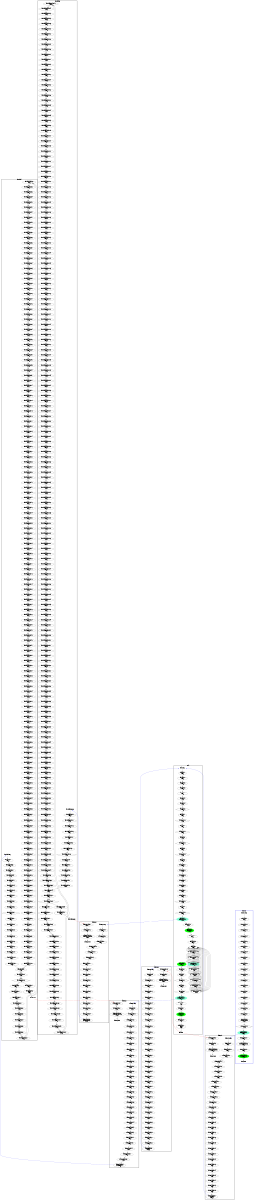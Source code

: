 digraph "CFG" {
fontsize=10;
orientation="portrait";
rankdir="TB";
size="10,8";
_taskFunc34___bb__32 [fontsize=10, label="\"_taskFunc34___bb__32\"\nWCET=6", width="0.01"];
_taskFunc34___bb__48 [fontsize=10, label="\"_taskFunc34___bb__48\"\nWCET=4", width="0.01"];
_taskFunc34__entry [color="white", fontsize=10, height="0.01", label="_taskFunc34__entry", width="0.01"];
_taskFunc34__exit [color="white", fontsize=10, label="_taskFunc34__exit", width="0.01"];
_taskFunc34___bb [fontsize=10, label="\"_taskFunc34___bb\"\nWCET=4", width="0.01"];
_taskFunc34___bb__53 [fontsize=10, label="_taskFunc34___bb__53\nCALL fft_twiddle_4\nWCET=25", width="0.01"];
_taskFunc34___bb__37 [fontsize=10, label="\"_taskFunc34___bb__37\"\nWCET=6", width="0.01"];
_taskFunc34___bb__17 [fontsize=10, label="\"_taskFunc34___bb__17\"\nWCET=4", width="0.01"];
_taskFunc34___bb__43 [fontsize=10, label="\"_taskFunc34___bb__43\"\nWCET=4", width="0.01"];
_taskFunc34___bb__54 [fontsize=10, label="\"_taskFunc34___bb__54\"\nWCET=0", width="0.01"];
_taskFunc34___bb__13 [fontsize=10, label="\"_taskFunc34___bb__13\"\nWCET=4", width="0.01"];
_taskFunc34___bb__40 [fontsize=10, label="\"_taskFunc34___bb__40\"\nWCET=4", width="0.01"];
_taskFunc34___bb__46 [fontsize=10, label="\"_taskFunc34___bb__46\"\nWCET=4", width="0.01"];
_taskFunc34___bb__23 [fontsize=10, label="\"_taskFunc34___bb__23\"\nWCET=4", width="0.01"];
_taskFunc34___bb__52 [fontsize=10, label="\"_taskFunc34___bb__52\"\nWCET=4", width="0.01"];
_taskFunc34___bb__50 [fontsize=10, label="\"_taskFunc34___bb__50\"\nWCET=4", width="0.01"];
_taskFunc34___bb__25 [fontsize=10, label="\"_taskFunc34___bb__25\"\nWCET=4", width="0.01"];
_taskFunc34___bb__18 [fontsize=10, label="\"_taskFunc34___bb__18\"\nWCET=4", width="0.01"];
_taskFunc34___bb30__2 [fontsize=10, label="_taskFunc34___bb30__2\n(_taskFunc34_)taskenv_free\nWCET=13", width="0.01"];
_taskFunc34___bb__27 [fontsize=10, label="\"_taskFunc34___bb__27\"\nWCET=6", width="0.01"];
_taskFunc34___bb__11 [fontsize=10, label="\"_taskFunc34___bb__11\"\nWCET=4", width="0.01"];
_taskFunc34___bb__35 [fontsize=10, label="\"_taskFunc34___bb__35\"\nWCET=4", width="0.01"];
_taskFunc34___bb__45 [fontsize=10, label="\"_taskFunc34___bb__45\"\nWCET=4", width="0.01"];
_taskFunc34___bb__47 [fontsize=10, label="\"_taskFunc34___bb__47\"\nWCET=4", width="0.01"];
_taskFunc34___bb__20 [fontsize=10, label="\"_taskFunc34___bb__20\"\nWCET=4", width="0.01"];
_taskFunc34___bb__44 [fontsize=10, label="\"_taskFunc34___bb__44\"\nWCET=4", width="0.01"];
_taskFunc34___bb__42 [fontsize=10, label="\"_taskFunc34___bb__42\"\nWCET=6", width="0.01"];
_taskFunc34___bb__49 [fontsize=10, label="\"_taskFunc34___bb__49\"\nWCET=4", width="0.01"];
_taskFunc34___bb__22 [fontsize=10, label="\"_taskFunc34___bb__22\"\nWCET=6", width="0.01"];
_taskFunc34___bb__15 [fontsize=10, label="\"_taskFunc34___bb__15\"\nWCET=4", width="0.01"];
_taskFunc34___bb__28 [fontsize=10, label="\"_taskFunc34___bb__28\"\nWCET=4", width="0.01"];
_taskFunc34___bb__33 [fontsize=10, label="\"_taskFunc34___bb__33\"\nWCET=4", width="0.01"];
_taskFunc34___bb__30 [fontsize=10, label="\"_taskFunc34___bb__30\"\nWCET=4", width="0.01"];
_taskFunc34___bb30 [fontsize=10, label="\"_taskFunc34___bb30\"\nWCET=4", width="0.01"];
_taskFunc34___bb__38 [fontsize=10, label="\"_taskFunc34___bb__38\"\nWCET=4", width="0.01"];
_taskFunc40___bb__39 [fontsize=10, label="\"_taskFunc40___bb__39\"\nWCET=4", width="0.01"];
_taskFunc40___bb__16 [fontsize=10, label="\"_taskFunc40___bb__16\"\nWCET=4", width="0.01"];
_taskFunc40___bb__22 [fontsize=10, label="\"_taskFunc40___bb__22\"\nWCET=4", width="0.01"];
_taskFunc40___bb__40 [fontsize=10, label="\"_taskFunc40___bb__40\"\nWCET=4", width="0.01"];
_taskFunc40___bb__49 [fontsize=10, label="\"_taskFunc40___bb__49\"\nWCET=4", width="0.01"];
_taskFunc40___bb__38 [fontsize=10, label="\"_taskFunc40___bb__38\"\nWCET=4", width="0.01"];
_taskFunc40___bb__50 [fontsize=10, label="_taskFunc40___bb__50\nCALL fft_aux\nWCET=13", width="0.01"];
_taskFunc40__exit [color="white", fontsize=10, label="_taskFunc40__exit", width="0.01"];
_taskFunc40___bb__43 [fontsize=10, label="\"_taskFunc40___bb__43\"\nWCET=4", width="0.01"];
_taskFunc40___bb__12 [fontsize=10, label="\"_taskFunc40___bb__12\"\nWCET=4", width="0.01"];
_taskFunc40___bb__10 [fontsize=10, label="\"_taskFunc40___bb__10\"\nWCET=4", width="0.01"];
_taskFunc40___bb__46 [fontsize=10, label="\"_taskFunc40___bb__46\"\nWCET=4", width="0.01"];
_taskFunc40___bb__29 [fontsize=10, label="\"_taskFunc40___bb__29\"\nWCET=4", width="0.01"];
_taskFunc40___bb__19 [fontsize=10, label="\"_taskFunc40___bb__19\"\nWCET=4", width="0.01"];
_taskFunc40___bb__48 [fontsize=10, label="\"_taskFunc40___bb__48\"\nWCET=4", width="0.01"];
_taskFunc40___bb30__2 [fontsize=10, label="_taskFunc40___bb30__2\n(_taskFunc40_)taskenv_free\nWCET=13", width="0.01"];
_taskFunc40___bb__41 [fontsize=10, label="\"_taskFunc40___bb__41\"\nWCET=4", width="0.01"];
_taskFunc40___bb__24 [fontsize=10, label="\"_taskFunc40___bb__24\"\nWCET=4", width="0.01"];
_taskFunc40___bb__34 [fontsize=10, label="\"_taskFunc40___bb__34\"\nWCET=4", width="0.01"];
_taskFunc40___bb [fontsize=10, label="\"_taskFunc40___bb\"\nWCET=4", width="0.01"];
_taskFunc40___bb__47 [fontsize=10, label="\"_taskFunc40___bb__47\"\nWCET=4", width="0.01"];
_taskFunc40___bb__14 [fontsize=10, label="\"_taskFunc40___bb__14\"\nWCET=4", width="0.01"];
_taskFunc40___bb__37 [fontsize=10, label="\"_taskFunc40___bb__37\"\nWCET=4", width="0.01"];
_taskFunc40___bb__26 [fontsize=10, label="\"_taskFunc40___bb__26\"\nWCET=6", width="0.01"];
_taskFunc40___bb30 [fontsize=10, label="\"_taskFunc40___bb30\"\nWCET=4", width="0.01"];
_taskFunc40___bb__27 [fontsize=10, label="\"_taskFunc40___bb__27\"\nWCET=4", width="0.01"];
_taskFunc40___bb__42 [fontsize=10, label="\"_taskFunc40___bb__42\"\nWCET=4", width="0.01"];
_taskFunc40___bb__21 [fontsize=10, label="\"_taskFunc40___bb__21\"\nWCET=6", width="0.01"];
_taskFunc40___bb__17 [fontsize=10, label="\"_taskFunc40___bb__17\"\nWCET=4", width="0.01"];
_taskFunc40___bb__31 [fontsize=10, label="\"_taskFunc40___bb__31\"\nWCET=6", width="0.01"];
_taskFunc40___bb__51 [fontsize=10, label="\"_taskFunc40___bb__51\"\nWCET=0", width="0.01"];
_taskFunc40___bb__32 [fontsize=10, label="\"_taskFunc40___bb__32\"\nWCET=4", width="0.01"];
_taskFunc40___bb__36 [fontsize=10, label="\"_taskFunc40___bb__36\"\nWCET=6", width="0.01"];
_taskFunc40___bb__44 [fontsize=10, label="\"_taskFunc40___bb__44\"\nWCET=4", width="0.01"];
_taskFunc40__entry [color="white", fontsize=10, height="0.01", label="_taskFunc40__entry", width="0.01"];
fft_twiddle_4__bb25__32 [fontsize=10, label="\"fft_twiddle_4__bb25__32\"\nWCET=4", width="0.01"];
fft_twiddle_4__bb25__182 [fontsize=10, label="\"fft_twiddle_4__bb25__182\"\nWCET=4", width="0.01"];
fft_twiddle_4__bb25__205 [fontsize=10, label="\"fft_twiddle_4__bb25__205\"\nWCET=4", width="0.01"];
fft_twiddle_4__bb25__60 [fontsize=10, label="\"fft_twiddle_4__bb25__60\"\nWCET=4", width="0.01"];
fft_twiddle_4__bb25__93 [fontsize=10, label="\"fft_twiddle_4__bb25__93\"\nWCET=4", width="0.01"];
fft_twiddle_4__bb25__190 [fontsize=10, label="\"fft_twiddle_4__bb25__190\"\nWCET=4", width="0.01"];
fft_twiddle_4__bb25__208 [fontsize=10, label="\"fft_twiddle_4__bb25__208\"\nWCET=4", width="0.01"];
fft_twiddle_4__bb25__101 [fontsize=10, label="\"fft_twiddle_4__bb25__101\"\nWCET=4", width="0.01"];
fft_twiddle_4__bb12__3 [fontsize=10, label="\"fft_twiddle_4__bb12__3\"\nWCET=4", width="0.01"];
fft_twiddle_4__bb25__90 [fontsize=10, label="\"fft_twiddle_4__bb25__90\"\nWCET=4", width="0.01"];
fft_twiddle_4__bb25__44 [fontsize=10, label="\"fft_twiddle_4__bb25__44\"\nWCET=4", width="0.01"];
fft_twiddle_4__bb25__116 [fontsize=10, label="\"fft_twiddle_4__bb25__116\"\nWCET=4", width="0.01"];
fft_twiddle_4__bb25__117 [fontsize=10, label="\"fft_twiddle_4__bb25__117\"\nWCET=4", width="0.01"];
fft_twiddle_4__bb25__123 [fontsize=10, label="\"fft_twiddle_4__bb25__123\"\nWCET=15", width="0.01"];
fft_twiddle_4__bb25__155 [fontsize=10, label="\"fft_twiddle_4__bb25__155\"\nWCET=15", width="0.01"];
fft_twiddle_4__bb25__120 [fontsize=10, label="\"fft_twiddle_4__bb25__120\"\nWCET=4", width="0.01"];
fft_twiddle_4__bb25__76 [fontsize=10, label="\"fft_twiddle_4__bb25__76\"\nWCET=4", width="0.01"];
fft_twiddle_4__bb25__144 [fontsize=10, label="\"fft_twiddle_4__bb25__144\"\nWCET=4", width="0.01"];
fft_twiddle_4__bb25__234 [fontsize=10, label="\"fft_twiddle_4__bb25__234\"\nWCET=4", width="0.01"];
fft_twiddle_4__bb25__125 [fontsize=10, label="\"fft_twiddle_4__bb25__125\"\nWCET=4", width="0.01"];
fft_twiddle_4__bb21__1 [fontsize=10, label="\"fft_twiddle_4__bb21__1\"\nWCET=4", width="0.01"];
fft_twiddle_4__bb25__157 [fontsize=10, label="\"fft_twiddle_4__bb25__157\"\nWCET=4", width="0.01"];
fft_twiddle_4__bb__58 [fontsize=10, label="\"fft_twiddle_4__bb__58\"\nWCET=4", width="0.01"];
fft_twiddle_4__bb25__86 [fontsize=10, label="\"fft_twiddle_4__bb25__86\"\nWCET=4", width="0.01"];
fft_twiddle_4__bb25__206 [fontsize=10, label="\"fft_twiddle_4__bb25__206\"\nWCET=4", width="0.01"];
fft_twiddle_4__bb25__242 [fontsize=10, label="\"fft_twiddle_4__bb25__242\"\nWCET=15", width="0.01"];
fft_twiddle_4__bb25__172 [fontsize=10, label="\"fft_twiddle_4__bb25__172\"\nWCET=4", width="0.01"];
fft_twiddle_4__bb25__273 [fontsize=10, label="\"fft_twiddle_4__bb25__273\"\nWCET=4", width="0.01"];
fft_twiddle_4__bb25__232 [fontsize=10, label="\"fft_twiddle_4__bb25__232\"\nWCET=17", width="0.01"];
fft_twiddle_4__bb25__256 [fontsize=10, label="\"fft_twiddle_4__bb25__256\"\nWCET=4", width="0.01"];
fft_twiddle_4__bb25__286 [fontsize=10, label="\"fft_twiddle_4__bb25__286\"\nWCET=4", width="0.01"];
fft_twiddle_4__bb25__213 [fontsize=10, label="\"fft_twiddle_4__bb25__213\"\nWCET=4", width="0.01"];
fft_twiddle_4__bb25__209 [fontsize=10, label="\"fft_twiddle_4__bb25__209\"\nWCET=4", width="0.01"];
fft_twiddle_4__bb25__96 [fontsize=10, label="\"fft_twiddle_4__bb25__96\"\nWCET=4", width="0.01"];
fft_twiddle_4__bb12__2 [fontsize=10, label="\"fft_twiddle_4__bb12__2\"\nWCET=4", width="0.01"];
fft_twiddle_4__bb25__48 [fontsize=10, label="\"fft_twiddle_4__bb25__48\"\nWCET=4", width="0.01"];
fft_twiddle_4__bb25__85 [fontsize=10, label="\"fft_twiddle_4__bb25__85\"\nWCET=4", width="0.01"];
fft_twiddle_4__bb25__115 [fontsize=10, label="\"fft_twiddle_4__bb25__115\"\nWCET=17", width="0.01"];
fft_twiddle_4__bb25__164 [fontsize=10, label="\"fft_twiddle_4__bb25__164\"\nWCET=4", width="0.01"];
fft_twiddle_4__bb25__142 [fontsize=10, label="\"fft_twiddle_4__bb25__142\"\nWCET=4", width="0.01"];
fft_twiddle_4__bb25__82 [fontsize=10, label="\"fft_twiddle_4__bb25__82\"\nWCET=4", width="0.01"];
fft_twiddle_4__bb12__6 [fontsize=10, label="\"fft_twiddle_4__bb12__6\"\nWCET=4", width="0.01"];
fft_twiddle_4__bb25__198 [fontsize=10, label="\"fft_twiddle_4__bb25__198\"\nWCET=4", width="0.01"];
fft_twiddle_4__bb25__223 [fontsize=10, label="\"fft_twiddle_4__bb25__223\"\nWCET=4", width="0.01"];
fft_twiddle_4__bb25__23 [fontsize=10, label="\"fft_twiddle_4__bb25__23\"\nWCET=15", width="0.01"];
fft_twiddle_4__bb25__192 [fontsize=10, label="\"fft_twiddle_4__bb25__192\"\nWCET=4", width="0.01"];
fft_twiddle_4__bb266__9 [fontsize=10, label="\"fft_twiddle_4__bb266__9\"\nWCET=6", width="0.01"];
fft_twiddle_4__bb25__69 [fontsize=10, label="\"fft_twiddle_4__bb25__69\"\nWCET=4", width="0.01"];
fft_twiddle_4__bb25__210 [fontsize=10, label="\"fft_twiddle_4__bb25__210\"\nWCET=4", width="0.01"];
fft_twiddle_4__bb266__4 [fontsize=10, label="\"fft_twiddle_4__bb266__4\"\nWCET=4", width="0.01"];
fft_twiddle_4__bb25__63 [fontsize=10, label="\"fft_twiddle_4__bb25__63\"\nWCET=17", width="0.01"];
fft_twiddle_4__bb25__180 [fontsize=10, label="\"fft_twiddle_4__bb25__180\"\nWCET=4", width="0.01"];
fft_twiddle_4__bb25__184 [fontsize=10, label="\"fft_twiddle_4__bb25__184\"\nWCET=4", width="0.01"];
fft_twiddle_4__bb25__276 [fontsize=10, label="\"fft_twiddle_4__bb25__276\"\nWCET=4", width="0.01"];
fft_twiddle_4__bb25__108 [fontsize=10, label="\"fft_twiddle_4__bb25__108\"\nWCET=4", width="0.01"];
fft_twiddle_4__bb25__259 [fontsize=10, label="\"fft_twiddle_4__bb25__259\"\nWCET=4", width="0.01"];
fft_twiddle_4__bb25__272 [fontsize=10, label="\"fft_twiddle_4__bb25__272\"\nWCET=17", width="0.01"];
fft_twiddle_4__bb12__1 [fontsize=10, label="\"fft_twiddle_4__bb12__1\"\nWCET=4", width="0.01"];
fft_twiddle_4__bb25__188 [fontsize=10, label="\"fft_twiddle_4__bb25__188\"\nWCET=4", width="0.01"];
fft_twiddle_4__bb25 [fontsize=10, label="\"fft_twiddle_4__bb25\"\nWCET=4", width="0.01"];
fft_twiddle_4__bb25__224 [fontsize=10, label="\"fft_twiddle_4__bb25__224\"\nWCET=4", width="0.01"];
fft_twiddle_4__bb25__88 [fontsize=10, label="\"fft_twiddle_4__bb25__88\"\nWCET=4", width="0.01"];
fft_twiddle_4__bb25__4 [fontsize=10, label="\"fft_twiddle_4__bb25__4\"\nWCET=11", width="0.01"];
fft_twiddle_4__bb12 [fontsize=10, label="\"fft_twiddle_4__bb12\"\nWCET=4", width="0.01"];
fft_twiddle_4__bb25__262 [fontsize=10, label="\"fft_twiddle_4__bb25__262\"\nWCET=15", width="0.01"];
fft_twiddle_4__bb266__7 [fontsize=10, label="\"fft_twiddle_4__bb266__7\"\nWCET=4", width="0.01"];
fft_twiddle_4__bb25__66 [fontsize=10, label="\"fft_twiddle_4__bb25__66\"\nWCET=4", width="0.01"];
fft_twiddle_4__bb25__163 [fontsize=10, label="\"fft_twiddle_4__bb25__163\"\nWCET=17", width="0.01"];
fft_twiddle_4__bb25__274 [fontsize=10, label="\"fft_twiddle_4__bb25__274\"\nWCET=4", width="0.01"];
fft_twiddle_4__bb25__52 [fontsize=10, label="\"fft_twiddle_4__bb25__52\"\nWCET=4", width="0.01"];
fft_twiddle_4__bb__41 [fontsize=10, label="\"fft_twiddle_4__bb__41\"\nWCET=4", width="0.01"];
fft_twiddle_4__bb25__128 [fontsize=10, label="\"fft_twiddle_4__bb25__128\"\nWCET=4", width="0.01"];
fft_twiddle_4__bb25__39 [fontsize=10, label="\"fft_twiddle_4__bb25__39\"\nWCET=15", width="0.01"];
fft_twiddle_4__bb25__283 [fontsize=10, label="\"fft_twiddle_4__bb25__283\"\nWCET=4", width="0.01"];
fft_twiddle_4__bb266 [fontsize=10, label="\"fft_twiddle_4__bb266\"\nWCET=4", width="0.01"];
fft_twiddle_4__bb25__131 [fontsize=10, label="\"fft_twiddle_4__bb25__131\"\nWCET=17", width="0.01"];
fft_twiddle_4__bb25__226 [fontsize=10, label="\"fft_twiddle_4__bb25__226\"\nWCET=4", width="0.01"];
fft_twiddle_4__bb25__92 [fontsize=10, label="\"fft_twiddle_4__bb25__92\"\nWCET=4", width="0.01"];
fft_twiddle_4__bb25__104 [fontsize=10, label="\"fft_twiddle_4__bb25__104\"\nWCET=4", width="0.01"];
fft_twiddle_4__bb25__133 [fontsize=10, label="\"fft_twiddle_4__bb25__133\"\nWCET=4", width="0.01"];
fft_twiddle_4__bb274 [fontsize=10, label="\"fft_twiddle_4__bb274\"\nWCET=0", width="0.01"];
fft_twiddle_4__bb25__137 [fontsize=10, label="\"fft_twiddle_4__bb25__137\"\nWCET=4", width="0.01"];
fft_twiddle_4__bb25__236 [fontsize=10, label="\"fft_twiddle_4__bb25__236\"\nWCET=4", width="0.01"];
fft_twiddle_4__bb282 [fontsize=10, label="\"fft_twiddle_4__bb282\"\nRETURN\nWCET=0", width="0.01"];
fft_twiddle_4__bb25__239 [fontsize=10, label="\"fft_twiddle_4__bb25__239\"\nWCET=4", width="0.01"];
fft_twiddle_4__bb25__81 [fontsize=10, label="\"fft_twiddle_4__bb25__81\"\nWCET=4", width="0.01"];
fft_twiddle_4__bb12__11 [fontsize=10, label="\"fft_twiddle_4__bb12__11\"\nWCET=0", width="0.01"];
fft_twiddle_4__bb25__24 [fontsize=10, label="\"fft_twiddle_4__bb25__24\"\nWCET=4", width="0.01"];
fft_twiddle_4__bb25__253 [fontsize=10, label="\"fft_twiddle_4__bb25__253\"\nWCET=4", width="0.01"];
fft_twiddle_4_exit [color="white", fontsize=10, label="fft_twiddle_4_exit", width="0.01"];
fft_twiddle_4__bb25__233 [fontsize=10, label="\"fft_twiddle_4__bb25__233\"\nWCET=4", width="0.01"];
fft_twiddle_4__bb25__181 [fontsize=10, label="\"fft_twiddle_4__bb25__181\"\nWCET=4", width="0.01"];
fft_twiddle_4__bb25__80 [fontsize=10, label="\"fft_twiddle_4__bb25__80\"\nWCET=4", width="0.01"];
fft_twiddle_4_entry [color="white", fontsize=10, height="0.01", label="fft_twiddle_4_entry", width="0.01"];
fft_twiddle_4__bb25__219 [fontsize=10, label="\"fft_twiddle_4__bb25__219\"\nWCET=4", width="0.01"];
fft_twiddle_4__bb25__263 [fontsize=10, label="\"fft_twiddle_4__bb25__263\"\nWCET=4", width="0.01"];
fft_twiddle_4__bb25__72 [fontsize=10, label="\"fft_twiddle_4__bb25__72\"\nWCET=4", width="0.01"];
fft_twiddle_4__bb25__197 [fontsize=10, label="\"fft_twiddle_4__bb25__197\"\nWCET=4", width="0.01"];
fft_twiddle_4__bb25__292 [fontsize=10, label="\"fft_twiddle_4__bb25__292\"\nWCET=17", width="0.01"];
fft_twiddle_4__bb25__189 [fontsize=10, label="\"fft_twiddle_4__bb25__189\"\nWCET=4", width="0.01"];
fft_twiddle_4__bb25__136 [fontsize=10, label="\"fft_twiddle_4__bb25__136\"\nWCET=4", width="0.01"];
fft_twiddle_4__bb25__132 [fontsize=10, label="\"fft_twiddle_4__bb25__132\"\nWCET=4", width="0.01"];
fft_twiddle_4__bb25__243 [fontsize=10, label="\"fft_twiddle_4__bb25__243\"\nWCET=4", width="0.01"];
fft_twiddle_4__bb25__56 [fontsize=10, label="\"fft_twiddle_4__bb25__56\"\nWCET=4", width="0.01"];
fft_twiddle_4__bb266__3 [fontsize=10, label="\"fft_twiddle_4__bb266__3\"\nWCET=4", width="0.01"];
fft_twiddle_4__bb12__10 [fontsize=10, label="\"fft_twiddle_4__bb12__10\"\nWCET=11", width="0.01"];
fft_twiddle_4__bb12__5 [fontsize=10, label="\"fft_twiddle_4__bb12__5\"\nWCET=8", width="0.01"];
fft_twiddle_4__bb25__28 [fontsize=10, label="\"fft_twiddle_4__bb25__28\"\nWCET=4", width="0.01"];
fft_twiddle_4__bb__45 [fontsize=10, label="\"fft_twiddle_4__bb__45\"\nWCET=4", width="0.01"];
fft_twiddle_4__bb25__149 [fontsize=10, label="\"fft_twiddle_4__bb25__149\"\nWCET=4", width="0.01"];
fft_twiddle_4__bb25__124 [fontsize=10, label="\"fft_twiddle_4__bb25__124\"\nWCET=4", width="0.01"];
fft_twiddle_4__bb25__74 [fontsize=10, label="\"fft_twiddle_4__bb25__74\"\nWCET=4", width="0.01"];
fft_twiddle_4__bb__39 [fontsize=10, label="\"fft_twiddle_4__bb__39\"\nWCET=4", width="0.01"];
fft_twiddle_4__bb25__109 [fontsize=10, label="\"fft_twiddle_4__bb25__109\"\nWCET=4", width="0.01"];
fft_twiddle_4__bb25__282 [fontsize=10, label="\"fft_twiddle_4__bb25__282\"\nWCET=15", width="0.01"];
fft_twiddle_4__bb25__168 [fontsize=10, label="\"fft_twiddle_4__bb25__168\"\nWCET=4", width="0.01"];
fft_twiddle_4__bb25__68 [fontsize=10, label="\"fft_twiddle_4__bb25__68\"\nWCET=4", width="0.01"];
fft_twiddle_4__bb [fontsize=10, label="\"fft_twiddle_4__bb\"\nWCET=4", width="0.01"];
fft_twiddle_4__bb25__214 [fontsize=10, label="\"fft_twiddle_4__bb25__214\"\nWCET=4", width="0.01"];
fft_twiddle_4__bb25__173 [fontsize=10, label="\"fft_twiddle_4__bb25__173\"\nWCET=4", width="0.01"];
fft_twiddle_4__bb21__3 [fontsize=10, label="\"fft_twiddle_4__bb21__3\"\nWCET=5", shape=diamond, width="0.01"];
fft_twiddle_4__bb25__176 [fontsize=10, label="\"fft_twiddle_4__bb25__176\"\nWCET=4", width="0.01"];
fft_twiddle_4__bb25__266 [fontsize=10, label="\"fft_twiddle_4__bb25__266\"\nWCET=4", width="0.01"];
fft_twiddle_4__bb25__141 [fontsize=10, label="\"fft_twiddle_4__bb25__141\"\nWCET=4", width="0.01"];
fft_twiddle_4__bb25__64 [fontsize=10, label="\"fft_twiddle_4__bb25__64\"\nWCET=4", width="0.01"];
fft_twiddle_4__bb21 [fontsize=10, label="\"fft_twiddle_4__bb21\"\nWCET=4", width="0.01"];
fft_twiddle_4__bb266__6 [fontsize=10, label="\"fft_twiddle_4__bb266__6\"\nWCET=6", width="0.01"];
fft_twiddle_4__bb25__289 [fontsize=10, label="\"fft_twiddle_4__bb25__289\"\nWCET=4", width="0.01"];
fft_twiddle_4__bb25__89 [fontsize=10, label="\"fft_twiddle_4__bb25__89\"\nWCET=4", width="0.01"];
fft_twiddle_4__bb__57 [fontsize=10, label="\"fft_twiddle_4__bb__57\"\nWCET=4", width="0.01"];
fft_twiddle_4__bb25__279 [fontsize=10, label="\"fft_twiddle_4__bb25__279\"\nWCET=4", width="0.01"];
fft_twiddle_4__bb266__10 [fontsize=10, label="\"fft_twiddle_4__bb266__10\"\nWCET=0", width="0.01"];
fft_twiddle_4__bb25__140 [fontsize=10, label="\"fft_twiddle_4__bb25__140\"\nWCET=4", width="0.01"];
fft_twiddle_4__bb25__246 [fontsize=10, label="\"fft_twiddle_4__bb25__246\"\nWCET=4", width="0.01"];
fft_twiddle_4__bb25__249 [fontsize=10, label="\"fft_twiddle_4__bb25__249\"\nWCET=4", width="0.01"];
fft_twiddle_4__bb25__201 [fontsize=10, label="\"fft_twiddle_4__bb25__201\"\nWCET=4", width="0.01"];
fft_twiddle_4__bb25__264 [fontsize=10, label="\"fft_twiddle_4__bb25__264\"\nWCET=4", width="0.01"];
fft_twiddle_4__bb25__156 [fontsize=10, label="\"fft_twiddle_4__bb25__156\"\nWCET=4", width="0.01"];
fft_twiddle_4__bb25__134 [fontsize=10, label="\"fft_twiddle_4__bb25__134\"\nWCET=4", width="0.01"];
fft_twiddle_4__bb25__41 [fontsize=10, label="\"fft_twiddle_4__bb25__41\"\nWCET=4", width="0.01"];
fft_twiddle_4__bb25__65 [fontsize=10, label="\"fft_twiddle_4__bb25__65\"\nWCET=4", width="0.01"];
fft_twiddle_4__bb25__57 [fontsize=10, label="\"fft_twiddle_4__bb25__57\"\nWCET=4", width="0.01"];
fft_twiddle_4__bb25__293 [fontsize=10, label="\"fft_twiddle_4__bb25__293\"\nWCET=0", width="0.01"];
fft_twiddle_4__bb25__73 [fontsize=10, label="\"fft_twiddle_4__bb25__73\"\nWCET=4", width="0.01"];
fft_twiddle_4__bb25__17 [fontsize=10, label="\"fft_twiddle_4__bb25__17\"\nWCET=4", width="0.01"];
fft_twiddle_4__bb25__33 [fontsize=10, label="\"fft_twiddle_4__bb25__33\"\nWCET=4", width="0.01"];
fft_twiddle_4__bb12__7 [fontsize=10, label="\"fft_twiddle_4__bb12__7\"\nWCET=4", width="0.01"];
fft_twiddle_4__bb25__252 [fontsize=10, label="\"fft_twiddle_4__bb25__252\"\nWCET=17", width="0.01"];
fft_twiddle_4__bb25__202 [fontsize=10, label="\"fft_twiddle_4__bb25__202\"\nWCET=4", width="0.01"];
fft_twiddle_4__bb25__196 [fontsize=10, label="\"fft_twiddle_4__bb25__196\"\nWCET=4", width="0.01"];
fft_twiddle_4__bb25__185 [fontsize=10, label="\"fft_twiddle_4__bb25__185\"\nWCET=4", width="0.01"];
fft_twiddle_4__bb25__20 [fontsize=10, label="\"fft_twiddle_4__bb25__20\"\nWCET=4", width="0.01"];
fft_twiddle_4__bb__43 [fontsize=10, label="\"fft_twiddle_4__bb__43\"\nWCET=4", width="0.01"];
fft_twiddle_4__bb25__179 [fontsize=10, label="\"fft_twiddle_4__bb25__179\"\nWCET=17", width="0.01"];
fft_twiddle_4__bb__35 [fontsize=10, label="\"fft_twiddle_4__bb__35\"\nWCET=4", width="0.01"];
fft_twiddle_4__bb25__84 [fontsize=10, label="\"fft_twiddle_4__bb25__84\"\nWCET=4", width="0.01"];
fft_twiddle_4__bb25__204 [fontsize=10, label="\"fft_twiddle_4__bb25__204\"\nWCET=4", width="0.01"];
fft_twiddle_4__bb25__222 [fontsize=10, label="\"fft_twiddle_4__bb25__222\"\nWCET=15", width="0.01"];
fft_twiddle_4__bb25__1 [fontsize=10, label="\"fft_twiddle_4__bb25__1\"\nWCET=4", width="0.01"];
fft_twiddle_4__bb25__193 [fontsize=10, label="\"fft_twiddle_4__bb25__193\"\nWCET=4", width="0.01"];
fft_twiddle_4__bb25__229 [fontsize=10, label="\"fft_twiddle_4__bb25__229\"\nWCET=4", width="0.01"];
fft_twiddle_4__bb25__254 [fontsize=10, label="\"fft_twiddle_4__bb25__254\"\nWCET=4", width="0.01"];
fft_twiddle_4__bb25__31 [fontsize=10, label="\"fft_twiddle_4__bb25__31\"\nWCET=17", width="0.01"];
fft_twiddle_4__bb25__212 [fontsize=10, label="\"fft_twiddle_4__bb25__212\"\nWCET=4", width="0.01"];
fft_twiddle_4__bb__61 [fontsize=10, label="\"fft_twiddle_4__bb__61\"\nWCET=7", shape=diamond, width="0.01"];
fft_twiddle_4__bb25__145 [fontsize=10, label="\"fft_twiddle_4__bb25__145\"\nWCET=4", width="0.01"];
fft_twiddle_4__bb25__216 [fontsize=10, label="\"fft_twiddle_4__bb25__216\"\nWCET=4", width="0.01"];
fft_twiddle_4__bb25__148 [fontsize=10, label="\"fft_twiddle_4__bb25__148\"\nWCET=4", width="0.01"];
fft_twiddle_4__bb__37 [fontsize=10, label="\"fft_twiddle_4__bb__37\"\nWCET=4", width="0.01"];
fft_twiddle_4__bb__47 [fontsize=10, label="\"fft_twiddle_4__bb__47\"\nWCET=4", width="0.01"];
fft_twiddle_4__bb266__2 [fontsize=10, label="\"fft_twiddle_4__bb266__2\"\nWCET=6", width="0.01"];
fft_twiddle_4__bb25__171 [fontsize=10, label="\"fft_twiddle_4__bb25__171\"\nWCET=15", width="0.01"];
fft_twiddle_4__bb25__40 [fontsize=10, label="\"fft_twiddle_4__bb25__40\"\nWCET=4", width="0.01"];
fft_twiddle_4__bb25__200 [fontsize=10, label="\"fft_twiddle_4__bb25__200\"\nWCET=4", width="0.01"];
fft_twiddle_4__bb25__77 [fontsize=10, label="\"fft_twiddle_4__bb25__77\"\nWCET=4", width="0.01"];
fft_twiddle_4__bb25__244 [fontsize=10, label="\"fft_twiddle_4__bb25__244\"\nWCET=4", width="0.01"];
fft_twiddle_4__bb25__269 [fontsize=10, label="\"fft_twiddle_4__bb25__269\"\nWCET=4", width="0.01"];
fft_twiddle_4__bb25__55 [fontsize=10, label="\"fft_twiddle_4__bb25__55\"\nWCET=15", width="0.01"];
fft_twiddle_4__bb25__284 [fontsize=10, label="\"fft_twiddle_4__bb25__284\"\nWCET=4", width="0.01"];
fft_twiddle_4__bb25__49 [fontsize=10, label="\"fft_twiddle_4__bb25__49\"\nWCET=4", width="0.01"];
fft_twiddle_4__bb25__107 [fontsize=10, label="\"fft_twiddle_4__bb25__107\"\nWCET=15", width="0.01"];
fft_twiddle_4__bb25__112 [fontsize=10, label="\"fft_twiddle_4__bb25__112\"\nWCET=4", width="0.01"];
fft_twiddle_4__bb25__47 [fontsize=10, label="\"fft_twiddle_4__bb25__47\"\nWCET=17", width="0.01"];
fft_twiddle_4__bb25__152 [fontsize=10, label="\"fft_twiddle_4__bb25__152\"\nWCET=4", width="0.01"];
fft_twiddle_4__bb25__94 [fontsize=10, label="\"fft_twiddle_4__bb25__94\"\nWCET=4", width="0.01"];
fft_twiddle_4__bb25__160 [fontsize=10, label="\"fft_twiddle_4__bb25__160\"\nWCET=4", width="0.01"];
fft_twiddle_4__bb25__165 [fontsize=10, label="\"fft_twiddle_4__bb25__165\"\nWCET=4", width="0.01"];
fft_twiddle_4__bb25__25 [fontsize=10, label="\"fft_twiddle_4__bb25__25\"\nWCET=4", width="0.01"];
fft_twiddle_4__bb25__36 [fontsize=10, label="\"fft_twiddle_4__bb25__36\"\nWCET=4", width="0.01"];
_thrFunc1___bb__14 [fontsize=10, label="\"_thrFunc1___bb__14\"\nWCET=4", width="0.01"];
_thrFunc1___bb__10 [fontsize=10, label="\"_thrFunc1___bb__10\"\nWCET=4", width="0.01"];
_thrFunc1___bb__38 [fontsize=10, label="_thrFunc1___bb__38\n(_thrFunc1_)mysingle\nWCET=13", width="0.01"];
_thrFunc1___bb__21 [fontsize=10, label="\"_thrFunc1___bb__21\"\nWCET=6", width="0.01"];
_thrFunc1___bb23 [color=green, fontsize=10, label="_thrFunc1___bb23\n(_thrFunc1_)taskwait\nWCET=13", style=filled, width="0.01"];
_thrFunc1___bb__19 [fontsize=10, label="\"_thrFunc1___bb__19\"\nWCET=4", width="0.01"];
_thrFunc1___bb22__1 [fontsize=10, label="\"_thrFunc1___bb22__1\"\nWCET=0", width="0.01"];
_thrFunc1___bb__17 [fontsize=10, label="\"_thrFunc1___bb__17\"\nWCET=4", width="0.01"];
_thrFunc1__exit [color="white", fontsize=10, label="_thrFunc1__exit", width="0.01"];
_thrFunc1___bb__16 [fontsize=10, label="\"_thrFunc1___bb__16\"\nWCET=4", width="0.01"];
_thrFunc1___bb__37 [fontsize=10, label="\"_thrFunc1___bb__37\"\nWCET=4", width="0.01"];
_thrFunc1___bb22 [fontsize=10, label="_thrFunc1___bb22\n(_thrFunc1_)leaving_single\nWCET=13", width="0.01"];
_thrFunc1___bb__32 [fontsize=10, label="\"_thrFunc1___bb__32\"\nWCET=4", width="0.01"];
_thrFunc1___bb__22 [fontsize=10, label="\"_thrFunc1___bb__22\"\nWCET=4", width="0.01"];
_thrFunc1___bb__12 [fontsize=10, label="\"_thrFunc1___bb__12\"\nWCET=4", width="0.01"];
_thrFunc1___bb__26 [fontsize=10, label="\"_thrFunc1___bb__26\"\nWCET=6", width="0.01"];
_thrFunc1___bb__27 [fontsize=10, label="\"_thrFunc1___bb__27\"\nWCET=4", width="0.01"];
_thrFunc1___bb__34 [fontsize=10, label="\"_thrFunc1___bb__34\"\nWCET=4", width="0.01"];
_thrFunc1__entry [color="white", fontsize=10, height="0.01", label="_thrFunc1__entry", width="0.01"];
_thrFunc1___bb__29 [fontsize=10, label="\"_thrFunc1___bb__29\"\nWCET=4", width="0.01"];
_thrFunc1___bb__31 [fontsize=10, label="\"_thrFunc1___bb__31\"\nWCET=6", width="0.01"];
_thrFunc1___bb [fontsize=10, label="\"_thrFunc1___bb\"\nWCET=4", width="0.01"];
_thrFunc1___bb20__1 [fontsize=10, label="\"_thrFunc1___bb20__1\"\nWCET=0", width="0.01"];
_thrFunc1___bb20 [color=aquamarine, fontsize=10, label="_thrFunc1___bb20\nCREATE _taskFunc40_\nWCET=13", style=filled, width="0.01"];
_thrFunc1___bb__40 [fontsize=10, label="\"_thrFunc1___bb__40\"\nWCET=5", shape=diamond, width="0.01"];
_thrFunc1___bb__24 [fontsize=10, label="\"_thrFunc1___bb__24\"\nWCET=4", width="0.01"];
_thrFunc1___bb__36 [fontsize=10, label="\"_thrFunc1___bb__36\"\nWCET=6", width="0.01"];
fft_unshuffle_32__bb20__48 [fontsize=10, label="\"fft_unshuffle_32__bb20__48\"\nWCET=6", width="0.01"];
fft_unshuffle_32__bb20__61 [fontsize=10, label="\"fft_unshuffle_32__bb20__61\"\nWCET=68", width="0.01"];
fft_unshuffle_32__bb20__246 [fontsize=10, label="\"fft_unshuffle_32__bb20__246\"\nWCET=4", width="0.01"];
fft_unshuffle_32__bb20__339 [fontsize=10, label="\"fft_unshuffle_32__bb20__339\"\nWCET=4", width="0.01"];
fft_unshuffle_32__bb9__7 [fontsize=10, label="\"fft_unshuffle_32__bb9__7\"\nWCET=4", width="0.01"];
fft_unshuffle_32__bb20__195 [fontsize=10, label="\"fft_unshuffle_32__bb20__195\"\nWCET=212", width="0.01"];
fft_unshuffle_32__bb20__87 [fontsize=10, label="\"fft_unshuffle_32__bb20__87\"\nWCET=4", width="0.01"];
fft_unshuffle_32__bb20__276 [fontsize=10, label="\"fft_unshuffle_32__bb20__276\"\nWCET=4", width="0.01"];
fft_unshuffle_32__bb20__289 [fontsize=10, label="\"fft_unshuffle_32__bb20__289\"\nWCET=4", width="0.01"];
fft_unshuffle_32__bb20__1 [fontsize=10, label="\"fft_unshuffle_32__bb20__1\"\nWCET=4", width="0.01"];
fft_unshuffle_32__bb20__354 [fontsize=10, label="\"fft_unshuffle_32__bb20__354\"\nWCET=15", width="0.01"];
fft_unshuffle_32__bb367 [fontsize=10, label="\"fft_unshuffle_32__bb367\"\nRETURN\nWCET=0", width="0.01"];
fft_unshuffle_32__bb20__370 [fontsize=10, label="\"fft_unshuffle_32__bb20__370\"\nWCET=212", width="0.01"];
fft_unshuffle_32__bb9__5 [fontsize=10, label="\"fft_unshuffle_32__bb9__5\"\nWCET=15", width="0.01"];
fft_unshuffle_32__bb20__379 [fontsize=10, label="\"fft_unshuffle_32__bb20__379\"\nWCET=15", width="0.01"];
fft_unshuffle_32__bb20__237 [fontsize=10, label="\"fft_unshuffle_32__bb20__237\"\nWCET=4", width="0.01"];
fft_unshuffle_32__bb20__111 [fontsize=10, label="\"fft_unshuffle_32__bb20__111\"\nWCET=68", width="0.01"];
fft_unshuffle_32__bb20__366 [fontsize=10, label="\"fft_unshuffle_32__bb20__366\"\nWCET=4", width="0.01"];
fft_unshuffle_32__bb20__264 [fontsize=10, label="\"fft_unshuffle_32__bb20__264\"\nWCET=4", width="0.01"];
fft_unshuffle_32__bb20__395 [fontsize=10, label="\"fft_unshuffle_32__bb20__395\"\nWCET=212", width="0.01"];
fft_unshuffle_32__bb16 [fontsize=10, label="\"fft_unshuffle_32__bb16\"\nWCET=4", width="0.01"];
fft_unshuffle_32__bb20__30 [fontsize=10, label="\"fft_unshuffle_32__bb20__30\"\nWCET=4", width="0.01"];
fft_unshuffle_32__bb20__74 [fontsize=10, label="\"fft_unshuffle_32__bb20__74\"\nWCET=4", width="0.01"];
fft_unshuffle_32__bb20__364 [fontsize=10, label="\"fft_unshuffle_32__bb20__364\"\nWCET=4", width="0.01"];
fft_unshuffle_32__bb20__7 [fontsize=10, label="\"fft_unshuffle_32__bb20__7\"\nWCET=4", width="0.01"];
fft_unshuffle_32__bb20__251 [fontsize=10, label="\"fft_unshuffle_32__bb20__251\"\nWCET=4", width="0.01"];
fft_unshuffle_32__bb20__29 [fontsize=10, label="\"fft_unshuffle_32__bb20__29\"\nWCET=15", width="0.01"];
fft_unshuffle_32__bb20__286 [fontsize=10, label="\"fft_unshuffle_32__bb20__286\"\nWCET=68", width="0.01"];
fft_unshuffle_32__bb20__223 [fontsize=10, label="\"fft_unshuffle_32__bb20__223\"\nWCET=6", width="0.01"];
fft_unshuffle_32__bb20__161 [fontsize=10, label="\"fft_unshuffle_32__bb20__161\"\nWCET=68", width="0.01"];
fft_unshuffle_32__bb20__341 [fontsize=10, label="\"fft_unshuffle_32__bb20__341\"\nWCET=4", width="0.01"];
fft_unshuffle_32__bb20__80 [fontsize=10, label="\"fft_unshuffle_32__bb20__80\"\nWCET=4", width="0.01"];
fft_unshuffle_32__bb20__232 [fontsize=10, label="\"fft_unshuffle_32__bb20__232\"\nWCET=4", width="0.01"];
fft_unshuffle_32__bb20__130 [fontsize=10, label="\"fft_unshuffle_32__bb20__130\"\nWCET=4", width="0.01"];
fft_unshuffle_32__bb20__295 [fontsize=10, label="\"fft_unshuffle_32__bb20__295\"\nWCET=212", width="0.01"];
fft_unshuffle_32__bb20__32 [fontsize=10, label="\"fft_unshuffle_32__bb20__32\"\nWCET=4", width="0.01"];
fft_unshuffle_32__bb9__6 [fontsize=10, label="\"fft_unshuffle_32__bb9__6\"\nWCET=4", width="0.01"];
fft_unshuffle_32__bb20__20 [fontsize=10, label="\"fft_unshuffle_32__bb20__20\"\nWCET=212", width="0.01"];
fft_unshuffle_32__bb20__21 [fontsize=10, label="\"fft_unshuffle_32__bb20__21\"\nWCET=4", width="0.01"];
fft_unshuffle_32__bb356__3 [fontsize=10, label="\"fft_unshuffle_32__bb356__3\"\nWCET=0", width="0.01"];
fft_unshuffle_32__bb20__236 [fontsize=10, label="\"fft_unshuffle_32__bb20__236\"\nWCET=68", width="0.01"];
fft_unshuffle_32__bb20__189 [fontsize=10, label="\"fft_unshuffle_32__bb20__189\"\nWCET=4", width="0.01"];
fft_unshuffle_32__bb20__5 [fontsize=10, label="\"fft_unshuffle_32__bb20__5\"\nWCET=4", width="0.01"];
fft_unshuffle_32__bb20__291 [fontsize=10, label="\"fft_unshuffle_32__bb20__291\"\nWCET=4", width="0.01"];
fft_unshuffle_32__bb20__330 [fontsize=10, label="\"fft_unshuffle_32__bb20__330\"\nWCET=4", width="0.01"];
fft_unshuffle_32__bb20__121 [fontsize=10, label="\"fft_unshuffle_32__bb20__121\"\nWCET=4", width="0.01"];
fft_unshuffle_32__bb20__279 [fontsize=10, label="\"fft_unshuffle_32__bb20__279\"\nWCET=15", width="0.01"];
fft_unshuffle_32__bb20__76 [fontsize=10, label="\"fft_unshuffle_32__bb20__76\"\nWCET=4", width="0.01"];
fft_unshuffle_32_entry [color="white", fontsize=10, height="0.01", label="fft_unshuffle_32_entry", width="0.01"];
fft_unshuffle_32__bb20__199 [fontsize=10, label="\"fft_unshuffle_32__bb20__199\"\nWCET=4", width="0.01"];
fft_unshuffle_32__bb__23 [fontsize=10, label="\"fft_unshuffle_32__bb__23\"\nWCET=4", width="0.01"];
fft_unshuffle_32__bb20__89 [fontsize=10, label="\"fft_unshuffle_32__bb20__89\"\nWCET=4", width="0.01"];
fft_unshuffle_32__bb20__307 [fontsize=10, label="\"fft_unshuffle_32__bb20__307\"\nWCET=4", width="0.01"];
fft_unshuffle_32__bb20__248 [fontsize=10, label="\"fft_unshuffle_32__bb20__248\"\nWCET=6", width="0.01"];
fft_unshuffle_32__bb20__305 [fontsize=10, label="\"fft_unshuffle_32__bb20__305\"\nWCET=4", width="0.01"];
fft_unshuffle_32__bb20__224 [fontsize=10, label="\"fft_unshuffle_32__bb20__224\"\nWCET=4", width="0.01"];
fft_unshuffle_32__bb20__73 [fontsize=10, label="\"fft_unshuffle_32__bb20__73\"\nWCET=6", width="0.01"];
fft_unshuffle_32__bb20__104 [fontsize=10, label="\"fft_unshuffle_32__bb20__104\"\nWCET=15", width="0.01"];
fft_unshuffle_32__bb20__57 [fontsize=10, label="\"fft_unshuffle_32__bb20__57\"\nWCET=4", width="0.01"];
fft_unshuffle_32__bb20__71 [fontsize=10, label="\"fft_unshuffle_32__bb20__71\"\nWCET=4", width="0.01"];
fft_unshuffle_32__bb20__186 [fontsize=10, label="\"fft_unshuffle_32__bb20__186\"\nWCET=68", width="0.01"];
fft_unshuffle_32__bb20__187 [fontsize=10, label="\"fft_unshuffle_32__bb20__187\"\nWCET=4", width="0.01"];
fft_unshuffle_32__bb20__66 [fontsize=10, label="\"fft_unshuffle_32__bb20__66\"\nWCET=4", width="0.01"];
fft_unshuffle_32__bb20__312 [fontsize=10, label="\"fft_unshuffle_32__bb20__312\"\nWCET=4", width="0.01"];
fft_unshuffle_32__bb16__3 [fontsize=10, label="\"fft_unshuffle_32__bb16__3\"\nWCET=5", shape=diamond, width="0.01"];
fft_unshuffle_32__bb20__214 [fontsize=10, label="\"fft_unshuffle_32__bb20__214\"\nWCET=4", width="0.01"];
fft_unshuffle_32__bb20__179 [fontsize=10, label="\"fft_unshuffle_32__bb20__179\"\nWCET=15", width="0.01"];
fft_unshuffle_32__bb20__273 [fontsize=10, label="\"fft_unshuffle_32__bb20__273\"\nWCET=6", width="0.01"];
fft_unshuffle_32__bb20__323 [fontsize=10, label="\"fft_unshuffle_32__bb20__323\"\nWCET=6", width="0.01"];
fft_unshuffle_32__bb20__274 [fontsize=10, label="\"fft_unshuffle_32__bb20__274\"\nWCET=4", width="0.01"];
fft_unshuffle_32__bb20__12 [fontsize=10, label="\"fft_unshuffle_32__bb20__12\"\nWCET=4", width="0.01"];
fft_unshuffle_32__bb20__314 [fontsize=10, label="\"fft_unshuffle_32__bb20__314\"\nWCET=4", width="0.01"];
fft_unshuffle_32__bb__15 [fontsize=10, label="\"fft_unshuffle_32__bb__15\"\nWCET=4", width="0.01"];
fft_unshuffle_32__bb20__337 [fontsize=10, label="\"fft_unshuffle_32__bb20__337\"\nWCET=4", width="0.01"];
fft_unshuffle_32__bb20__37 [fontsize=10, label="\"fft_unshuffle_32__bb20__37\"\nWCET=4", width="0.01"];
fft_unshuffle_32__bb20__324 [fontsize=10, label="\"fft_unshuffle_32__bb20__324\"\nWCET=4", width="0.01"];
fft_unshuffle_32__bb20__216 [fontsize=10, label="\"fft_unshuffle_32__bb20__216\"\nWCET=4", width="0.01"];
fft_unshuffle_32__bb20__345 [fontsize=10, label="\"fft_unshuffle_32__bb20__345\"\nWCET=212", width="0.01"];
fft_unshuffle_32__bb20__124 [fontsize=10, label="\"fft_unshuffle_32__bb20__124\"\nWCET=4", width="0.01"];
fft_unshuffle_32__bb20__91 [fontsize=10, label="\"fft_unshuffle_32__bb20__91\"\nWCET=4", width="0.01"];
fft_unshuffle_32__bb20__149 [fontsize=10, label="\"fft_unshuffle_32__bb20__149\"\nWCET=4", width="0.01"];
fft_unshuffle_32__bb20__336 [fontsize=10, label="\"fft_unshuffle_32__bb20__336\"\nWCET=68", width="0.01"];
fft_unshuffle_32__bb20__129 [fontsize=10, label="\"fft_unshuffle_32__bb20__129\"\nWCET=15", width="0.01"];
fft_unshuffle_32__bb20__226 [fontsize=10, label="\"fft_unshuffle_32__bb20__226\"\nWCET=4", width="0.01"];
fft_unshuffle_32__bb20__201 [fontsize=10, label="\"fft_unshuffle_32__bb20__201\"\nWCET=4", width="0.01"];
fft_unshuffle_32__bb20__229 [fontsize=10, label="\"fft_unshuffle_32__bb20__229\"\nWCET=15", width="0.01"];
fft_unshuffle_32__bb20__296 [fontsize=10, label="\"fft_unshuffle_32__bb20__296\"\nWCET=4", width="0.01"];
fft_unshuffle_32__bb20__371 [fontsize=10, label="\"fft_unshuffle_32__bb20__371\"\nWCET=4", width="0.01"];
fft_unshuffle_32__bb20__399 [fontsize=10, label="\"fft_unshuffle_32__bb20__399\"\nWCET=0", width="0.01"];
fft_unshuffle_32__bb359 [fontsize=10, label="\"fft_unshuffle_32__bb359\"\nWCET=0", width="0.01"];
fft_unshuffle_32__bb20__173 [fontsize=10, label="\"fft_unshuffle_32__bb20__173\"\nWCET=6", width="0.01"];
fft_unshuffle_32__bb20__112 [fontsize=10, label="\"fft_unshuffle_32__bb20__112\"\nWCET=4", width="0.01"];
fft_unshuffle_32__bb20__299 [fontsize=10, label="\"fft_unshuffle_32__bb20__299\"\nWCET=4", width="0.01"];
fft_unshuffle_32__bb20__105 [fontsize=10, label="\"fft_unshuffle_32__bb20__105\"\nWCET=4", width="0.01"];
fft_unshuffle_32__bb20__64 [fontsize=10, label="\"fft_unshuffle_32__bb20__64\"\nWCET=4", width="0.01"];
fft_unshuffle_32__bb20__361 [fontsize=10, label="\"fft_unshuffle_32__bb20__361\"\nWCET=68", width="0.01"];
fft_unshuffle_32__bb__13 [fontsize=10, label="\"fft_unshuffle_32__bb__13\"\nWCET=4", width="0.01"];
fft_unshuffle_32__bb20__191 [fontsize=10, label="\"fft_unshuffle_32__bb20__191\"\nWCET=4", width="0.01"];
fft_unshuffle_32__bb20__204 [fontsize=10, label="\"fft_unshuffle_32__bb20__204\"\nWCET=15", width="0.01"];
fft_unshuffle_32__bb__17 [fontsize=10, label="\"fft_unshuffle_32__bb__17\"\nWCET=4", width="0.01"];
fft_unshuffle_32__bb20__396 [fontsize=10, label="\"fft_unshuffle_32__bb20__396\"\nWCET=4", width="0.01"];
fft_unshuffle_32__bb20__176 [fontsize=10, label="\"fft_unshuffle_32__bb20__176\"\nWCET=4", width="0.01"];
fft_unshuffle_32__bb20__304 [fontsize=10, label="\"fft_unshuffle_32__bb20__304\"\nWCET=15", width="0.01"];
fft_unshuffle_32__bb20__311 [fontsize=10, label="\"fft_unshuffle_32__bb20__311\"\nWCET=68", width="0.01"];
fft_unshuffle_32__bb20__136 [fontsize=10, label="\"fft_unshuffle_32__bb20__136\"\nWCET=68", width="0.01"];
fft_unshuffle_32__bb20__355 [fontsize=10, label="\"fft_unshuffle_32__bb20__355\"\nWCET=4", width="0.01"];
fft_unshuffle_32__bb20__96 [fontsize=10, label="\"fft_unshuffle_32__bb20__96\"\nWCET=4", width="0.01"];
fft_unshuffle_32__bb20__24 [fontsize=10, label="\"fft_unshuffle_32__bb20__24\"\nWCET=4", width="0.01"];
fft_unshuffle_32__bb9__8 [fontsize=10, label="\"fft_unshuffle_32__bb9__8\"\nWCET=0", width="0.01"];
fft_unshuffle_32__bb20__98 [fontsize=10, label="\"fft_unshuffle_32__bb20__98\"\nWCET=6", width="0.01"];
fft_unshuffle_32__bb20__389 [fontsize=10, label="\"fft_unshuffle_32__bb20__389\"\nWCET=4", width="0.01"];
fft_unshuffle_32__bb16__1 [fontsize=10, label="\"fft_unshuffle_32__bb16__1\"\nWCET=4", width="0.01"];
fft_unshuffle_32__bb20__320 [fontsize=10, label="\"fft_unshuffle_32__bb20__320\"\nWCET=212", width="0.01"];
fft_unshuffle_32__bb9__1 [fontsize=10, label="\"fft_unshuffle_32__bb9__1\"\nWCET=4", width="0.01"];
fft_unshuffle_32__bb20__11 [fontsize=10, label="\"fft_unshuffle_32__bb20__11\"\nWCET=68", width="0.01"];
fft_unshuffle_32__bb20__86 [fontsize=10, label="\"fft_unshuffle_32__bb20__86\"\nWCET=68", width="0.01"];
fft_unshuffle_32__bb20__107 [fontsize=10, label="\"fft_unshuffle_32__bb20__107\"\nWCET=4", width="0.01"];
fft_unshuffle_32__bb20__180 [fontsize=10, label="\"fft_unshuffle_32__bb20__180\"\nWCET=4", width="0.01"];
fft_unshuffle_32__bb20__145 [fontsize=10, label="\"fft_unshuffle_32__bb20__145\"\nWCET=212", width="0.01"];
fft_unshuffle_32__bb20__271 [fontsize=10, label="\"fft_unshuffle_32__bb20__271\"\nWCET=4", width="0.01"];
fft_unshuffle_32__bb20__380 [fontsize=10, label="\"fft_unshuffle_32__bb20__380\"\nWCET=4", width="0.01"];
fft_unshuffle_32_exit [color="white", fontsize=10, label="fft_unshuffle_32_exit", width="0.01"];
fft_unshuffle_32__bb20__141 [fontsize=10, label="\"fft_unshuffle_32__bb20__141\"\nWCET=4", width="0.01"];
fft_unshuffle_32__bb20__45 [fontsize=10, label="\"fft_unshuffle_32__bb20__45\"\nWCET=212", width="0.01"];
fft_unshuffle_32__bb20__207 [fontsize=10, label="\"fft_unshuffle_32__bb20__207\"\nWCET=4", width="0.01"];
fft_unshuffle_32__bb20__23 [fontsize=10, label="\"fft_unshuffle_32__bb20__23\"\nWCET=6", width="0.01"];
fft_unshuffle_32__bb20__151 [fontsize=10, label="\"fft_unshuffle_32__bb20__151\"\nWCET=4", width="0.01"];
fft_unshuffle_32__bb20__26 [fontsize=10, label="\"fft_unshuffle_32__bb20__26\"\nWCET=4", width="0.01"];
fft_unshuffle_32__bb20__82 [fontsize=10, label="\"fft_unshuffle_32__bb20__82\"\nWCET=4", width="0.01"];
fft_unshuffle_32__bb20__95 [fontsize=10, label="\"fft_unshuffle_32__bb20__95\"\nWCET=212", width="0.01"];
fft_unshuffle_32__bb20__182 [fontsize=10, label="\"fft_unshuffle_32__bb20__182\"\nWCET=4", width="0.01"];
fft_unshuffle_32__bb20__79 [fontsize=10, label="\"fft_unshuffle_32__bb20__79\"\nWCET=15", width="0.01"];
fft_unshuffle_32__bb20__157 [fontsize=10, label="\"fft_unshuffle_32__bb20__157\"\nWCET=4", width="0.01"];
fft_unshuffle_32__bb20__373 [fontsize=10, label="\"fft_unshuffle_32__bb20__373\"\nWCET=6", width="0.01"];
fft_unshuffle_32__bb20__230 [fontsize=10, label="\"fft_unshuffle_32__bb20__230\"\nWCET=4", width="0.01"];
fft_unshuffle_32__bb20__261 [fontsize=10, label="\"fft_unshuffle_32__bb20__261\"\nWCET=68", width="0.01"];
fft_unshuffle_32__bb20__170 [fontsize=10, label="\"fft_unshuffle_32__bb20__170\"\nWCET=212", width="0.01"];
fft_unshuffle_32__bb20__139 [fontsize=10, label="\"fft_unshuffle_32__bb20__139\"\nWCET=4", width="0.01"];
fft_unshuffle_32__bb20__99 [fontsize=10, label="\"fft_unshuffle_32__bb20__99\"\nWCET=4", width="0.01"];
fft_unshuffle_32__bb20__196 [fontsize=10, label="\"fft_unshuffle_32__bb20__196\"\nWCET=4", width="0.01"];
fft_unshuffle_32__bb20__221 [fontsize=10, label="\"fft_unshuffle_32__bb20__221\"\nWCET=4", width="0.01"];
fft_unshuffle_32__bb20__301 [fontsize=10, label="\"fft_unshuffle_32__bb20__301\"\nWCET=4", width="0.01"];
fft_unshuffle_32__bb20__329 [fontsize=10, label="\"fft_unshuffle_32__bb20__329\"\nWCET=15", width="0.01"];
fft_unshuffle_32__bb20__245 [fontsize=10, label="\"fft_unshuffle_32__bb20__245\"\nWCET=212", width="0.01"];
fft_unshuffle_32__bb20__387 [fontsize=10, label="\"fft_unshuffle_32__bb20__387\"\nWCET=4", width="0.01"];
fft_unshuffle_32__bb20__174 [fontsize=10, label="\"fft_unshuffle_32__bb20__174\"\nWCET=4", width="0.01"];
fft_unshuffle_32__bb20__154 [fontsize=10, label="\"fft_unshuffle_32__bb20__154\"\nWCET=15", width="0.01"];
fft_unshuffle_32__bb [fontsize=10, label="\"fft_unshuffle_32__bb\"\nWCET=4", width="0.01"];
fft_unshuffle_32__bb20__321 [fontsize=10, label="\"fft_unshuffle_32__bb20__321\"\nWCET=4", width="0.01"];
fft_unshuffle_32__bb20__239 [fontsize=10, label="\"fft_unshuffle_32__bb20__239\"\nWCET=4", width="0.01"];
fft_unshuffle_32__bb20__49 [fontsize=10, label="\"fft_unshuffle_32__bb20__49\"\nWCET=4", width="0.01"];
fft_unshuffle_32__bb20__348 [fontsize=10, label="\"fft_unshuffle_32__bb20__348\"\nWCET=6", width="0.01"];
fft_unshuffle_32__bb20__374 [fontsize=10, label="\"fft_unshuffle_32__bb20__374\"\nWCET=4", width="0.01"];
fft_unshuffle_32__bb20__123 [fontsize=10, label="\"fft_unshuffle_32__bb20__123\"\nWCET=6", width="0.01"];
fft_unshuffle_32__bb20__316 [fontsize=10, label="\"fft_unshuffle_32__bb20__316\"\nWCET=4", width="0.01"];
fft_unshuffle_32__bb20__280 [fontsize=10, label="\"fft_unshuffle_32__bb20__280\"\nWCET=4", width="0.01"];
fft_unshuffle_32__bb20__114 [fontsize=10, label="\"fft_unshuffle_32__bb20__114\"\nWCET=4", width="0.01"];
fft_unshuffle_32__bb20__132 [fontsize=10, label="\"fft_unshuffle_32__bb20__132\"\nWCET=4", width="0.01"];
fft_unshuffle_32__bb20__155 [fontsize=10, label="\"fft_unshuffle_32__bb20__155\"\nWCET=4", width="0.01"];
fft_unshuffle_32__bb20__282 [fontsize=10, label="\"fft_unshuffle_32__bb20__282\"\nWCET=4", width="0.01"];
fft_unshuffle_32__bb20__16 [fontsize=10, label="\"fft_unshuffle_32__bb20__16\"\nWCET=4", width="0.01"];
fft_unshuffle_32__bb20__362 [fontsize=10, label="\"fft_unshuffle_32__bb20__362\"\nWCET=4", width="0.01"];
fft_unshuffle_32__bb20__41 [fontsize=10, label="\"fft_unshuffle_32__bb20__41\"\nWCET=4", width="0.01"];
fft_unshuffle_32__bb20__54 [fontsize=10, label="\"fft_unshuffle_32__bb20__54\"\nWCET=15", width="0.01"];
fft_unshuffle_32__bb20__249 [fontsize=10, label="\"fft_unshuffle_32__bb20__249\"\nWCET=4", width="0.01"];
fft_unshuffle_32__bb9 [fontsize=10, label="\"fft_unshuffle_32__bb9\"\nWCET=4", width="0.01"];
fft_unshuffle_32__bb20__14 [fontsize=10, label="\"fft_unshuffle_32__bb20__14\"\nWCET=4", width="0.01"];
fft_unshuffle_32__bb20__262 [fontsize=10, label="\"fft_unshuffle_32__bb20__262\"\nWCET=4", width="0.01"];
fft_unshuffle_32__bb20__116 [fontsize=10, label="\"fft_unshuffle_32__bb20__116\"\nWCET=4", width="0.01"];
fft_unshuffle_32__bb20__386 [fontsize=10, label="\"fft_unshuffle_32__bb20__386\"\nWCET=68", width="0.01"];
fft_unshuffle_32__bb20__398 [fontsize=10, label="\"fft_unshuffle_32__bb20__398\"\nWCET=6", width="0.01"];
fft_unshuffle_32__bb__11 [fontsize=10, label="\"fft_unshuffle_32__bb__11\"\nWCET=4", width="0.01"];
fft_unshuffle_32__bb20__39 [fontsize=10, label="\"fft_unshuffle_32__bb20__39\"\nWCET=4", width="0.01"];
fft_unshuffle_32__bb20__4 [fontsize=10, label="\"fft_unshuffle_32__bb20__4\"\nWCET=11", width="0.01"];
fft_unshuffle_32__bb20__120 [fontsize=10, label="\"fft_unshuffle_32__bb20__120\"\nWCET=212", width="0.01"];
fft_unshuffle_32__bb20__349 [fontsize=10, label="\"fft_unshuffle_32__bb20__349\"\nWCET=4", width="0.01"];
fft_unshuffle_32__bb20__137 [fontsize=10, label="\"fft_unshuffle_32__bb20__137\"\nWCET=4", width="0.01"];
fft_unshuffle_32__bb20__166 [fontsize=10, label="\"fft_unshuffle_32__bb20__166\"\nWCET=4", width="0.01"];
fft_unshuffle_32__bb20__270 [fontsize=10, label="\"fft_unshuffle_32__bb20__270\"\nWCET=212", width="0.01"];
fft_unshuffle_32__bb20__126 [fontsize=10, label="\"fft_unshuffle_32__bb20__126\"\nWCET=4", width="0.01"];
fft_unshuffle_32__bb20__164 [fontsize=10, label="\"fft_unshuffle_32__bb20__164\"\nWCET=4", width="0.01"];
fft_unshuffle_32__bb20__376 [fontsize=10, label="\"fft_unshuffle_32__bb20__376\"\nWCET=4", width="0.01"];
fft_unshuffle_32__bb20__205 [fontsize=10, label="\"fft_unshuffle_32__bb20__205\"\nWCET=4", width="0.01"];
fft_unshuffle_32__bb20__326 [fontsize=10, label="\"fft_unshuffle_32__bb20__326\"\nWCET=4", width="0.01"];
fft_unshuffle_32__bb20 [fontsize=10, label="\"fft_unshuffle_32__bb20\"\nWCET=4", width="0.01"];
fft_unshuffle_32__bb20__46 [fontsize=10, label="\"fft_unshuffle_32__bb20__46\"\nWCET=4", width="0.01"];
fft_unshuffle_32__bb20__346 [fontsize=10, label="\"fft_unshuffle_32__bb20__346\"\nWCET=4", width="0.01"];
fft_unshuffle_32__bb20__287 [fontsize=10, label="\"fft_unshuffle_32__bb20__287\"\nWCET=4", width="0.01"];
fft_unshuffle_32__bb20__55 [fontsize=10, label="\"fft_unshuffle_32__bb20__55\"\nWCET=4", width="0.01"];
fft_unshuffle_32__bb20__212 [fontsize=10, label="\"fft_unshuffle_32__bb20__212\"\nWCET=4", width="0.01"];
fft_unshuffle_32__bb20__198 [fontsize=10, label="\"fft_unshuffle_32__bb20__198\"\nWCET=6", width="0.01"];
fft_unshuffle_32__bb20__254 [fontsize=10, label="\"fft_unshuffle_32__bb20__254\"\nWCET=15", width="0.01"];
fft_unshuffle_32__bb356 [fontsize=10, label="\"fft_unshuffle_32__bb356\"\nWCET=4", width="0.01"];
fft_unshuffle_32__bb20__171 [fontsize=10, label="\"fft_unshuffle_32__bb20__171\"\nWCET=4", width="0.01"];
fft_unshuffle_32__bb20__257 [fontsize=10, label="\"fft_unshuffle_32__bb20__257\"\nWCET=4", width="0.01"];
fft_unshuffle_32__bb356__2 [fontsize=10, label="\"fft_unshuffle_32__bb356__2\"\nWCET=6", width="0.01"];
fft_unshuffle_32__bb20__241 [fontsize=10, label="\"fft_unshuffle_32__bb20__241\"\nWCET=4", width="0.01"];
fft_unshuffle_32__bb20__146 [fontsize=10, label="\"fft_unshuffle_32__bb20__146\"\nWCET=4", width="0.01"];
fft_unshuffle_32__bb20__266 [fontsize=10, label="\"fft_unshuffle_32__bb20__266\"\nWCET=4", width="0.01"];
fft_unshuffle_32__bb20__255 [fontsize=10, label="\"fft_unshuffle_32__bb20__255\"\nWCET=4", width="0.01"];
fft_unshuffle_32__bb20__211 [fontsize=10, label="\"fft_unshuffle_32__bb20__211\"\nWCET=68", width="0.01"];
fft_unshuffle_32__bb20__70 [fontsize=10, label="\"fft_unshuffle_32__bb20__70\"\nWCET=212", width="0.01"];
fft_unshuffle_32__bb__26 [fontsize=10, label="\"fft_unshuffle_32__bb__26\"\nWCET=7", shape=diamond, width="0.01"];
fft_unshuffle_32__bb20__148 [fontsize=10, label="\"fft_unshuffle_32__bb20__148\"\nWCET=6", width="0.01"];
fft_unshuffle_32__bb20__51 [fontsize=10, label="\"fft_unshuffle_32__bb20__51\"\nWCET=4", width="0.01"];
fft_unshuffle_32__bb20__298 [fontsize=10, label="\"fft_unshuffle_32__bb20__298\"\nWCET=6", width="0.01"];
fft_unshuffle_32__bb20__332 [fontsize=10, label="\"fft_unshuffle_32__bb20__332\"\nWCET=4", width="0.01"];
fft_unshuffle_32__bb20__391 [fontsize=10, label="\"fft_unshuffle_32__bb20__391\"\nWCET=4", width="0.01"];
fft_unshuffle_32__bb20__162 [fontsize=10, label="\"fft_unshuffle_32__bb20__162\"\nWCET=4", width="0.01"];
fft_unshuffle_32__bb20__351 [fontsize=10, label="\"fft_unshuffle_32__bb20__351\"\nWCET=4", width="0.01"];
fft_unshuffle_32__bb20__101 [fontsize=10, label="\"fft_unshuffle_32__bb20__101\"\nWCET=4", width="0.01"];
fft_unshuffle_32__bb20__382 [fontsize=10, label="\"fft_unshuffle_32__bb20__382\"\nWCET=4", width="0.01"];
fft_unshuffle_32__bb20__357 [fontsize=10, label="\"fft_unshuffle_32__bb20__357\"\nWCET=4", width="0.01"];
fft_unshuffle_32__bb20__36 [fontsize=10, label="\"fft_unshuffle_32__bb20__36\"\nWCET=68", width="0.01"];
fft_unshuffle_32__bb20__62 [fontsize=10, label="\"fft_unshuffle_32__bb20__62\"\nWCET=4", width="0.01"];
fft_unshuffle_32__bb20__220 [fontsize=10, label="\"fft_unshuffle_32__bb20__220\"\nWCET=212", width="0.01"];
fft_unshuffle_32__bb__22 [fontsize=10, label="\"fft_unshuffle_32__bb__22\"\nWCET=4", width="0.01"];
fft_aux__bb47__1 [fontsize=10, label="\"fft_aux__bb47__1\"\nWCET=0", width="0.01"];
fft_aux__bb80__3 [fontsize=10, label="\"fft_aux__bb80__3\"\nWCET=5", shape=diamond, width="0.01"];
fft_aux__bb80__1 [fontsize=10, label="\"fft_aux__bb80__1\"\nWCET=4", width="0.01"];
fft_aux__bb__13 [fontsize=10, label="\"fft_aux__bb__13\"\nWCET=4", width="0.01"];
fft_aux__bb35__1 [fontsize=10, label="\"fft_aux__bb35__1\"\nWCET=4", width="0.01"];
fft_aux__bb44__2 [fontsize=10, label="\"fft_aux__bb44__2\"\nWCET=5", shape=diamond, width="0.01"];
fft_aux__bb79__2 [fontsize=10, label="\"fft_aux__bb79__2\"\nWCET=0", width="0.01"];
fft_aux__bb79 [color=green, fontsize=10, label="fft_aux__bb79\n(fft_aux)taskwait\nWCET=13", style=filled, width="0.01"];
fft_aux__bb91 [fontsize=10, label="\"fft_aux__bb91\"\nWCET=4", width="0.01"];
fft_aux__bb35__2 [fontsize=10, label="\"fft_aux__bb35__2\"\nWCET=4", width="0.01"];
fft_aux__bb47 [color=aquamarine, fontsize=10, label="fft_aux__bb47\nCREATE _taskFunc27_\nWCET=13", style=filled, width="0.01"];
fft_aux__bb__26 [fontsize=10, label="\"fft_aux__bb__26\"\nWCET=5", shape=diamond, width="0.01"];
fft_aux__bb35 [fontsize=10, label="\"fft_aux__bb35\"\nWCET=4", width="0.01"];
fft_aux__bb80 [fontsize=10, label="\"fft_aux__bb80\"\nWCET=4", width="0.01"];
fft_aux__bb123 [fontsize=10, label="\"fft_aux__bb123\"\nRETURN\nWCET=0", width="0.01"];
fft_aux__bb99__1 [fontsize=10, label="\"fft_aux__bb99__1\"\nWCET=0", width="0.01"];
fft_aux__bb91__2 [fontsize=10, label="\"fft_aux__bb91__2\"\nWCET=5", shape=diamond, width="0.01"];
fft_aux__bb__17 [fontsize=10, label="\"fft_aux__bb__17\"\nWCET=4", width="0.01"];
fft_aux__bb121 [fontsize=10, label="\"fft_aux__bb121\"\nWCET=0", width="0.01"];
fft_aux__bb35__10 [fontsize=10, label="\"fft_aux__bb35__10\"\nWCET=5", shape=diamond, width="0.01"];
fft_aux__bb99 [color=aquamarine, fontsize=10, label="fft_aux__bb99\nCREATE _taskFunc34_\nWCET=13", style=filled, width="0.01"];
fft_aux__bb86__4 [fontsize=10, label="\"fft_aux__bb86__4\"\nWCET=0", width="0.01"];
fft_aux__bb96__2 [fontsize=10, label="\"fft_aux__bb96__2\"\nWCET=5", shape=diamond, width="0.01"];
fft_aux__bb122 [color=green, fontsize=10, label="fft_aux__bb122\n(fft_aux)taskwait\nWCET=13", style=filled, width="0.01"];
fft_aux__bb29__2 [fontsize=10, label="\"fft_aux__bb29__2\"\nWCET=5", shape=diamond, width="0.01"];
fft_aux__bb__15 [fontsize=10, label="\"fft_aux__bb__15\"\nWCET=4", width="0.01"];
fft_aux__bb17__2 [fontsize=10, label="\"fft_aux__bb17__2\"\nWCET=5", shape=diamond, width="0.01"];
fft_aux__bb__19 [fontsize=10, label="\"fft_aux__bb__19\"\nWCET=4", width="0.01"];
fft_aux__bb23__2 [fontsize=10, label="\"fft_aux__bb23__2\"\nWCET=5", shape=diamond, width="0.01"];
fft_aux__bb [fontsize=10, label="\"fft_aux__bb\"\nWCET=4", width="0.01"];
fft_aux__bb23 [fontsize=10, label="\"fft_aux__bb23\"\nWCET=4", width="0.01"];
fft_aux__bb84 [color=aquamarine, fontsize=10, label="fft_aux__bb84\nCREATE _taskFunc32_\nWCET=13", style=filled, width="0.01"];
fft_aux__bb122__1 [fontsize=10, label="\"fft_aux__bb122__1\"\nWCET=0", width="0.01"];
fft_aux_exit [color="white", fontsize=10, label="fft_aux_exit", width="0.01"];
fft_aux__bb96 [fontsize=10, label="\"fft_aux__bb96\"\nWCET=4", width="0.01"];
fft_aux__bb90__1 [fontsize=10, label="\"fft_aux__bb90__1\"\nWCET=0", width="0.01"];
fft_aux__bb__24 [fontsize=10, label="\"fft_aux__bb__24\"\nWCET=4", width="0.01"];
fft_aux__bb86__1 [fontsize=10, label="\"fft_aux__bb86__1\"\nWCET=4", width="0.01"];
fft_aux__bb11 [fontsize=10, label="\"fft_aux__bb11\"\nWCET=4", width="0.01"];
fft_aux__bb35__3 [fontsize=10, label="\"fft_aux__bb35__3\"\nWCET=4", width="0.01"];
fft_aux__bb35__6 [fontsize=10, label="\"fft_aux__bb35__6\"\nWCET=16", width="0.01"];
fft_aux__bb35__7 [fontsize=10, label="\"fft_aux__bb35__7\"\nWCET=4", width="0.01"];
fft_aux_entry [color="white", fontsize=10, height="0.01", label="fft_aux_entry", width="0.01"];
fft_aux__bb79__1 [fontsize=10, label="\"fft_aux__bb79__1\"\nWCET=4", width="0.01"];
fft_aux__bb35__4 [fontsize=10, label="\"fft_aux__bb35__4\"\nWCET=4", width="0.01"];
fft_aux__bb84__1 [fontsize=10, label="\"fft_aux__bb84__1\"\nWCET=0", width="0.01"];
fft_aux__bb44 [fontsize=10, label="\"fft_aux__bb44\"\nWCET=4", width="0.01"];
fft_aux__bb29 [fontsize=10, label="\"fft_aux__bb29\"\nWCET=4", width="0.01"];
fft_aux__bb__11 [fontsize=10, label="\"fft_aux__bb__11\"\nWCET=4", width="0.01"];
fft_aux__bb17 [fontsize=10, label="\"fft_aux__bb17\"\nWCET=4", width="0.01"];
fft_aux__bb86 [fontsize=10, label="\"fft_aux__bb86\"\nWCET=4", width="0.01"];
fft_aux__bb35__8 [fontsize=10, label="\"fft_aux__bb35__8\"\nWCET=4", width="0.01"];
fft_aux__bb86__3 [fontsize=10, label="\"fft_aux__bb86__3\"\nWCET=6", width="0.01"];
fft_aux__bb90 [color=green, fontsize=10, label="fft_aux__bb90\n(fft_aux)taskwait\nWCET=13", style=filled, width="0.01"];
fft_aux__bb11__2 [fontsize=10, label="\"fft_aux__bb11__2\"\nWCET=5", shape=diamond, width="0.01"];
_taskFunc27___bb [fontsize=10, label="\"_taskFunc27___bb\"\nWCET=4", width="0.01"];
_taskFunc27___bb__10 [fontsize=10, label="\"_taskFunc27___bb__10\"\nWCET=4", width="0.01"];
_taskFunc27___bb16 [fontsize=10, label="\"_taskFunc27___bb16\"\nWCET=4", width="0.01"];
_taskFunc27___bb__31 [fontsize=10, label="\"_taskFunc27___bb__31\"\nWCET=0", width="0.01"];
_taskFunc27___bb16__2 [fontsize=10, label="_taskFunc27___bb16__2\n(_taskFunc27_)taskenv_free\nWCET=13", width="0.01"];
_taskFunc27___bb__29 [fontsize=10, label="\"_taskFunc27___bb__29\"\nWCET=4", width="0.01"];
_taskFunc27___bb__19 [fontsize=10, label="\"_taskFunc27___bb__19\"\nWCET=6", width="0.01"];
_taskFunc27___bb__8 [fontsize=10, label="\"_taskFunc27___bb__8\"\nWCET=4", width="0.01"];
_taskFunc27___bb__26 [fontsize=10, label="\"_taskFunc27___bb__26\"\nWCET=4", width="0.01"];
_taskFunc27___bb__24 [fontsize=10, label="\"_taskFunc27___bb__24\"\nWCET=6", width="0.01"];
_taskFunc27___bb__22 [fontsize=10, label="\"_taskFunc27___bb__22\"\nWCET=4", width="0.01"];
_taskFunc27___bb__25 [fontsize=10, label="\"_taskFunc27___bb__25\"\nWCET=4", width="0.01"];
_taskFunc27___bb__15 [fontsize=10, label="\"_taskFunc27___bb__15\"\nWCET=4", width="0.01"];
_taskFunc27___bb__17 [fontsize=10, label="\"_taskFunc27___bb__17\"\nWCET=4", width="0.01"];
_taskFunc27___bb__30 [fontsize=10, label="_taskFunc27___bb__30\nCALL fft_unshuffle_32\nWCET=13", width="0.01"];
_taskFunc27___bb__20 [fontsize=10, label="\"_taskFunc27___bb__20\"\nWCET=4", width="0.01"];
_taskFunc27__exit [color="white", fontsize=10, label="_taskFunc27__exit", width="0.01"];
_taskFunc27___bb__28 [fontsize=10, label="\"_taskFunc27___bb__28\"\nWCET=4", width="0.01"];
_taskFunc27___bb__12 [fontsize=10, label="\"_taskFunc27___bb__12\"\nWCET=4", width="0.01"];
_taskFunc27___bb__14 [fontsize=10, label="\"_taskFunc27___bb__14\"\nWCET=4", width="0.01"];
_taskFunc27___bb__27 [fontsize=10, label="\"_taskFunc27___bb__27\"\nWCET=4", width="0.01"];
_taskFunc27__entry [color="white", fontsize=10, height="0.01", label="_taskFunc27__entry", width="0.01"];
_taskFunc32___bb__41 [fontsize=10, label="\"_taskFunc32___bb__41\"\nWCET=4", width="0.01"];
_taskFunc32___bb__62 [fontsize=10, label="\"_taskFunc32___bb__62\"\nWCET=4", width="0.01"];
_taskFunc32___bb37 [fontsize=10, label="\"_taskFunc32___bb37\"\nWCET=4", width="0.01"];
_taskFunc32___bb__46 [fontsize=10, label="\"_taskFunc32___bb__46\"\nWCET=4", width="0.01"];
_taskFunc32___bb__12 [fontsize=10, label="\"_taskFunc32___bb__12\"\nWCET=4", width="0.01"];
_taskFunc32___bb__43 [fontsize=10, label="\"_taskFunc32___bb__43\"\nWCET=6", width="0.01"];
_taskFunc32___bb__29 [fontsize=10, label="\"_taskFunc32___bb__29\"\nWCET=4", width="0.01"];
_taskFunc32___bb__33 [fontsize=10, label="\"_taskFunc32___bb__33\"\nWCET=6", width="0.01"];
_taskFunc32___bb__39 [fontsize=10, label="\"_taskFunc32___bb__39\"\nWCET=4", width="0.01"];
_taskFunc32___bb__51 [fontsize=10, label="\"_taskFunc32___bb__51\"\nWCET=4", width="0.01"];
_taskFunc32___bb__16 [fontsize=10, label="\"_taskFunc32___bb__16\"\nWCET=4", width="0.01"];
_taskFunc32___bb__31 [fontsize=10, label="\"_taskFunc32___bb__31\"\nWCET=4", width="0.01"];
_taskFunc32___bb__52 [fontsize=10, label="\"_taskFunc32___bb__52\"\nWCET=4", width="0.01"];
_taskFunc32___bb__18 [fontsize=10, label="\"_taskFunc32___bb__18\"\nWCET=4", width="0.01"];
_taskFunc32___bb__36 [fontsize=10, label="\"_taskFunc32___bb__36\"\nWCET=4", width="0.01"];
_taskFunc32__entry [color="white", fontsize=10, height="0.01", label="_taskFunc32__entry", width="0.01"];
_taskFunc32___bb__21 [fontsize=10, label="\"_taskFunc32___bb__21\"\nWCET=4", width="0.01"];
_taskFunc32___bb__23 [fontsize=10, label="\"_taskFunc32___bb__23\"\nWCET=6", width="0.01"];
_taskFunc32___bb__38 [fontsize=10, label="\"_taskFunc32___bb__38\"\nWCET=6", width="0.01"];
_taskFunc32___bb__26 [fontsize=10, label="\"_taskFunc32___bb__26\"\nWCET=4", width="0.01"];
_taskFunc32___bb__50 [fontsize=10, label="\"_taskFunc32___bb__50\"\nWCET=4", width="0.01"];
_taskFunc32___bb__44 [fontsize=10, label="\"_taskFunc32___bb__44\"\nWCET=4", width="0.01"];
_taskFunc32___bb__61 [fontsize=10, label="\"_taskFunc32___bb__61\"\nWCET=4", width="0.01"];
_taskFunc32___bb [fontsize=10, label="\"_taskFunc32___bb\"\nWCET=4", width="0.01"];
_taskFunc32___bb__24 [fontsize=10, label="\"_taskFunc32___bb__24\"\nWCET=4", width="0.01"];
_taskFunc32___bb__55 [fontsize=10, label="\"_taskFunc32___bb__55\"\nWCET=4", width="0.01"];
_taskFunc32___bb__49 [fontsize=10, label="\"_taskFunc32___bb__49\"\nWCET=4", width="0.01"];
_taskFunc32___bb__63 [fontsize=10, label="_taskFunc32___bb__63\nCALL fft_aux\nWCET=29", width="0.01"];
_taskFunc32___bb__59 [fontsize=10, label="\"_taskFunc32___bb__59\"\nWCET=4", width="0.01"];
_taskFunc32__exit [color="white", fontsize=10, label="_taskFunc32__exit", width="0.01"];
_taskFunc32___bb__56 [fontsize=10, label="\"_taskFunc32___bb__56\"\nWCET=4", width="0.01"];
_taskFunc32___bb__14 [fontsize=10, label="\"_taskFunc32___bb__14\"\nWCET=4", width="0.01"];
_taskFunc32___bb__19 [fontsize=10, label="\"_taskFunc32___bb__19\"\nWCET=4", width="0.01"];
_taskFunc32___bb__28 [fontsize=10, label="\"_taskFunc32___bb__28\"\nWCET=6", width="0.01"];
_taskFunc32___bb__48 [fontsize=10, label="\"_taskFunc32___bb__48\"\nWCET=6", width="0.01"];
_taskFunc32___bb37__2 [fontsize=10, label="_taskFunc32___bb37__2\n(_taskFunc32_)taskenv_free\nWCET=13", width="0.01"];
_taskFunc32___bb__64 [fontsize=10, label="\"_taskFunc32___bb__64\"\nWCET=0", width="0.01"];
_taskFunc32___bb__34 [fontsize=10, label="\"_taskFunc32___bb__34\"\nWCET=4", width="0.01"];
_taskFunc34___bb__32 -> _taskFunc34___bb__33  [key=0];
_taskFunc34___bb__48 -> _taskFunc34___bb__49  [key=0];
_taskFunc34__entry -> _taskFunc34___bb  [key=0];
_taskFunc34___bb -> _taskFunc34___bb__11  [key=0];
_taskFunc34___bb__53 -> fft_twiddle_4_entry  [color=blue, key=0];
_taskFunc34___bb__37 -> _taskFunc34___bb__38  [key=0];
_taskFunc34___bb__17 -> _taskFunc34___bb__18  [key=0];
_taskFunc34___bb__43 -> _taskFunc34___bb__44  [key=0];
_taskFunc34___bb__54 -> _taskFunc34___bb30  [key=0];
_taskFunc34___bb__13 -> _taskFunc34___bb__15  [key=0];
_taskFunc34___bb__40 -> _taskFunc34___bb__42  [key=0];
_taskFunc34___bb__46 -> _taskFunc34___bb__47  [key=0];
_taskFunc34___bb__23 -> _taskFunc34___bb__25  [key=0];
_taskFunc34___bb__52 -> _taskFunc34___bb__53  [key=0];
_taskFunc34___bb__50 -> _taskFunc34___bb__52  [key=0];
_taskFunc34___bb__25 -> _taskFunc34___bb__27  [key=0];
_taskFunc34___bb__18 -> _taskFunc34___bb__20  [key=0];
_taskFunc34___bb30__2 -> _taskFunc34__exit  [key=0];
_taskFunc34___bb__27 -> _taskFunc34___bb__28  [key=0];
_taskFunc34___bb__11 -> _taskFunc34___bb__13  [key=0];
_taskFunc34___bb__35 -> _taskFunc34___bb__37  [key=0];
_taskFunc34___bb__45 -> _taskFunc34___bb__46  [key=0];
_taskFunc34___bb__47 -> _taskFunc34___bb__48  [key=0];
_taskFunc34___bb__20 -> _taskFunc34___bb__22  [key=0];
_taskFunc34___bb__44 -> _taskFunc34___bb__45  [key=0];
_taskFunc34___bb__42 -> _taskFunc34___bb__43  [key=0];
_taskFunc34___bb__49 -> _taskFunc34___bb__50  [key=0];
_taskFunc34___bb__22 -> _taskFunc34___bb__23  [key=0];
_taskFunc34___bb__15 -> _taskFunc34___bb__17  [key=0];
_taskFunc34___bb__28 -> _taskFunc34___bb__30  [key=0];
_taskFunc34___bb__33 -> _taskFunc34___bb__35  [key=0];
_taskFunc34___bb__30 -> _taskFunc34___bb__32  [key=0];
_taskFunc34___bb30 -> _taskFunc34___bb30__2  [key=0];
_taskFunc34___bb__38 -> _taskFunc34___bb__40  [key=0];
_taskFunc40___bb__39 -> _taskFunc40___bb__40  [key=0];
_taskFunc40___bb__16 -> _taskFunc40___bb__17  [key=0];
_taskFunc40___bb__22 -> _taskFunc40___bb__24  [key=0];
_taskFunc40___bb__40 -> _taskFunc40___bb__41  [key=0];
_taskFunc40___bb__49 -> _taskFunc40___bb__50  [key=0];
_taskFunc40___bb__38 -> _taskFunc40___bb__39  [key=0];
_taskFunc40___bb__50 -> fft_aux_entry  [color=blue, key=0];
_taskFunc40___bb__43 -> _taskFunc40___bb__44  [key=0];
_taskFunc40___bb__12 -> _taskFunc40___bb__14  [key=0];
_taskFunc40___bb__10 -> _taskFunc40___bb__12  [key=0];
_taskFunc40___bb__46 -> _taskFunc40___bb__47  [key=0];
_taskFunc40___bb__29 -> _taskFunc40___bb__31  [key=0];
_taskFunc40___bb__19 -> _taskFunc40___bb__21  [key=0];
_taskFunc40___bb__48 -> _taskFunc40___bb__49  [key=0];
_taskFunc40___bb30__2 -> _taskFunc40__exit  [key=0];
_taskFunc40___bb__41 -> _taskFunc40___bb__42  [key=0];
_taskFunc40___bb__24 -> _taskFunc40___bb__26  [key=0];
_taskFunc40___bb__34 -> _taskFunc40___bb__36  [key=0];
_taskFunc40___bb -> _taskFunc40___bb__10  [key=0];
_taskFunc40___bb__47 -> _taskFunc40___bb__48  [key=0];
_taskFunc40___bb__14 -> _taskFunc40___bb__16  [key=0];
_taskFunc40___bb__37 -> _taskFunc40___bb__38  [key=0];
_taskFunc40___bb__26 -> _taskFunc40___bb__27  [key=0];
_taskFunc40___bb30 -> _taskFunc40___bb30__2  [key=0];
_taskFunc40___bb__27 -> _taskFunc40___bb__29  [key=0];
_taskFunc40___bb__42 -> _taskFunc40___bb__43  [key=0];
_taskFunc40___bb__21 -> _taskFunc40___bb__22  [key=0];
_taskFunc40___bb__17 -> _taskFunc40___bb__19  [key=0];
_taskFunc40___bb__31 -> _taskFunc40___bb__32  [key=0];
_taskFunc40___bb__51 -> _taskFunc40___bb30  [key=0];
_taskFunc40___bb__32 -> _taskFunc40___bb__34  [key=0];
_taskFunc40___bb__36 -> _taskFunc40___bb__37  [key=0];
_taskFunc40___bb__44 -> _taskFunc40___bb__46  [key=0];
_taskFunc40__entry -> _taskFunc40___bb  [key=0];
fft_twiddle_4__bb25__32 -> fft_twiddle_4__bb25__33  [key=0];
fft_twiddle_4__bb25__32 -> fft_twiddle_4__bb25__33  [key=1];
fft_twiddle_4__bb25__182 -> fft_twiddle_4__bb25__184  [key=0];
fft_twiddle_4__bb25__182 -> fft_twiddle_4__bb25__184  [key=1];
fft_twiddle_4__bb25__205 -> fft_twiddle_4__bb25__206  [key=0];
fft_twiddle_4__bb25__205 -> fft_twiddle_4__bb25__206  [key=1];
fft_twiddle_4__bb25__60 -> fft_twiddle_4__bb25__63  [key=0];
fft_twiddle_4__bb25__60 -> fft_twiddle_4__bb25__63  [key=1];
fft_twiddle_4__bb25__93 -> fft_twiddle_4__bb25__94  [key=0];
fft_twiddle_4__bb25__93 -> fft_twiddle_4__bb25__94  [key=1];
fft_twiddle_4__bb25__190 -> fft_twiddle_4__bb25__192  [key=0];
fft_twiddle_4__bb25__190 -> fft_twiddle_4__bb25__192  [key=1];
fft_twiddle_4__bb25__208 -> fft_twiddle_4__bb25__209  [key=0];
fft_twiddle_4__bb25__208 -> fft_twiddle_4__bb25__209  [key=1];
fft_twiddle_4__bb25__101 -> fft_twiddle_4__bb25__104  [key=0];
fft_twiddle_4__bb25__101 -> fft_twiddle_4__bb25__104  [key=1];
fft_twiddle_4__bb12__3 -> fft_twiddle_4__bb12__5  [key=0];
fft_twiddle_4__bb25__90 -> fft_twiddle_4__bb25__92  [key=0];
fft_twiddle_4__bb25__90 -> fft_twiddle_4__bb25__92  [key=1];
fft_twiddle_4__bb25__44 -> fft_twiddle_4__bb25__47  [key=0];
fft_twiddle_4__bb25__44 -> fft_twiddle_4__bb25__47  [key=1];
fft_twiddle_4__bb25__116 -> fft_twiddle_4__bb25__117  [key=0];
fft_twiddle_4__bb25__116 -> fft_twiddle_4__bb25__117  [key=1];
fft_twiddle_4__bb25__117 -> fft_twiddle_4__bb25__120  [key=0];
fft_twiddle_4__bb25__117 -> fft_twiddle_4__bb25__120  [key=1];
fft_twiddle_4__bb25__123 -> fft_twiddle_4__bb25__124  [key=0];
fft_twiddle_4__bb25__123 -> fft_twiddle_4__bb25__124  [key=1];
fft_twiddle_4__bb25__155 -> fft_twiddle_4__bb25__156  [key=0];
fft_twiddle_4__bb25__155 -> fft_twiddle_4__bb25__156  [key=1];
fft_twiddle_4__bb25__120 -> fft_twiddle_4__bb25__123  [key=0];
fft_twiddle_4__bb25__120 -> fft_twiddle_4__bb25__123  [key=1];
fft_twiddle_4__bb25__76 -> fft_twiddle_4__bb25__77  [key=0];
fft_twiddle_4__bb25__76 -> fft_twiddle_4__bb25__77  [key=1];
fft_twiddle_4__bb25__144 -> fft_twiddle_4__bb25__145  [key=0];
fft_twiddle_4__bb25__144 -> fft_twiddle_4__bb25__145  [key=1];
fft_twiddle_4__bb25__234 -> fft_twiddle_4__bb25__236  [key=0];
fft_twiddle_4__bb25__234 -> fft_twiddle_4__bb25__236  [key=1];
fft_twiddle_4__bb25__125 -> fft_twiddle_4__bb25__128  [key=0];
fft_twiddle_4__bb25__125 -> fft_twiddle_4__bb25__128  [key=1];
fft_twiddle_4__bb21__1 -> fft_twiddle_4__bb21__3  [key=0];
fft_twiddle_4__bb21__1 -> fft_twiddle_4__bb21__3  [key=1];
fft_twiddle_4__bb21__1 -> fft_twiddle_4__bb21__3  [key=2];
fft_twiddle_4__bb25__157 -> fft_twiddle_4__bb25__160  [key=0];
fft_twiddle_4__bb25__157 -> fft_twiddle_4__bb25__160  [key=1];
fft_twiddle_4__bb__58 -> fft_twiddle_4__bb__61  [key=0];
fft_twiddle_4__bb25__86 -> fft_twiddle_4__bb25__88  [key=0];
fft_twiddle_4__bb25__86 -> fft_twiddle_4__bb25__88  [key=1];
fft_twiddle_4__bb25__206 -> fft_twiddle_4__bb25__208  [key=0];
fft_twiddle_4__bb25__206 -> fft_twiddle_4__bb25__208  [key=1];
fft_twiddle_4__bb25__242 -> fft_twiddle_4__bb25__243  [key=0];
fft_twiddle_4__bb25__242 -> fft_twiddle_4__bb25__243  [key=1];
fft_twiddle_4__bb25__172 -> fft_twiddle_4__bb25__173  [key=0];
fft_twiddle_4__bb25__172 -> fft_twiddle_4__bb25__173  [key=1];
fft_twiddle_4__bb25__273 -> fft_twiddle_4__bb25__274  [key=0];
fft_twiddle_4__bb25__273 -> fft_twiddle_4__bb25__274  [key=1];
fft_twiddle_4__bb25__232 -> fft_twiddle_4__bb25__233  [key=0];
fft_twiddle_4__bb25__232 -> fft_twiddle_4__bb25__233  [key=1];
fft_twiddle_4__bb25__256 -> fft_twiddle_4__bb25__259  [key=0];
fft_twiddle_4__bb25__256 -> fft_twiddle_4__bb25__259  [key=1];
fft_twiddle_4__bb25__286 -> fft_twiddle_4__bb25__289  [key=0];
fft_twiddle_4__bb25__286 -> fft_twiddle_4__bb25__289  [key=1];
fft_twiddle_4__bb25__213 -> fft_twiddle_4__bb25__214  [key=0];
fft_twiddle_4__bb25__213 -> fft_twiddle_4__bb25__214  [key=1];
fft_twiddle_4__bb25__209 -> fft_twiddle_4__bb25__210  [key=0];
fft_twiddle_4__bb25__209 -> fft_twiddle_4__bb25__210  [key=1];
fft_twiddle_4__bb25__96 -> fft_twiddle_4__bb25__101  [key=0];
fft_twiddle_4__bb25__96 -> fft_twiddle_4__bb25__101  [key=1];
fft_twiddle_4__bb12__2 -> fft_twiddle_4__bb12__3  [key=0];
fft_twiddle_4__bb25__48 -> fft_twiddle_4__bb25__49  [key=0];
fft_twiddle_4__bb25__48 -> fft_twiddle_4__bb25__49  [key=1];
fft_twiddle_4__bb25__85 -> fft_twiddle_4__bb25__86  [key=0];
fft_twiddle_4__bb25__85 -> fft_twiddle_4__bb25__86  [key=1];
fft_twiddle_4__bb25__115 -> fft_twiddle_4__bb25__116  [key=0];
fft_twiddle_4__bb25__115 -> fft_twiddle_4__bb25__116  [key=1];
fft_twiddle_4__bb25__164 -> fft_twiddle_4__bb25__165  [key=0];
fft_twiddle_4__bb25__164 -> fft_twiddle_4__bb25__165  [key=1];
fft_twiddle_4__bb25__142 -> fft_twiddle_4__bb25__144  [key=0];
fft_twiddle_4__bb25__142 -> fft_twiddle_4__bb25__144  [key=1];
fft_twiddle_4__bb25__82 -> fft_twiddle_4__bb25__84  [key=0];
fft_twiddle_4__bb25__82 -> fft_twiddle_4__bb25__84  [key=1];
fft_twiddle_4__bb12__6 -> fft_twiddle_4__bb12__7  [key=0];
fft_twiddle_4__bb25__198 -> fft_twiddle_4__bb25__200  [key=0];
fft_twiddle_4__bb25__198 -> fft_twiddle_4__bb25__200  [key=1];
fft_twiddle_4__bb25__223 -> fft_twiddle_4__bb25__224  [key=0];
fft_twiddle_4__bb25__223 -> fft_twiddle_4__bb25__224  [key=1];
fft_twiddle_4__bb25__23 -> fft_twiddle_4__bb25__24  [key=0];
fft_twiddle_4__bb25__23 -> fft_twiddle_4__bb25__24  [key=1];
fft_twiddle_4__bb25__192 -> fft_twiddle_4__bb25__193  [key=0];
fft_twiddle_4__bb25__192 -> fft_twiddle_4__bb25__193  [key=1];
fft_twiddle_4__bb266__9 -> fft_twiddle_4__bb266__10  [key=0];
fft_twiddle_4__bb266__9 -> fft_twiddle_4__bb266__10  [key=1];
fft_twiddle_4__bb25__69 -> fft_twiddle_4__bb25__72  [key=0];
fft_twiddle_4__bb25__69 -> fft_twiddle_4__bb25__72  [key=1];
fft_twiddle_4__bb25__210 -> fft_twiddle_4__bb25__212  [key=0];
fft_twiddle_4__bb25__210 -> fft_twiddle_4__bb25__212  [key=1];
fft_twiddle_4__bb266__4 -> fft_twiddle_4__bb266__6  [key=0];
fft_twiddle_4__bb266__4 -> fft_twiddle_4__bb266__6  [key=1];
fft_twiddle_4__bb25__63 -> fft_twiddle_4__bb25__64  [key=0];
fft_twiddle_4__bb25__63 -> fft_twiddle_4__bb25__64  [key=1];
fft_twiddle_4__bb25__180 -> fft_twiddle_4__bb25__181  [key=0];
fft_twiddle_4__bb25__180 -> fft_twiddle_4__bb25__181  [key=1];
fft_twiddle_4__bb25__184 -> fft_twiddle_4__bb25__185  [key=0];
fft_twiddle_4__bb25__184 -> fft_twiddle_4__bb25__185  [key=1];
fft_twiddle_4__bb25__276 -> fft_twiddle_4__bb25__279  [key=0];
fft_twiddle_4__bb25__276 -> fft_twiddle_4__bb25__279  [key=1];
fft_twiddle_4__bb25__108 -> fft_twiddle_4__bb25__109  [key=0];
fft_twiddle_4__bb25__108 -> fft_twiddle_4__bb25__109  [key=1];
fft_twiddle_4__bb25__259 -> fft_twiddle_4__bb25__262  [key=0];
fft_twiddle_4__bb25__259 -> fft_twiddle_4__bb25__262  [key=1];
fft_twiddle_4__bb25__272 -> fft_twiddle_4__bb25__273  [key=0];
fft_twiddle_4__bb25__272 -> fft_twiddle_4__bb25__273  [key=1];
fft_twiddle_4__bb12__1 -> fft_twiddle_4__bb12__2  [key=0];
fft_twiddle_4__bb25__188 -> fft_twiddle_4__bb25__189  [key=0];
fft_twiddle_4__bb25__188 -> fft_twiddle_4__bb25__189  [key=1];
fft_twiddle_4__bb25 -> fft_twiddle_4__bb25__1  [key=0];
fft_twiddle_4__bb25 -> fft_twiddle_4__bb25__1  [key=1];
fft_twiddle_4__bb25__224 -> fft_twiddle_4__bb25__226  [key=0];
fft_twiddle_4__bb25__224 -> fft_twiddle_4__bb25__226  [key=1];
fft_twiddle_4__bb25__88 -> fft_twiddle_4__bb25__89  [key=0];
fft_twiddle_4__bb25__88 -> fft_twiddle_4__bb25__89  [key=1];
fft_twiddle_4__bb25__4 -> fft_twiddle_4__bb25__17  [key=0];
fft_twiddle_4__bb25__4 -> fft_twiddle_4__bb25__17  [key=1];
fft_twiddle_4__bb12 -> fft_twiddle_4__bb12__1  [key=0];
fft_twiddle_4__bb25__262 -> fft_twiddle_4__bb25__263  [key=0];
fft_twiddle_4__bb25__262 -> fft_twiddle_4__bb25__263  [key=1];
fft_twiddle_4__bb266__7 -> fft_twiddle_4__bb266__9  [key=0];
fft_twiddle_4__bb266__7 -> fft_twiddle_4__bb266__9  [key=1];
fft_twiddle_4__bb25__66 -> fft_twiddle_4__bb25__68  [key=0];
fft_twiddle_4__bb25__66 -> fft_twiddle_4__bb25__68  [key=1];
fft_twiddle_4__bb25__163 -> fft_twiddle_4__bb25__164  [key=0];
fft_twiddle_4__bb25__163 -> fft_twiddle_4__bb25__164  [key=1];
fft_twiddle_4__bb25__274 -> fft_twiddle_4__bb25__276  [key=0];
fft_twiddle_4__bb25__274 -> fft_twiddle_4__bb25__276  [key=1];
fft_twiddle_4__bb25__52 -> fft_twiddle_4__bb25__55  [key=0];
fft_twiddle_4__bb25__52 -> fft_twiddle_4__bb25__55  [key=1];
fft_twiddle_4__bb__41 -> fft_twiddle_4__bb__43  [key=0];
fft_twiddle_4__bb25__128 -> fft_twiddle_4__bb25__131  [key=0];
fft_twiddle_4__bb25__128 -> fft_twiddle_4__bb25__131  [key=1];
fft_twiddle_4__bb25__39 -> fft_twiddle_4__bb25__40  [key=0];
fft_twiddle_4__bb25__39 -> fft_twiddle_4__bb25__40  [key=1];
fft_twiddle_4__bb25__283 -> fft_twiddle_4__bb25__284  [key=0];
fft_twiddle_4__bb25__283 -> fft_twiddle_4__bb25__284  [key=1];
fft_twiddle_4__bb266 -> fft_twiddle_4__bb266__2  [key=0];
fft_twiddle_4__bb266 -> fft_twiddle_4__bb266__2  [key=1];
fft_twiddle_4__bb25__131 -> fft_twiddle_4__bb25__132  [key=0];
fft_twiddle_4__bb25__131 -> fft_twiddle_4__bb25__132  [key=1];
fft_twiddle_4__bb25__226 -> fft_twiddle_4__bb25__229  [key=0];
fft_twiddle_4__bb25__226 -> fft_twiddle_4__bb25__229  [key=1];
fft_twiddle_4__bb25__92 -> fft_twiddle_4__bb25__93  [key=0];
fft_twiddle_4__bb25__92 -> fft_twiddle_4__bb25__93  [key=1];
fft_twiddle_4__bb25__104 -> fft_twiddle_4__bb25__107  [key=0];
fft_twiddle_4__bb25__104 -> fft_twiddle_4__bb25__107  [key=1];
fft_twiddle_4__bb25__133 -> fft_twiddle_4__bb25__134  [key=0];
fft_twiddle_4__bb25__133 -> fft_twiddle_4__bb25__134  [key=1];
fft_twiddle_4__bb274 -> fft_twiddle_4__bb282  [key=0];
fft_twiddle_4__bb25__137 -> fft_twiddle_4__bb25__140  [key=0];
fft_twiddle_4__bb25__137 -> fft_twiddle_4__bb25__140  [key=1];
fft_twiddle_4__bb25__236 -> fft_twiddle_4__bb25__239  [key=0];
fft_twiddle_4__bb25__236 -> fft_twiddle_4__bb25__239  [key=1];
fft_twiddle_4__bb282 -> fft_twiddle_4_exit  [key=0];
fft_twiddle_4__bb25__239 -> fft_twiddle_4__bb25__242  [key=0];
fft_twiddle_4__bb25__239 -> fft_twiddle_4__bb25__242  [key=1];
fft_twiddle_4__bb25__81 -> fft_twiddle_4__bb25__82  [key=0];
fft_twiddle_4__bb25__81 -> fft_twiddle_4__bb25__82  [key=1];
fft_twiddle_4__bb12__11 -> fft_twiddle_4__bb21  [key=0];
fft_twiddle_4__bb25__24 -> fft_twiddle_4__bb25__25  [key=0];
fft_twiddle_4__bb25__24 -> fft_twiddle_4__bb25__25  [key=1];
fft_twiddle_4__bb25__253 -> fft_twiddle_4__bb25__254  [key=0];
fft_twiddle_4__bb25__253 -> fft_twiddle_4__bb25__254  [key=1];
fft_twiddle_4_exit -> _taskFunc34___bb__54  [color=red, key=0];
fft_twiddle_4__bb25__233 -> fft_twiddle_4__bb25__234  [key=0];
fft_twiddle_4__bb25__233 -> fft_twiddle_4__bb25__234  [key=1];
fft_twiddle_4__bb25__181 -> fft_twiddle_4__bb25__182  [key=0];
fft_twiddle_4__bb25__181 -> fft_twiddle_4__bb25__182  [key=1];
fft_twiddle_4__bb25__80 -> fft_twiddle_4__bb25__81  [key=0];
fft_twiddle_4__bb25__80 -> fft_twiddle_4__bb25__81  [key=1];
fft_twiddle_4_entry -> fft_twiddle_4__bb  [key=0];
fft_twiddle_4__bb25__219 -> fft_twiddle_4__bb25__222  [key=0];
fft_twiddle_4__bb25__219 -> fft_twiddle_4__bb25__222  [key=1];
fft_twiddle_4__bb25__263 -> fft_twiddle_4__bb25__264  [key=0];
fft_twiddle_4__bb25__263 -> fft_twiddle_4__bb25__264  [key=1];
fft_twiddle_4__bb25__72 -> fft_twiddle_4__bb25__73  [key=0];
fft_twiddle_4__bb25__72 -> fft_twiddle_4__bb25__73  [key=1];
fft_twiddle_4__bb25__197 -> fft_twiddle_4__bb25__198  [key=0];
fft_twiddle_4__bb25__197 -> fft_twiddle_4__bb25__198  [key=1];
fft_twiddle_4__bb25__292 -> fft_twiddle_4__bb25__293  [key=0];
fft_twiddle_4__bb25__292 -> fft_twiddle_4__bb25__293  [key=1];
fft_twiddle_4__bb25__189 -> fft_twiddle_4__bb25__190  [key=0];
fft_twiddle_4__bb25__189 -> fft_twiddle_4__bb25__190  [key=1];
fft_twiddle_4__bb25__136 -> fft_twiddle_4__bb25__137  [key=0];
fft_twiddle_4__bb25__136 -> fft_twiddle_4__bb25__137  [key=1];
fft_twiddle_4__bb25__132 -> fft_twiddle_4__bb25__133  [key=0];
fft_twiddle_4__bb25__132 -> fft_twiddle_4__bb25__133  [key=1];
fft_twiddle_4__bb25__243 -> fft_twiddle_4__bb25__244  [key=0];
fft_twiddle_4__bb25__243 -> fft_twiddle_4__bb25__244  [key=1];
fft_twiddle_4__bb25__56 -> fft_twiddle_4__bb25__57  [key=0];
fft_twiddle_4__bb25__56 -> fft_twiddle_4__bb25__57  [key=1];
fft_twiddle_4__bb266__3 -> fft_twiddle_4__bb266__4  [key=0];
fft_twiddle_4__bb266__3 -> fft_twiddle_4__bb266__4  [key=1];
fft_twiddle_4__bb12__10 -> fft_twiddle_4__bb12__11  [key=0];
fft_twiddle_4__bb12__5 -> fft_twiddle_4__bb12__6  [key=0];
fft_twiddle_4__bb25__28 -> fft_twiddle_4__bb25__31  [key=0];
fft_twiddle_4__bb25__28 -> fft_twiddle_4__bb25__31  [key=1];
fft_twiddle_4__bb__45 -> fft_twiddle_4__bb__47  [key=0];
fft_twiddle_4__bb25__149 -> fft_twiddle_4__bb25__152  [key=0];
fft_twiddle_4__bb25__149 -> fft_twiddle_4__bb25__152  [key=1];
fft_twiddle_4__bb25__124 -> fft_twiddle_4__bb25__125  [key=0];
fft_twiddle_4__bb25__124 -> fft_twiddle_4__bb25__125  [key=1];
fft_twiddle_4__bb25__74 -> fft_twiddle_4__bb25__76  [key=0];
fft_twiddle_4__bb25__74 -> fft_twiddle_4__bb25__76  [key=1];
fft_twiddle_4__bb__39 -> fft_twiddle_4__bb__41  [key=0];
fft_twiddle_4__bb25__109 -> fft_twiddle_4__bb25__112  [key=0];
fft_twiddle_4__bb25__109 -> fft_twiddle_4__bb25__112  [key=1];
fft_twiddle_4__bb25__282 -> fft_twiddle_4__bb25__283  [key=0];
fft_twiddle_4__bb25__282 -> fft_twiddle_4__bb25__283  [key=1];
fft_twiddle_4__bb25__168 -> fft_twiddle_4__bb25__171  [key=0];
fft_twiddle_4__bb25__168 -> fft_twiddle_4__bb25__171  [key=1];
fft_twiddle_4__bb25__68 -> fft_twiddle_4__bb25__69  [key=0];
fft_twiddle_4__bb25__68 -> fft_twiddle_4__bb25__69  [key=1];
fft_twiddle_4__bb -> fft_twiddle_4__bb__35  [key=0];
fft_twiddle_4__bb25__214 -> fft_twiddle_4__bb25__216  [key=0];
fft_twiddle_4__bb25__214 -> fft_twiddle_4__bb25__216  [key=1];
fft_twiddle_4__bb25__173 -> fft_twiddle_4__bb25__176  [key=0];
fft_twiddle_4__bb25__173 -> fft_twiddle_4__bb25__176  [key=1];
fft_twiddle_4__bb21__3 -> fft_twiddle_4__bb25  [key=0];
fft_twiddle_4__bb21__3 -> fft_twiddle_4__bb25  [key=1];
fft_twiddle_4__bb21__3 -> fft_twiddle_4__bb274  [key=0];
fft_twiddle_4__bb25__176 -> fft_twiddle_4__bb25__179  [key=0];
fft_twiddle_4__bb25__176 -> fft_twiddle_4__bb25__179  [key=1];
fft_twiddle_4__bb25__266 -> fft_twiddle_4__bb25__269  [key=0];
fft_twiddle_4__bb25__266 -> fft_twiddle_4__bb25__269  [key=1];
fft_twiddle_4__bb25__141 -> fft_twiddle_4__bb25__142  [key=0];
fft_twiddle_4__bb25__141 -> fft_twiddle_4__bb25__142  [key=1];
fft_twiddle_4__bb25__64 -> fft_twiddle_4__bb25__65  [key=0];
fft_twiddle_4__bb25__64 -> fft_twiddle_4__bb25__65  [key=1];
fft_twiddle_4__bb21 -> fft_twiddle_4__bb21__1  [key=0];
fft_twiddle_4__bb21 -> fft_twiddle_4__bb21__1  [key=1];
fft_twiddle_4__bb21 -> fft_twiddle_4__bb21__1  [key=2];
fft_twiddle_4__bb266__6 -> fft_twiddle_4__bb266__7  [key=0];
fft_twiddle_4__bb266__6 -> fft_twiddle_4__bb266__7  [key=1];
fft_twiddle_4__bb25__289 -> fft_twiddle_4__bb25__292  [key=0];
fft_twiddle_4__bb25__289 -> fft_twiddle_4__bb25__292  [key=1];
fft_twiddle_4__bb25__89 -> fft_twiddle_4__bb25__90  [key=0];
fft_twiddle_4__bb25__89 -> fft_twiddle_4__bb25__90  [key=1];
fft_twiddle_4__bb__57 -> fft_twiddle_4__bb__58  [key=0];
fft_twiddle_4__bb25__279 -> fft_twiddle_4__bb25__282  [key=0];
fft_twiddle_4__bb25__279 -> fft_twiddle_4__bb25__282  [key=1];
fft_twiddle_4__bb266__10 -> fft_twiddle_4__bb21  [key=0];
fft_twiddle_4__bb266__10 -> fft_twiddle_4__bb21  [key=1];
fft_twiddle_4__bb25__140 -> fft_twiddle_4__bb25__141  [key=0];
fft_twiddle_4__bb25__140 -> fft_twiddle_4__bb25__141  [key=1];
fft_twiddle_4__bb25__246 -> fft_twiddle_4__bb25__249  [key=0];
fft_twiddle_4__bb25__246 -> fft_twiddle_4__bb25__249  [key=1];
fft_twiddle_4__bb25__249 -> fft_twiddle_4__bb25__252  [key=0];
fft_twiddle_4__bb25__249 -> fft_twiddle_4__bb25__252  [key=1];
fft_twiddle_4__bb25__201 -> fft_twiddle_4__bb25__202  [key=0];
fft_twiddle_4__bb25__201 -> fft_twiddle_4__bb25__202  [key=1];
fft_twiddle_4__bb25__264 -> fft_twiddle_4__bb25__266  [key=0];
fft_twiddle_4__bb25__264 -> fft_twiddle_4__bb25__266  [key=1];
fft_twiddle_4__bb25__156 -> fft_twiddle_4__bb25__157  [key=0];
fft_twiddle_4__bb25__156 -> fft_twiddle_4__bb25__157  [key=1];
fft_twiddle_4__bb25__134 -> fft_twiddle_4__bb25__136  [key=0];
fft_twiddle_4__bb25__134 -> fft_twiddle_4__bb25__136  [key=1];
fft_twiddle_4__bb25__41 -> fft_twiddle_4__bb25__44  [key=0];
fft_twiddle_4__bb25__41 -> fft_twiddle_4__bb25__44  [key=1];
fft_twiddle_4__bb25__65 -> fft_twiddle_4__bb25__66  [key=0];
fft_twiddle_4__bb25__65 -> fft_twiddle_4__bb25__66  [key=1];
fft_twiddle_4__bb25__57 -> fft_twiddle_4__bb25__60  [key=0];
fft_twiddle_4__bb25__57 -> fft_twiddle_4__bb25__60  [key=1];
fft_twiddle_4__bb25__293 -> fft_twiddle_4__bb266  [key=0];
fft_twiddle_4__bb25__293 -> fft_twiddle_4__bb266  [key=1];
fft_twiddle_4__bb25__73 -> fft_twiddle_4__bb25__74  [key=0];
fft_twiddle_4__bb25__73 -> fft_twiddle_4__bb25__74  [key=1];
fft_twiddle_4__bb25__17 -> fft_twiddle_4__bb25__20  [key=0];
fft_twiddle_4__bb25__17 -> fft_twiddle_4__bb25__20  [key=1];
fft_twiddle_4__bb25__33 -> fft_twiddle_4__bb25__36  [key=0];
fft_twiddle_4__bb25__33 -> fft_twiddle_4__bb25__36  [key=1];
fft_twiddle_4__bb12__7 -> fft_twiddle_4__bb12__10  [key=0];
fft_twiddle_4__bb25__252 -> fft_twiddle_4__bb25__253  [key=0];
fft_twiddle_4__bb25__252 -> fft_twiddle_4__bb25__253  [key=1];
fft_twiddle_4__bb25__202 -> fft_twiddle_4__bb25__204  [key=0];
fft_twiddle_4__bb25__202 -> fft_twiddle_4__bb25__204  [key=1];
fft_twiddle_4__bb25__196 -> fft_twiddle_4__bb25__197  [key=0];
fft_twiddle_4__bb25__196 -> fft_twiddle_4__bb25__197  [key=1];
fft_twiddle_4__bb25__185 -> fft_twiddle_4__bb25__188  [key=0];
fft_twiddle_4__bb25__185 -> fft_twiddle_4__bb25__188  [key=1];
fft_twiddle_4__bb25__20 -> fft_twiddle_4__bb25__23  [key=0];
fft_twiddle_4__bb25__20 -> fft_twiddle_4__bb25__23  [key=1];
fft_twiddle_4__bb__43 -> fft_twiddle_4__bb__45  [key=0];
fft_twiddle_4__bb25__179 -> fft_twiddle_4__bb25__180  [key=0];
fft_twiddle_4__bb25__179 -> fft_twiddle_4__bb25__180  [key=1];
fft_twiddle_4__bb__35 -> fft_twiddle_4__bb__37  [key=0];
fft_twiddle_4__bb25__84 -> fft_twiddle_4__bb25__85  [key=0];
fft_twiddle_4__bb25__84 -> fft_twiddle_4__bb25__85  [key=1];
fft_twiddle_4__bb25__204 -> fft_twiddle_4__bb25__205  [key=0];
fft_twiddle_4__bb25__204 -> fft_twiddle_4__bb25__205  [key=1];
fft_twiddle_4__bb25__222 -> fft_twiddle_4__bb25__223  [key=0];
fft_twiddle_4__bb25__222 -> fft_twiddle_4__bb25__223  [key=1];
fft_twiddle_4__bb25__1 -> fft_twiddle_4__bb25__4  [key=0];
fft_twiddle_4__bb25__1 -> fft_twiddle_4__bb25__4  [key=1];
fft_twiddle_4__bb25__193 -> fft_twiddle_4__bb25__196  [key=0];
fft_twiddle_4__bb25__193 -> fft_twiddle_4__bb25__196  [key=1];
fft_twiddle_4__bb25__229 -> fft_twiddle_4__bb25__232  [key=0];
fft_twiddle_4__bb25__229 -> fft_twiddle_4__bb25__232  [key=1];
fft_twiddle_4__bb25__254 -> fft_twiddle_4__bb25__256  [key=0];
fft_twiddle_4__bb25__254 -> fft_twiddle_4__bb25__256  [key=1];
fft_twiddle_4__bb25__31 -> fft_twiddle_4__bb25__32  [key=0];
fft_twiddle_4__bb25__31 -> fft_twiddle_4__bb25__32  [key=1];
fft_twiddle_4__bb25__212 -> fft_twiddle_4__bb25__213  [key=0];
fft_twiddle_4__bb25__212 -> fft_twiddle_4__bb25__213  [key=1];
fft_twiddle_4__bb__61 -> fft_twiddle_4__bb12  [key=0];
fft_twiddle_4__bb25__145 -> fft_twiddle_4__bb25__148  [key=0];
fft_twiddle_4__bb25__145 -> fft_twiddle_4__bb25__148  [key=1];
fft_twiddle_4__bb25__216 -> fft_twiddle_4__bb25__219  [key=0];
fft_twiddle_4__bb25__216 -> fft_twiddle_4__bb25__219  [key=1];
fft_twiddle_4__bb25__148 -> fft_twiddle_4__bb25__149  [key=0];
fft_twiddle_4__bb25__148 -> fft_twiddle_4__bb25__149  [key=1];
fft_twiddle_4__bb__37 -> fft_twiddle_4__bb__39  [key=0];
fft_twiddle_4__bb__47 -> fft_twiddle_4__bb__57  [key=0];
fft_twiddle_4__bb266__2 -> fft_twiddle_4__bb266__3  [key=0];
fft_twiddle_4__bb266__2 -> fft_twiddle_4__bb266__3  [key=1];
fft_twiddle_4__bb25__171 -> fft_twiddle_4__bb25__172  [key=0];
fft_twiddle_4__bb25__171 -> fft_twiddle_4__bb25__172  [key=1];
fft_twiddle_4__bb25__40 -> fft_twiddle_4__bb25__41  [key=0];
fft_twiddle_4__bb25__40 -> fft_twiddle_4__bb25__41  [key=1];
fft_twiddle_4__bb25__200 -> fft_twiddle_4__bb25__201  [key=0];
fft_twiddle_4__bb25__200 -> fft_twiddle_4__bb25__201  [key=1];
fft_twiddle_4__bb25__77 -> fft_twiddle_4__bb25__80  [key=0];
fft_twiddle_4__bb25__77 -> fft_twiddle_4__bb25__80  [key=1];
fft_twiddle_4__bb25__244 -> fft_twiddle_4__bb25__246  [key=0];
fft_twiddle_4__bb25__244 -> fft_twiddle_4__bb25__246  [key=1];
fft_twiddle_4__bb25__269 -> fft_twiddle_4__bb25__272  [key=0];
fft_twiddle_4__bb25__269 -> fft_twiddle_4__bb25__272  [key=1];
fft_twiddle_4__bb25__55 -> fft_twiddle_4__bb25__56  [key=0];
fft_twiddle_4__bb25__55 -> fft_twiddle_4__bb25__56  [key=1];
fft_twiddle_4__bb25__284 -> fft_twiddle_4__bb25__286  [key=0];
fft_twiddle_4__bb25__284 -> fft_twiddle_4__bb25__286  [key=1];
fft_twiddle_4__bb25__49 -> fft_twiddle_4__bb25__52  [key=0];
fft_twiddle_4__bb25__49 -> fft_twiddle_4__bb25__52  [key=1];
fft_twiddle_4__bb25__107 -> fft_twiddle_4__bb25__108  [key=0];
fft_twiddle_4__bb25__107 -> fft_twiddle_4__bb25__108  [key=1];
fft_twiddle_4__bb25__112 -> fft_twiddle_4__bb25__115  [key=0];
fft_twiddle_4__bb25__112 -> fft_twiddle_4__bb25__115  [key=1];
fft_twiddle_4__bb25__47 -> fft_twiddle_4__bb25__48  [key=0];
fft_twiddle_4__bb25__47 -> fft_twiddle_4__bb25__48  [key=1];
fft_twiddle_4__bb25__152 -> fft_twiddle_4__bb25__155  [key=0];
fft_twiddle_4__bb25__152 -> fft_twiddle_4__bb25__155  [key=1];
fft_twiddle_4__bb25__94 -> fft_twiddle_4__bb25__96  [key=0];
fft_twiddle_4__bb25__94 -> fft_twiddle_4__bb25__96  [key=1];
fft_twiddle_4__bb25__160 -> fft_twiddle_4__bb25__163  [key=0];
fft_twiddle_4__bb25__160 -> fft_twiddle_4__bb25__163  [key=1];
fft_twiddle_4__bb25__165 -> fft_twiddle_4__bb25__168  [key=0];
fft_twiddle_4__bb25__165 -> fft_twiddle_4__bb25__168  [key=1];
fft_twiddle_4__bb25__25 -> fft_twiddle_4__bb25__28  [key=0];
fft_twiddle_4__bb25__25 -> fft_twiddle_4__bb25__28  [key=1];
fft_twiddle_4__bb25__36 -> fft_twiddle_4__bb25__39  [key=0];
fft_twiddle_4__bb25__36 -> fft_twiddle_4__bb25__39  [key=1];
_thrFunc1___bb__14 -> _thrFunc1___bb__16  [key=0];
_thrFunc1___bb__10 -> _thrFunc1___bb__12  [key=0];
_thrFunc1___bb__38 -> _thrFunc1___bb__40  [key=0];
_thrFunc1___bb__21 -> _thrFunc1___bb__22  [key=0];
_thrFunc1___bb23 -> _thrFunc1__exit  [key=0];
_thrFunc1___bb__19 -> _thrFunc1___bb__21  [key=0];
_thrFunc1___bb22__1 -> _thrFunc1___bb23  [key=0];
_thrFunc1___bb__17 -> _thrFunc1___bb__19  [key=0];
_thrFunc1___bb__16 -> _thrFunc1___bb__17  [key=0];
_thrFunc1___bb__37 -> _thrFunc1___bb__38  [key=0];
_thrFunc1___bb22 -> _thrFunc1___bb22__1  [key=0];
_thrFunc1___bb__32 -> _thrFunc1___bb__34  [key=0];
_thrFunc1___bb__22 -> _thrFunc1___bb__24  [key=0];
_thrFunc1___bb__12 -> _thrFunc1___bb__14  [key=0];
_thrFunc1___bb__26 -> _thrFunc1___bb__27  [key=0];
_thrFunc1___bb__27 -> _thrFunc1___bb__29  [key=0];
_thrFunc1___bb__34 -> _thrFunc1___bb__36  [key=0];
_thrFunc1__entry -> _thrFunc1___bb  [key=0];
_thrFunc1___bb__29 -> _thrFunc1___bb__31  [key=0];
_thrFunc1___bb__31 -> _thrFunc1___bb__32  [key=0];
_thrFunc1___bb -> _thrFunc1___bb__10  [key=0];
_thrFunc1___bb20__1 -> _thrFunc1___bb22  [key=0];
_thrFunc1___bb20 -> _thrFunc1___bb20__1  [key=0];
_thrFunc1___bb20 -> _taskFunc40__entry  [color=blue, key=0];
_thrFunc1___bb__40 -> _thrFunc1___bb20  [key=0];
_thrFunc1___bb__24 -> _thrFunc1___bb__26  [key=0];
_thrFunc1___bb__36 -> _thrFunc1___bb__37  [key=0];
fft_unshuffle_32__bb20__48 -> fft_unshuffle_32__bb20__49  [key=0];
fft_unshuffle_32__bb20__48 -> fft_unshuffle_32__bb20__49  [key=1];
fft_unshuffle_32__bb20__61 -> fft_unshuffle_32__bb20__62  [key=0];
fft_unshuffle_32__bb20__61 -> fft_unshuffle_32__bb20__62  [key=1];
fft_unshuffle_32__bb20__246 -> fft_unshuffle_32__bb20__248  [key=0];
fft_unshuffle_32__bb20__246 -> fft_unshuffle_32__bb20__248  [key=1];
fft_unshuffle_32__bb20__339 -> fft_unshuffle_32__bb20__341  [key=0];
fft_unshuffle_32__bb20__339 -> fft_unshuffle_32__bb20__341  [key=1];
fft_unshuffle_32__bb9__7 -> fft_unshuffle_32__bb9__8  [key=0];
fft_unshuffle_32__bb20__195 -> fft_unshuffle_32__bb20__196  [key=0];
fft_unshuffle_32__bb20__195 -> fft_unshuffle_32__bb20__196  [key=1];
fft_unshuffle_32__bb20__87 -> fft_unshuffle_32__bb20__89  [key=0];
fft_unshuffle_32__bb20__87 -> fft_unshuffle_32__bb20__89  [key=1];
fft_unshuffle_32__bb20__276 -> fft_unshuffle_32__bb20__279  [key=0];
fft_unshuffle_32__bb20__276 -> fft_unshuffle_32__bb20__279  [key=1];
fft_unshuffle_32__bb20__289 -> fft_unshuffle_32__bb20__291  [key=0];
fft_unshuffle_32__bb20__289 -> fft_unshuffle_32__bb20__291  [key=1];
fft_unshuffle_32__bb20__1 -> fft_unshuffle_32__bb20__4  [key=0];
fft_unshuffle_32__bb20__1 -> fft_unshuffle_32__bb20__4  [key=1];
fft_unshuffle_32__bb20__354 -> fft_unshuffle_32__bb20__355  [key=0];
fft_unshuffle_32__bb20__354 -> fft_unshuffle_32__bb20__355  [key=1];
fft_unshuffle_32__bb367 -> fft_unshuffle_32_exit  [key=0];
fft_unshuffle_32__bb20__370 -> fft_unshuffle_32__bb20__371  [key=0];
fft_unshuffle_32__bb20__370 -> fft_unshuffle_32__bb20__371  [key=1];
fft_unshuffle_32__bb9__5 -> fft_unshuffle_32__bb9__6  [key=0];
fft_unshuffle_32__bb20__379 -> fft_unshuffle_32__bb20__380  [key=0];
fft_unshuffle_32__bb20__379 -> fft_unshuffle_32__bb20__380  [key=1];
fft_unshuffle_32__bb20__237 -> fft_unshuffle_32__bb20__239  [key=0];
fft_unshuffle_32__bb20__237 -> fft_unshuffle_32__bb20__239  [key=1];
fft_unshuffle_32__bb20__111 -> fft_unshuffle_32__bb20__112  [key=0];
fft_unshuffle_32__bb20__111 -> fft_unshuffle_32__bb20__112  [key=1];
fft_unshuffle_32__bb20__366 -> fft_unshuffle_32__bb20__370  [key=0];
fft_unshuffle_32__bb20__366 -> fft_unshuffle_32__bb20__370  [key=1];
fft_unshuffle_32__bb20__264 -> fft_unshuffle_32__bb20__266  [key=0];
fft_unshuffle_32__bb20__264 -> fft_unshuffle_32__bb20__266  [key=1];
fft_unshuffle_32__bb20__395 -> fft_unshuffle_32__bb20__396  [key=0];
fft_unshuffle_32__bb20__395 -> fft_unshuffle_32__bb20__396  [key=1];
fft_unshuffle_32__bb16 -> fft_unshuffle_32__bb16__1  [key=0];
fft_unshuffle_32__bb16 -> fft_unshuffle_32__bb16__1  [key=1];
fft_unshuffle_32__bb16 -> fft_unshuffle_32__bb16__1  [key=2];
fft_unshuffle_32__bb20__30 -> fft_unshuffle_32__bb20__32  [key=0];
fft_unshuffle_32__bb20__30 -> fft_unshuffle_32__bb20__32  [key=1];
fft_unshuffle_32__bb20__74 -> fft_unshuffle_32__bb20__76  [key=0];
fft_unshuffle_32__bb20__74 -> fft_unshuffle_32__bb20__76  [key=1];
fft_unshuffle_32__bb20__364 -> fft_unshuffle_32__bb20__366  [key=0];
fft_unshuffle_32__bb20__364 -> fft_unshuffle_32__bb20__366  [key=1];
fft_unshuffle_32__bb20__7 -> fft_unshuffle_32__bb20__11  [key=0];
fft_unshuffle_32__bb20__7 -> fft_unshuffle_32__bb20__11  [key=1];
fft_unshuffle_32__bb20__251 -> fft_unshuffle_32__bb20__254  [key=0];
fft_unshuffle_32__bb20__251 -> fft_unshuffle_32__bb20__254  [key=1];
fft_unshuffle_32__bb20__29 -> fft_unshuffle_32__bb20__30  [key=0];
fft_unshuffle_32__bb20__29 -> fft_unshuffle_32__bb20__30  [key=1];
fft_unshuffle_32__bb20__286 -> fft_unshuffle_32__bb20__287  [key=0];
fft_unshuffle_32__bb20__286 -> fft_unshuffle_32__bb20__287  [key=1];
fft_unshuffle_32__bb20__223 -> fft_unshuffle_32__bb20__224  [key=0];
fft_unshuffle_32__bb20__223 -> fft_unshuffle_32__bb20__224  [key=1];
fft_unshuffle_32__bb20__161 -> fft_unshuffle_32__bb20__162  [key=0];
fft_unshuffle_32__bb20__161 -> fft_unshuffle_32__bb20__162  [key=1];
fft_unshuffle_32__bb20__341 -> fft_unshuffle_32__bb20__345  [key=0];
fft_unshuffle_32__bb20__341 -> fft_unshuffle_32__bb20__345  [key=1];
fft_unshuffle_32__bb20__80 -> fft_unshuffle_32__bb20__82  [key=0];
fft_unshuffle_32__bb20__80 -> fft_unshuffle_32__bb20__82  [key=1];
fft_unshuffle_32__bb20__232 -> fft_unshuffle_32__bb20__236  [key=0];
fft_unshuffle_32__bb20__232 -> fft_unshuffle_32__bb20__236  [key=1];
fft_unshuffle_32__bb20__130 -> fft_unshuffle_32__bb20__132  [key=0];
fft_unshuffle_32__bb20__130 -> fft_unshuffle_32__bb20__132  [key=1];
fft_unshuffle_32__bb20__295 -> fft_unshuffle_32__bb20__296  [key=0];
fft_unshuffle_32__bb20__295 -> fft_unshuffle_32__bb20__296  [key=1];
fft_unshuffle_32__bb20__32 -> fft_unshuffle_32__bb20__36  [key=0];
fft_unshuffle_32__bb20__32 -> fft_unshuffle_32__bb20__36  [key=1];
fft_unshuffle_32__bb9__6 -> fft_unshuffle_32__bb9__7  [key=0];
fft_unshuffle_32__bb20__20 -> fft_unshuffle_32__bb20__21  [key=0];
fft_unshuffle_32__bb20__20 -> fft_unshuffle_32__bb20__21  [key=1];
fft_unshuffle_32__bb20__21 -> fft_unshuffle_32__bb20__23  [key=0];
fft_unshuffle_32__bb20__21 -> fft_unshuffle_32__bb20__23  [key=1];
fft_unshuffle_32__bb356__3 -> fft_unshuffle_32__bb16  [key=0];
fft_unshuffle_32__bb356__3 -> fft_unshuffle_32__bb16  [key=1];
fft_unshuffle_32__bb20__236 -> fft_unshuffle_32__bb20__237  [key=0];
fft_unshuffle_32__bb20__236 -> fft_unshuffle_32__bb20__237  [key=1];
fft_unshuffle_32__bb20__189 -> fft_unshuffle_32__bb20__191  [key=0];
fft_unshuffle_32__bb20__189 -> fft_unshuffle_32__bb20__191  [key=1];
fft_unshuffle_32__bb20__5 -> fft_unshuffle_32__bb20__7  [key=0];
fft_unshuffle_32__bb20__5 -> fft_unshuffle_32__bb20__7  [key=1];
fft_unshuffle_32__bb20__291 -> fft_unshuffle_32__bb20__295  [key=0];
fft_unshuffle_32__bb20__291 -> fft_unshuffle_32__bb20__295  [key=1];
fft_unshuffle_32__bb20__330 -> fft_unshuffle_32__bb20__332  [key=0];
fft_unshuffle_32__bb20__330 -> fft_unshuffle_32__bb20__332  [key=1];
fft_unshuffle_32__bb20__121 -> fft_unshuffle_32__bb20__123  [key=0];
fft_unshuffle_32__bb20__121 -> fft_unshuffle_32__bb20__123  [key=1];
fft_unshuffle_32__bb20__279 -> fft_unshuffle_32__bb20__280  [key=0];
fft_unshuffle_32__bb20__279 -> fft_unshuffle_32__bb20__280  [key=1];
fft_unshuffle_32__bb20__76 -> fft_unshuffle_32__bb20__79  [key=0];
fft_unshuffle_32__bb20__76 -> fft_unshuffle_32__bb20__79  [key=1];
fft_unshuffle_32_entry -> fft_unshuffle_32__bb  [key=0];
fft_unshuffle_32__bb20__199 -> fft_unshuffle_32__bb20__201  [key=0];
fft_unshuffle_32__bb20__199 -> fft_unshuffle_32__bb20__201  [key=1];
fft_unshuffle_32__bb__23 -> fft_unshuffle_32__bb__26  [key=0];
fft_unshuffle_32__bb20__89 -> fft_unshuffle_32__bb20__91  [key=0];
fft_unshuffle_32__bb20__89 -> fft_unshuffle_32__bb20__91  [key=1];
fft_unshuffle_32__bb20__307 -> fft_unshuffle_32__bb20__311  [key=0];
fft_unshuffle_32__bb20__307 -> fft_unshuffle_32__bb20__311  [key=1];
fft_unshuffle_32__bb20__248 -> fft_unshuffle_32__bb20__249  [key=0];
fft_unshuffle_32__bb20__248 -> fft_unshuffle_32__bb20__249  [key=1];
fft_unshuffle_32__bb20__305 -> fft_unshuffle_32__bb20__307  [key=0];
fft_unshuffle_32__bb20__305 -> fft_unshuffle_32__bb20__307  [key=1];
fft_unshuffle_32__bb20__224 -> fft_unshuffle_32__bb20__226  [key=0];
fft_unshuffle_32__bb20__224 -> fft_unshuffle_32__bb20__226  [key=1];
fft_unshuffle_32__bb20__73 -> fft_unshuffle_32__bb20__74  [key=0];
fft_unshuffle_32__bb20__73 -> fft_unshuffle_32__bb20__74  [key=1];
fft_unshuffle_32__bb20__104 -> fft_unshuffle_32__bb20__105  [key=0];
fft_unshuffle_32__bb20__104 -> fft_unshuffle_32__bb20__105  [key=1];
fft_unshuffle_32__bb20__57 -> fft_unshuffle_32__bb20__61  [key=0];
fft_unshuffle_32__bb20__57 -> fft_unshuffle_32__bb20__61  [key=1];
fft_unshuffle_32__bb20__71 -> fft_unshuffle_32__bb20__73  [key=0];
fft_unshuffle_32__bb20__71 -> fft_unshuffle_32__bb20__73  [key=1];
fft_unshuffle_32__bb20__186 -> fft_unshuffle_32__bb20__187  [key=0];
fft_unshuffle_32__bb20__186 -> fft_unshuffle_32__bb20__187  [key=1];
fft_unshuffle_32__bb20__187 -> fft_unshuffle_32__bb20__189  [key=0];
fft_unshuffle_32__bb20__187 -> fft_unshuffle_32__bb20__189  [key=1];
fft_unshuffle_32__bb20__66 -> fft_unshuffle_32__bb20__70  [key=0];
fft_unshuffle_32__bb20__66 -> fft_unshuffle_32__bb20__70  [key=1];
fft_unshuffle_32__bb20__312 -> fft_unshuffle_32__bb20__314  [key=0];
fft_unshuffle_32__bb20__312 -> fft_unshuffle_32__bb20__314  [key=1];
fft_unshuffle_32__bb16__3 -> fft_unshuffle_32__bb20  [key=0];
fft_unshuffle_32__bb16__3 -> fft_unshuffle_32__bb20  [key=1];
fft_unshuffle_32__bb16__3 -> fft_unshuffle_32__bb359  [key=0];
fft_unshuffle_32__bb20__214 -> fft_unshuffle_32__bb20__216  [key=0];
fft_unshuffle_32__bb20__214 -> fft_unshuffle_32__bb20__216  [key=1];
fft_unshuffle_32__bb20__179 -> fft_unshuffle_32__bb20__180  [key=0];
fft_unshuffle_32__bb20__179 -> fft_unshuffle_32__bb20__180  [key=1];
fft_unshuffle_32__bb20__273 -> fft_unshuffle_32__bb20__274  [key=0];
fft_unshuffle_32__bb20__273 -> fft_unshuffle_32__bb20__274  [key=1];
fft_unshuffle_32__bb20__323 -> fft_unshuffle_32__bb20__324  [key=0];
fft_unshuffle_32__bb20__323 -> fft_unshuffle_32__bb20__324  [key=1];
fft_unshuffle_32__bb20__274 -> fft_unshuffle_32__bb20__276  [key=0];
fft_unshuffle_32__bb20__274 -> fft_unshuffle_32__bb20__276  [key=1];
fft_unshuffle_32__bb20__12 -> fft_unshuffle_32__bb20__14  [key=0];
fft_unshuffle_32__bb20__12 -> fft_unshuffle_32__bb20__14  [key=1];
fft_unshuffle_32__bb20__314 -> fft_unshuffle_32__bb20__316  [key=0];
fft_unshuffle_32__bb20__314 -> fft_unshuffle_32__bb20__316  [key=1];
fft_unshuffle_32__bb__15 -> fft_unshuffle_32__bb__17  [key=0];
fft_unshuffle_32__bb20__337 -> fft_unshuffle_32__bb20__339  [key=0];
fft_unshuffle_32__bb20__337 -> fft_unshuffle_32__bb20__339  [key=1];
fft_unshuffle_32__bb20__37 -> fft_unshuffle_32__bb20__39  [key=0];
fft_unshuffle_32__bb20__37 -> fft_unshuffle_32__bb20__39  [key=1];
fft_unshuffle_32__bb20__324 -> fft_unshuffle_32__bb20__326  [key=0];
fft_unshuffle_32__bb20__324 -> fft_unshuffle_32__bb20__326  [key=1];
fft_unshuffle_32__bb20__216 -> fft_unshuffle_32__bb20__220  [key=0];
fft_unshuffle_32__bb20__216 -> fft_unshuffle_32__bb20__220  [key=1];
fft_unshuffle_32__bb20__345 -> fft_unshuffle_32__bb20__346  [key=0];
fft_unshuffle_32__bb20__345 -> fft_unshuffle_32__bb20__346  [key=1];
fft_unshuffle_32__bb20__124 -> fft_unshuffle_32__bb20__126  [key=0];
fft_unshuffle_32__bb20__124 -> fft_unshuffle_32__bb20__126  [key=1];
fft_unshuffle_32__bb20__91 -> fft_unshuffle_32__bb20__95  [key=0];
fft_unshuffle_32__bb20__91 -> fft_unshuffle_32__bb20__95  [key=1];
fft_unshuffle_32__bb20__149 -> fft_unshuffle_32__bb20__151  [key=0];
fft_unshuffle_32__bb20__149 -> fft_unshuffle_32__bb20__151  [key=1];
fft_unshuffle_32__bb20__336 -> fft_unshuffle_32__bb20__337  [key=0];
fft_unshuffle_32__bb20__336 -> fft_unshuffle_32__bb20__337  [key=1];
fft_unshuffle_32__bb20__129 -> fft_unshuffle_32__bb20__130  [key=0];
fft_unshuffle_32__bb20__129 -> fft_unshuffle_32__bb20__130  [key=1];
fft_unshuffle_32__bb20__226 -> fft_unshuffle_32__bb20__229  [key=0];
fft_unshuffle_32__bb20__226 -> fft_unshuffle_32__bb20__229  [key=1];
fft_unshuffle_32__bb20__201 -> fft_unshuffle_32__bb20__204  [key=0];
fft_unshuffle_32__bb20__201 -> fft_unshuffle_32__bb20__204  [key=1];
fft_unshuffle_32__bb20__229 -> fft_unshuffle_32__bb20__230  [key=0];
fft_unshuffle_32__bb20__229 -> fft_unshuffle_32__bb20__230  [key=1];
fft_unshuffle_32__bb20__296 -> fft_unshuffle_32__bb20__298  [key=0];
fft_unshuffle_32__bb20__296 -> fft_unshuffle_32__bb20__298  [key=1];
fft_unshuffle_32__bb20__371 -> fft_unshuffle_32__bb20__373  [key=0];
fft_unshuffle_32__bb20__371 -> fft_unshuffle_32__bb20__373  [key=1];
fft_unshuffle_32__bb20__399 -> fft_unshuffle_32__bb356  [key=0];
fft_unshuffle_32__bb20__399 -> fft_unshuffle_32__bb356  [key=1];
fft_unshuffle_32__bb359 -> fft_unshuffle_32__bb367  [key=0];
fft_unshuffle_32__bb20__173 -> fft_unshuffle_32__bb20__174  [key=0];
fft_unshuffle_32__bb20__173 -> fft_unshuffle_32__bb20__174  [key=1];
fft_unshuffle_32__bb20__112 -> fft_unshuffle_32__bb20__114  [key=0];
fft_unshuffle_32__bb20__112 -> fft_unshuffle_32__bb20__114  [key=1];
fft_unshuffle_32__bb20__299 -> fft_unshuffle_32__bb20__301  [key=0];
fft_unshuffle_32__bb20__299 -> fft_unshuffle_32__bb20__301  [key=1];
fft_unshuffle_32__bb20__105 -> fft_unshuffle_32__bb20__107  [key=0];
fft_unshuffle_32__bb20__105 -> fft_unshuffle_32__bb20__107  [key=1];
fft_unshuffle_32__bb20__64 -> fft_unshuffle_32__bb20__66  [key=0];
fft_unshuffle_32__bb20__64 -> fft_unshuffle_32__bb20__66  [key=1];
fft_unshuffle_32__bb20__361 -> fft_unshuffle_32__bb20__362  [key=0];
fft_unshuffle_32__bb20__361 -> fft_unshuffle_32__bb20__362  [key=1];
fft_unshuffle_32__bb__13 -> fft_unshuffle_32__bb__15  [key=0];
fft_unshuffle_32__bb20__191 -> fft_unshuffle_32__bb20__195  [key=0];
fft_unshuffle_32__bb20__191 -> fft_unshuffle_32__bb20__195  [key=1];
fft_unshuffle_32__bb20__204 -> fft_unshuffle_32__bb20__205  [key=0];
fft_unshuffle_32__bb20__204 -> fft_unshuffle_32__bb20__205  [key=1];
fft_unshuffle_32__bb__17 -> fft_unshuffle_32__bb__22  [key=0];
fft_unshuffle_32__bb20__396 -> fft_unshuffle_32__bb20__398  [key=0];
fft_unshuffle_32__bb20__396 -> fft_unshuffle_32__bb20__398  [key=1];
fft_unshuffle_32__bb20__176 -> fft_unshuffle_32__bb20__179  [key=0];
fft_unshuffle_32__bb20__176 -> fft_unshuffle_32__bb20__179  [key=1];
fft_unshuffle_32__bb20__304 -> fft_unshuffle_32__bb20__305  [key=0];
fft_unshuffle_32__bb20__304 -> fft_unshuffle_32__bb20__305  [key=1];
fft_unshuffle_32__bb20__311 -> fft_unshuffle_32__bb20__312  [key=0];
fft_unshuffle_32__bb20__311 -> fft_unshuffle_32__bb20__312  [key=1];
fft_unshuffle_32__bb20__136 -> fft_unshuffle_32__bb20__137  [key=0];
fft_unshuffle_32__bb20__136 -> fft_unshuffle_32__bb20__137  [key=1];
fft_unshuffle_32__bb20__355 -> fft_unshuffle_32__bb20__357  [key=0];
fft_unshuffle_32__bb20__355 -> fft_unshuffle_32__bb20__357  [key=1];
fft_unshuffle_32__bb20__96 -> fft_unshuffle_32__bb20__98  [key=0];
fft_unshuffle_32__bb20__96 -> fft_unshuffle_32__bb20__98  [key=1];
fft_unshuffle_32__bb20__24 -> fft_unshuffle_32__bb20__26  [key=0];
fft_unshuffle_32__bb20__24 -> fft_unshuffle_32__bb20__26  [key=1];
fft_unshuffle_32__bb9__8 -> fft_unshuffle_32__bb16  [key=0];
fft_unshuffle_32__bb20__98 -> fft_unshuffle_32__bb20__99  [key=0];
fft_unshuffle_32__bb20__98 -> fft_unshuffle_32__bb20__99  [key=1];
fft_unshuffle_32__bb20__389 -> fft_unshuffle_32__bb20__391  [key=0];
fft_unshuffle_32__bb20__389 -> fft_unshuffle_32__bb20__391  [key=1];
fft_unshuffle_32__bb16__1 -> fft_unshuffle_32__bb16__3  [key=0];
fft_unshuffle_32__bb16__1 -> fft_unshuffle_32__bb16__3  [key=1];
fft_unshuffle_32__bb16__1 -> fft_unshuffle_32__bb16__3  [key=2];
fft_unshuffle_32__bb20__320 -> fft_unshuffle_32__bb20__321  [key=0];
fft_unshuffle_32__bb20__320 -> fft_unshuffle_32__bb20__321  [key=1];
fft_unshuffle_32__bb9__1 -> fft_unshuffle_32__bb9__5  [key=0];
fft_unshuffle_32__bb20__11 -> fft_unshuffle_32__bb20__12  [key=0];
fft_unshuffle_32__bb20__11 -> fft_unshuffle_32__bb20__12  [key=1];
fft_unshuffle_32__bb20__86 -> fft_unshuffle_32__bb20__87  [key=0];
fft_unshuffle_32__bb20__86 -> fft_unshuffle_32__bb20__87  [key=1];
fft_unshuffle_32__bb20__107 -> fft_unshuffle_32__bb20__111  [key=0];
fft_unshuffle_32__bb20__107 -> fft_unshuffle_32__bb20__111  [key=1];
fft_unshuffle_32__bb20__180 -> fft_unshuffle_32__bb20__182  [key=0];
fft_unshuffle_32__bb20__180 -> fft_unshuffle_32__bb20__182  [key=1];
fft_unshuffle_32__bb20__145 -> fft_unshuffle_32__bb20__146  [key=0];
fft_unshuffle_32__bb20__145 -> fft_unshuffle_32__bb20__146  [key=1];
fft_unshuffle_32__bb20__271 -> fft_unshuffle_32__bb20__273  [key=0];
fft_unshuffle_32__bb20__271 -> fft_unshuffle_32__bb20__273  [key=1];
fft_unshuffle_32__bb20__380 -> fft_unshuffle_32__bb20__382  [key=0];
fft_unshuffle_32__bb20__380 -> fft_unshuffle_32__bb20__382  [key=1];
fft_unshuffle_32_exit -> _taskFunc27___bb__31  [color=red, key=0];
fft_unshuffle_32__bb20__141 -> fft_unshuffle_32__bb20__145  [key=0];
fft_unshuffle_32__bb20__141 -> fft_unshuffle_32__bb20__145  [key=1];
fft_unshuffle_32__bb20__45 -> fft_unshuffle_32__bb20__46  [key=0];
fft_unshuffle_32__bb20__45 -> fft_unshuffle_32__bb20__46  [key=1];
fft_unshuffle_32__bb20__207 -> fft_unshuffle_32__bb20__211  [key=0];
fft_unshuffle_32__bb20__207 -> fft_unshuffle_32__bb20__211  [key=1];
fft_unshuffle_32__bb20__23 -> fft_unshuffle_32__bb20__24  [key=0];
fft_unshuffle_32__bb20__23 -> fft_unshuffle_32__bb20__24  [key=1];
fft_unshuffle_32__bb20__151 -> fft_unshuffle_32__bb20__154  [key=0];
fft_unshuffle_32__bb20__151 -> fft_unshuffle_32__bb20__154  [key=1];
fft_unshuffle_32__bb20__26 -> fft_unshuffle_32__bb20__29  [key=0];
fft_unshuffle_32__bb20__26 -> fft_unshuffle_32__bb20__29  [key=1];
fft_unshuffle_32__bb20__82 -> fft_unshuffle_32__bb20__86  [key=0];
fft_unshuffle_32__bb20__82 -> fft_unshuffle_32__bb20__86  [key=1];
fft_unshuffle_32__bb20__95 -> fft_unshuffle_32__bb20__96  [key=0];
fft_unshuffle_32__bb20__95 -> fft_unshuffle_32__bb20__96  [key=1];
fft_unshuffle_32__bb20__182 -> fft_unshuffle_32__bb20__186  [key=0];
fft_unshuffle_32__bb20__182 -> fft_unshuffle_32__bb20__186  [key=1];
fft_unshuffle_32__bb20__79 -> fft_unshuffle_32__bb20__80  [key=0];
fft_unshuffle_32__bb20__79 -> fft_unshuffle_32__bb20__80  [key=1];
fft_unshuffle_32__bb20__157 -> fft_unshuffle_32__bb20__161  [key=0];
fft_unshuffle_32__bb20__157 -> fft_unshuffle_32__bb20__161  [key=1];
fft_unshuffle_32__bb20__373 -> fft_unshuffle_32__bb20__374  [key=0];
fft_unshuffle_32__bb20__373 -> fft_unshuffle_32__bb20__374  [key=1];
fft_unshuffle_32__bb20__230 -> fft_unshuffle_32__bb20__232  [key=0];
fft_unshuffle_32__bb20__230 -> fft_unshuffle_32__bb20__232  [key=1];
fft_unshuffle_32__bb20__261 -> fft_unshuffle_32__bb20__262  [key=0];
fft_unshuffle_32__bb20__261 -> fft_unshuffle_32__bb20__262  [key=1];
fft_unshuffle_32__bb20__170 -> fft_unshuffle_32__bb20__171  [key=0];
fft_unshuffle_32__bb20__170 -> fft_unshuffle_32__bb20__171  [key=1];
fft_unshuffle_32__bb20__139 -> fft_unshuffle_32__bb20__141  [key=0];
fft_unshuffle_32__bb20__139 -> fft_unshuffle_32__bb20__141  [key=1];
fft_unshuffle_32__bb20__99 -> fft_unshuffle_32__bb20__101  [key=0];
fft_unshuffle_32__bb20__99 -> fft_unshuffle_32__bb20__101  [key=1];
fft_unshuffle_32__bb20__196 -> fft_unshuffle_32__bb20__198  [key=0];
fft_unshuffle_32__bb20__196 -> fft_unshuffle_32__bb20__198  [key=1];
fft_unshuffle_32__bb20__221 -> fft_unshuffle_32__bb20__223  [key=0];
fft_unshuffle_32__bb20__221 -> fft_unshuffle_32__bb20__223  [key=1];
fft_unshuffle_32__bb20__301 -> fft_unshuffle_32__bb20__304  [key=0];
fft_unshuffle_32__bb20__301 -> fft_unshuffle_32__bb20__304  [key=1];
fft_unshuffle_32__bb20__329 -> fft_unshuffle_32__bb20__330  [key=0];
fft_unshuffle_32__bb20__329 -> fft_unshuffle_32__bb20__330  [key=1];
fft_unshuffle_32__bb20__245 -> fft_unshuffle_32__bb20__246  [key=0];
fft_unshuffle_32__bb20__245 -> fft_unshuffle_32__bb20__246  [key=1];
fft_unshuffle_32__bb20__387 -> fft_unshuffle_32__bb20__389  [key=0];
fft_unshuffle_32__bb20__387 -> fft_unshuffle_32__bb20__389  [key=1];
fft_unshuffle_32__bb20__174 -> fft_unshuffle_32__bb20__176  [key=0];
fft_unshuffle_32__bb20__174 -> fft_unshuffle_32__bb20__176  [key=1];
fft_unshuffle_32__bb20__154 -> fft_unshuffle_32__bb20__155  [key=0];
fft_unshuffle_32__bb20__154 -> fft_unshuffle_32__bb20__155  [key=1];
fft_unshuffle_32__bb -> fft_unshuffle_32__bb__11  [key=0];
fft_unshuffle_32__bb20__321 -> fft_unshuffle_32__bb20__323  [key=0];
fft_unshuffle_32__bb20__321 -> fft_unshuffle_32__bb20__323  [key=1];
fft_unshuffle_32__bb20__239 -> fft_unshuffle_32__bb20__241  [key=0];
fft_unshuffle_32__bb20__239 -> fft_unshuffle_32__bb20__241  [key=1];
fft_unshuffle_32__bb20__49 -> fft_unshuffle_32__bb20__51  [key=0];
fft_unshuffle_32__bb20__49 -> fft_unshuffle_32__bb20__51  [key=1];
fft_unshuffle_32__bb20__348 -> fft_unshuffle_32__bb20__349  [key=0];
fft_unshuffle_32__bb20__348 -> fft_unshuffle_32__bb20__349  [key=1];
fft_unshuffle_32__bb20__374 -> fft_unshuffle_32__bb20__376  [key=0];
fft_unshuffle_32__bb20__374 -> fft_unshuffle_32__bb20__376  [key=1];
fft_unshuffle_32__bb20__123 -> fft_unshuffle_32__bb20__124  [key=0];
fft_unshuffle_32__bb20__123 -> fft_unshuffle_32__bb20__124  [key=1];
fft_unshuffle_32__bb20__316 -> fft_unshuffle_32__bb20__320  [key=0];
fft_unshuffle_32__bb20__316 -> fft_unshuffle_32__bb20__320  [key=1];
fft_unshuffle_32__bb20__280 -> fft_unshuffle_32__bb20__282  [key=0];
fft_unshuffle_32__bb20__280 -> fft_unshuffle_32__bb20__282  [key=1];
fft_unshuffle_32__bb20__114 -> fft_unshuffle_32__bb20__116  [key=0];
fft_unshuffle_32__bb20__114 -> fft_unshuffle_32__bb20__116  [key=1];
fft_unshuffle_32__bb20__132 -> fft_unshuffle_32__bb20__136  [key=0];
fft_unshuffle_32__bb20__132 -> fft_unshuffle_32__bb20__136  [key=1];
fft_unshuffle_32__bb20__155 -> fft_unshuffle_32__bb20__157  [key=0];
fft_unshuffle_32__bb20__155 -> fft_unshuffle_32__bb20__157  [key=1];
fft_unshuffle_32__bb20__282 -> fft_unshuffle_32__bb20__286  [key=0];
fft_unshuffle_32__bb20__282 -> fft_unshuffle_32__bb20__286  [key=1];
fft_unshuffle_32__bb20__16 -> fft_unshuffle_32__bb20__20  [key=0];
fft_unshuffle_32__bb20__16 -> fft_unshuffle_32__bb20__20  [key=1];
fft_unshuffle_32__bb20__362 -> fft_unshuffle_32__bb20__364  [key=0];
fft_unshuffle_32__bb20__362 -> fft_unshuffle_32__bb20__364  [key=1];
fft_unshuffle_32__bb20__41 -> fft_unshuffle_32__bb20__45  [key=0];
fft_unshuffle_32__bb20__41 -> fft_unshuffle_32__bb20__45  [key=1];
fft_unshuffle_32__bb20__54 -> fft_unshuffle_32__bb20__55  [key=0];
fft_unshuffle_32__bb20__54 -> fft_unshuffle_32__bb20__55  [key=1];
fft_unshuffle_32__bb20__249 -> fft_unshuffle_32__bb20__251  [key=0];
fft_unshuffle_32__bb20__249 -> fft_unshuffle_32__bb20__251  [key=1];
fft_unshuffle_32__bb9 -> fft_unshuffle_32__bb9__1  [key=0];
fft_unshuffle_32__bb20__14 -> fft_unshuffle_32__bb20__16  [key=0];
fft_unshuffle_32__bb20__14 -> fft_unshuffle_32__bb20__16  [key=1];
fft_unshuffle_32__bb20__262 -> fft_unshuffle_32__bb20__264  [key=0];
fft_unshuffle_32__bb20__262 -> fft_unshuffle_32__bb20__264  [key=1];
fft_unshuffle_32__bb20__116 -> fft_unshuffle_32__bb20__120  [key=0];
fft_unshuffle_32__bb20__116 -> fft_unshuffle_32__bb20__120  [key=1];
fft_unshuffle_32__bb20__386 -> fft_unshuffle_32__bb20__387  [key=0];
fft_unshuffle_32__bb20__386 -> fft_unshuffle_32__bb20__387  [key=1];
fft_unshuffle_32__bb20__398 -> fft_unshuffle_32__bb20__399  [key=0];
fft_unshuffle_32__bb20__398 -> fft_unshuffle_32__bb20__399  [key=1];
fft_unshuffle_32__bb__11 -> fft_unshuffle_32__bb__13  [key=0];
fft_unshuffle_32__bb20__39 -> fft_unshuffle_32__bb20__41  [key=0];
fft_unshuffle_32__bb20__39 -> fft_unshuffle_32__bb20__41  [key=1];
fft_unshuffle_32__bb20__4 -> fft_unshuffle_32__bb20__5  [key=0];
fft_unshuffle_32__bb20__4 -> fft_unshuffle_32__bb20__5  [key=1];
fft_unshuffle_32__bb20__120 -> fft_unshuffle_32__bb20__121  [key=0];
fft_unshuffle_32__bb20__120 -> fft_unshuffle_32__bb20__121  [key=1];
fft_unshuffle_32__bb20__349 -> fft_unshuffle_32__bb20__351  [key=0];
fft_unshuffle_32__bb20__349 -> fft_unshuffle_32__bb20__351  [key=1];
fft_unshuffle_32__bb20__137 -> fft_unshuffle_32__bb20__139  [key=0];
fft_unshuffle_32__bb20__137 -> fft_unshuffle_32__bb20__139  [key=1];
fft_unshuffle_32__bb20__166 -> fft_unshuffle_32__bb20__170  [key=0];
fft_unshuffle_32__bb20__166 -> fft_unshuffle_32__bb20__170  [key=1];
fft_unshuffle_32__bb20__270 -> fft_unshuffle_32__bb20__271  [key=0];
fft_unshuffle_32__bb20__270 -> fft_unshuffle_32__bb20__271  [key=1];
fft_unshuffle_32__bb20__126 -> fft_unshuffle_32__bb20__129  [key=0];
fft_unshuffle_32__bb20__126 -> fft_unshuffle_32__bb20__129  [key=1];
fft_unshuffle_32__bb20__164 -> fft_unshuffle_32__bb20__166  [key=0];
fft_unshuffle_32__bb20__164 -> fft_unshuffle_32__bb20__166  [key=1];
fft_unshuffle_32__bb20__376 -> fft_unshuffle_32__bb20__379  [key=0];
fft_unshuffle_32__bb20__376 -> fft_unshuffle_32__bb20__379  [key=1];
fft_unshuffle_32__bb20__205 -> fft_unshuffle_32__bb20__207  [key=0];
fft_unshuffle_32__bb20__205 -> fft_unshuffle_32__bb20__207  [key=1];
fft_unshuffle_32__bb20__326 -> fft_unshuffle_32__bb20__329  [key=0];
fft_unshuffle_32__bb20__326 -> fft_unshuffle_32__bb20__329  [key=1];
fft_unshuffle_32__bb20 -> fft_unshuffle_32__bb20__1  [key=0];
fft_unshuffle_32__bb20 -> fft_unshuffle_32__bb20__1  [key=1];
fft_unshuffle_32__bb20__46 -> fft_unshuffle_32__bb20__48  [key=0];
fft_unshuffle_32__bb20__46 -> fft_unshuffle_32__bb20__48  [key=1];
fft_unshuffle_32__bb20__346 -> fft_unshuffle_32__bb20__348  [key=0];
fft_unshuffle_32__bb20__346 -> fft_unshuffle_32__bb20__348  [key=1];
fft_unshuffle_32__bb20__287 -> fft_unshuffle_32__bb20__289  [key=0];
fft_unshuffle_32__bb20__287 -> fft_unshuffle_32__bb20__289  [key=1];
fft_unshuffle_32__bb20__55 -> fft_unshuffle_32__bb20__57  [key=0];
fft_unshuffle_32__bb20__55 -> fft_unshuffle_32__bb20__57  [key=1];
fft_unshuffle_32__bb20__212 -> fft_unshuffle_32__bb20__214  [key=0];
fft_unshuffle_32__bb20__212 -> fft_unshuffle_32__bb20__214  [key=1];
fft_unshuffle_32__bb20__198 -> fft_unshuffle_32__bb20__199  [key=0];
fft_unshuffle_32__bb20__198 -> fft_unshuffle_32__bb20__199  [key=1];
fft_unshuffle_32__bb20__254 -> fft_unshuffle_32__bb20__255  [key=0];
fft_unshuffle_32__bb20__254 -> fft_unshuffle_32__bb20__255  [key=1];
fft_unshuffle_32__bb356 -> fft_unshuffle_32__bb356__2  [key=0];
fft_unshuffle_32__bb356 -> fft_unshuffle_32__bb356__2  [key=1];
fft_unshuffle_32__bb20__171 -> fft_unshuffle_32__bb20__173  [key=0];
fft_unshuffle_32__bb20__171 -> fft_unshuffle_32__bb20__173  [key=1];
fft_unshuffle_32__bb20__257 -> fft_unshuffle_32__bb20__261  [key=0];
fft_unshuffle_32__bb20__257 -> fft_unshuffle_32__bb20__261  [key=1];
fft_unshuffle_32__bb356__2 -> fft_unshuffle_32__bb356__3  [key=0];
fft_unshuffle_32__bb356__2 -> fft_unshuffle_32__bb356__3  [key=1];
fft_unshuffle_32__bb20__241 -> fft_unshuffle_32__bb20__245  [key=0];
fft_unshuffle_32__bb20__241 -> fft_unshuffle_32__bb20__245  [key=1];
fft_unshuffle_32__bb20__146 -> fft_unshuffle_32__bb20__148  [key=0];
fft_unshuffle_32__bb20__146 -> fft_unshuffle_32__bb20__148  [key=1];
fft_unshuffle_32__bb20__266 -> fft_unshuffle_32__bb20__270  [key=0];
fft_unshuffle_32__bb20__266 -> fft_unshuffle_32__bb20__270  [key=1];
fft_unshuffle_32__bb20__255 -> fft_unshuffle_32__bb20__257  [key=0];
fft_unshuffle_32__bb20__255 -> fft_unshuffle_32__bb20__257  [key=1];
fft_unshuffle_32__bb20__211 -> fft_unshuffle_32__bb20__212  [key=0];
fft_unshuffle_32__bb20__211 -> fft_unshuffle_32__bb20__212  [key=1];
fft_unshuffle_32__bb20__70 -> fft_unshuffle_32__bb20__71  [key=0];
fft_unshuffle_32__bb20__70 -> fft_unshuffle_32__bb20__71  [key=1];
fft_unshuffle_32__bb__26 -> fft_unshuffle_32__bb9  [key=0];
fft_unshuffle_32__bb20__148 -> fft_unshuffle_32__bb20__149  [key=0];
fft_unshuffle_32__bb20__148 -> fft_unshuffle_32__bb20__149  [key=1];
fft_unshuffle_32__bb20__51 -> fft_unshuffle_32__bb20__54  [key=0];
fft_unshuffle_32__bb20__51 -> fft_unshuffle_32__bb20__54  [key=1];
fft_unshuffle_32__bb20__298 -> fft_unshuffle_32__bb20__299  [key=0];
fft_unshuffle_32__bb20__298 -> fft_unshuffle_32__bb20__299  [key=1];
fft_unshuffle_32__bb20__332 -> fft_unshuffle_32__bb20__336  [key=0];
fft_unshuffle_32__bb20__332 -> fft_unshuffle_32__bb20__336  [key=1];
fft_unshuffle_32__bb20__391 -> fft_unshuffle_32__bb20__395  [key=0];
fft_unshuffle_32__bb20__391 -> fft_unshuffle_32__bb20__395  [key=1];
fft_unshuffle_32__bb20__162 -> fft_unshuffle_32__bb20__164  [key=0];
fft_unshuffle_32__bb20__162 -> fft_unshuffle_32__bb20__164  [key=1];
fft_unshuffle_32__bb20__351 -> fft_unshuffle_32__bb20__354  [key=0];
fft_unshuffle_32__bb20__351 -> fft_unshuffle_32__bb20__354  [key=1];
fft_unshuffle_32__bb20__101 -> fft_unshuffle_32__bb20__104  [key=0];
fft_unshuffle_32__bb20__101 -> fft_unshuffle_32__bb20__104  [key=1];
fft_unshuffle_32__bb20__382 -> fft_unshuffle_32__bb20__386  [key=0];
fft_unshuffle_32__bb20__382 -> fft_unshuffle_32__bb20__386  [key=1];
fft_unshuffle_32__bb20__357 -> fft_unshuffle_32__bb20__361  [key=0];
fft_unshuffle_32__bb20__357 -> fft_unshuffle_32__bb20__361  [key=1];
fft_unshuffle_32__bb20__36 -> fft_unshuffle_32__bb20__37  [key=0];
fft_unshuffle_32__bb20__36 -> fft_unshuffle_32__bb20__37  [key=1];
fft_unshuffle_32__bb20__62 -> fft_unshuffle_32__bb20__64  [key=0];
fft_unshuffle_32__bb20__62 -> fft_unshuffle_32__bb20__64  [key=1];
fft_unshuffle_32__bb20__220 -> fft_unshuffle_32__bb20__221  [key=0];
fft_unshuffle_32__bb20__220 -> fft_unshuffle_32__bb20__221  [key=1];
fft_unshuffle_32__bb__22 -> fft_unshuffle_32__bb__23  [key=0];
fft_aux__bb47__1 -> fft_aux__bb79  [key=0];
fft_aux__bb80__3 -> fft_aux__bb84  [key=0];
fft_aux__bb80__3 -> fft_aux__bb84  [key=1];
fft_aux__bb80__3 -> fft_aux__bb84  [key=2];
fft_aux__bb80__3 -> fft_aux__bb84  [key=3];
fft_aux__bb80__3 -> fft_aux__bb84  [key=4];
fft_aux__bb80__3 -> fft_aux__bb84  [key=5];
fft_aux__bb80__3 -> fft_aux__bb84  [key=6];
fft_aux__bb80__3 -> fft_aux__bb84  [key=7];
fft_aux__bb80__3 -> fft_aux__bb84  [key=8];
fft_aux__bb80__3 -> fft_aux__bb84  [key=9];
fft_aux__bb80__3 -> fft_aux__bb84  [key=10];
fft_aux__bb80__3 -> fft_aux__bb84  [key=11];
fft_aux__bb80__3 -> fft_aux__bb84  [key=12];
fft_aux__bb80__3 -> fft_aux__bb84  [key=13];
fft_aux__bb80__3 -> fft_aux__bb84  [key=14];
fft_aux__bb80__3 -> fft_aux__bb84  [key=15];
fft_aux__bb80__3 -> fft_aux__bb90  [key=0];
fft_aux__bb80__1 -> fft_aux__bb80__3  [key=0];
fft_aux__bb80__1 -> fft_aux__bb80__3  [key=1];
fft_aux__bb80__1 -> fft_aux__bb80__3  [key=2];
fft_aux__bb80__1 -> fft_aux__bb80__3  [key=3];
fft_aux__bb80__1 -> fft_aux__bb80__3  [key=4];
fft_aux__bb80__1 -> fft_aux__bb80__3  [key=5];
fft_aux__bb80__1 -> fft_aux__bb80__3  [key=6];
fft_aux__bb80__1 -> fft_aux__bb80__3  [key=7];
fft_aux__bb80__1 -> fft_aux__bb80__3  [key=8];
fft_aux__bb80__1 -> fft_aux__bb80__3  [key=9];
fft_aux__bb80__1 -> fft_aux__bb80__3  [key=10];
fft_aux__bb80__1 -> fft_aux__bb80__3  [key=11];
fft_aux__bb80__1 -> fft_aux__bb80__3  [key=12];
fft_aux__bb80__1 -> fft_aux__bb80__3  [key=13];
fft_aux__bb80__1 -> fft_aux__bb80__3  [key=14];
fft_aux__bb80__1 -> fft_aux__bb80__3  [key=15];
fft_aux__bb80__1 -> fft_aux__bb80__3  [key=16];
fft_aux__bb__13 -> fft_aux__bb__15  [key=0];
fft_aux__bb35__1 -> fft_aux__bb35__2  [key=0];
fft_aux__bb44__2 -> fft_aux__bb47  [key=0];
fft_aux__bb79__2 -> fft_aux__bb80  [key=0];
fft_aux__bb79 -> fft_aux__bb79__1  [key=0];
fft_aux__bb91 -> fft_aux__bb91__2  [key=0];
fft_aux__bb35__2 -> fft_aux__bb35__3  [key=0];
fft_aux__bb47 -> fft_aux__bb47__1  [key=0];
fft_aux__bb47 -> _taskFunc27__entry  [color=blue, key=0];
fft_aux__bb__26 -> fft_aux__bb11  [key=0];
fft_aux__bb35 -> fft_aux__bb35__1  [key=0];
fft_aux__bb80 -> fft_aux__bb80__1  [key=0];
fft_aux__bb80 -> fft_aux__bb80__1  [key=1];
fft_aux__bb80 -> fft_aux__bb80__1  [key=2];
fft_aux__bb80 -> fft_aux__bb80__1  [key=3];
fft_aux__bb80 -> fft_aux__bb80__1  [key=4];
fft_aux__bb80 -> fft_aux__bb80__1  [key=5];
fft_aux__bb80 -> fft_aux__bb80__1  [key=6];
fft_aux__bb80 -> fft_aux__bb80__1  [key=7];
fft_aux__bb80 -> fft_aux__bb80__1  [key=8];
fft_aux__bb80 -> fft_aux__bb80__1  [key=9];
fft_aux__bb80 -> fft_aux__bb80__1  [key=10];
fft_aux__bb80 -> fft_aux__bb80__1  [key=11];
fft_aux__bb80 -> fft_aux__bb80__1  [key=12];
fft_aux__bb80 -> fft_aux__bb80__1  [key=13];
fft_aux__bb80 -> fft_aux__bb80__1  [key=14];
fft_aux__bb80 -> fft_aux__bb80__1  [key=15];
fft_aux__bb80 -> fft_aux__bb80__1  [key=16];
fft_aux__bb123 -> fft_aux_exit  [key=0];
fft_aux__bb99__1 -> fft_aux__bb121  [key=0];
fft_aux__bb91__2 -> fft_aux__bb96  [key=0];
fft_aux__bb__17 -> fft_aux__bb__19  [key=0];
fft_aux__bb121 -> fft_aux__bb122  [key=0];
fft_aux__bb35__10 -> fft_aux__bb44  [key=0];
fft_aux__bb99 -> fft_aux__bb99__1  [key=0];
fft_aux__bb99 -> _taskFunc34__entry  [color=blue, key=0];
fft_aux__bb86__4 -> fft_aux__bb80  [key=0];
fft_aux__bb86__4 -> fft_aux__bb80  [key=1];
fft_aux__bb86__4 -> fft_aux__bb80  [key=2];
fft_aux__bb86__4 -> fft_aux__bb80  [key=3];
fft_aux__bb86__4 -> fft_aux__bb80  [key=4];
fft_aux__bb86__4 -> fft_aux__bb80  [key=5];
fft_aux__bb86__4 -> fft_aux__bb80  [key=6];
fft_aux__bb86__4 -> fft_aux__bb80  [key=7];
fft_aux__bb86__4 -> fft_aux__bb80  [key=8];
fft_aux__bb86__4 -> fft_aux__bb80  [key=9];
fft_aux__bb86__4 -> fft_aux__bb80  [key=10];
fft_aux__bb86__4 -> fft_aux__bb80  [key=11];
fft_aux__bb86__4 -> fft_aux__bb80  [key=12];
fft_aux__bb86__4 -> fft_aux__bb80  [key=13];
fft_aux__bb86__4 -> fft_aux__bb80  [key=14];
fft_aux__bb86__4 -> fft_aux__bb80  [key=15];
fft_aux__bb96__2 -> fft_aux__bb99  [key=0];
fft_aux__bb122 -> fft_aux__bb122__1  [key=0];
fft_aux__bb29__2 -> fft_aux__bb35  [key=0];
fft_aux__bb__15 -> fft_aux__bb__17  [key=0];
fft_aux__bb17__2 -> fft_aux__bb23  [key=0];
fft_aux__bb__19 -> fft_aux__bb__24  [key=0];
fft_aux__bb23__2 -> fft_aux__bb29  [key=0];
fft_aux__bb -> fft_aux__bb__11  [key=0];
fft_aux__bb23 -> fft_aux__bb23__2  [key=0];
fft_aux__bb84 -> fft_aux__bb84__1  [key=0];
fft_aux__bb84 -> fft_aux__bb84__1  [key=1];
fft_aux__bb84 -> fft_aux__bb84__1  [key=2];
fft_aux__bb84 -> fft_aux__bb84__1  [key=3];
fft_aux__bb84 -> fft_aux__bb84__1  [key=4];
fft_aux__bb84 -> fft_aux__bb84__1  [key=5];
fft_aux__bb84 -> fft_aux__bb84__1  [key=6];
fft_aux__bb84 -> fft_aux__bb84__1  [key=7];
fft_aux__bb84 -> fft_aux__bb84__1  [key=8];
fft_aux__bb84 -> fft_aux__bb84__1  [key=9];
fft_aux__bb84 -> fft_aux__bb84__1  [key=10];
fft_aux__bb84 -> fft_aux__bb84__1  [key=11];
fft_aux__bb84 -> fft_aux__bb84__1  [key=12];
fft_aux__bb84 -> fft_aux__bb84__1  [key=13];
fft_aux__bb84 -> fft_aux__bb84__1  [key=14];
fft_aux__bb84 -> fft_aux__bb84__1  [key=15];
fft_aux__bb84 -> _taskFunc32__entry  [color=blue, key=0];
fft_aux__bb122__1 -> fft_aux__bb123  [key=0];
fft_aux_exit -> _taskFunc40___bb__51  [color=red, key=0];
fft_aux_exit -> _taskFunc32___bb__64  [color=red, key=0];
fft_aux__bb96 -> fft_aux__bb96__2  [key=0];
fft_aux__bb90__1 -> fft_aux__bb91  [key=0];
fft_aux__bb__24 -> fft_aux__bb__26  [key=0];
fft_aux__bb86__1 -> fft_aux__bb86__3  [key=0];
fft_aux__bb86__1 -> fft_aux__bb86__3  [key=1];
fft_aux__bb86__1 -> fft_aux__bb86__3  [key=2];
fft_aux__bb86__1 -> fft_aux__bb86__3  [key=3];
fft_aux__bb86__1 -> fft_aux__bb86__3  [key=4];
fft_aux__bb86__1 -> fft_aux__bb86__3  [key=5];
fft_aux__bb86__1 -> fft_aux__bb86__3  [key=6];
fft_aux__bb86__1 -> fft_aux__bb86__3  [key=7];
fft_aux__bb86__1 -> fft_aux__bb86__3  [key=8];
fft_aux__bb86__1 -> fft_aux__bb86__3  [key=9];
fft_aux__bb86__1 -> fft_aux__bb86__3  [key=10];
fft_aux__bb86__1 -> fft_aux__bb86__3  [key=11];
fft_aux__bb86__1 -> fft_aux__bb86__3  [key=12];
fft_aux__bb86__1 -> fft_aux__bb86__3  [key=13];
fft_aux__bb86__1 -> fft_aux__bb86__3  [key=14];
fft_aux__bb86__1 -> fft_aux__bb86__3  [key=15];
fft_aux__bb11 -> fft_aux__bb11__2  [key=0];
fft_aux__bb35__3 -> fft_aux__bb35__4  [key=0];
fft_aux__bb35__6 -> fft_aux__bb35__7  [key=0];
fft_aux__bb35__7 -> fft_aux__bb35__8  [key=0];
fft_aux_entry -> fft_aux__bb  [key=0];
fft_aux__bb79__1 -> fft_aux__bb79__2  [key=0];
fft_aux__bb35__4 -> fft_aux__bb35__6  [key=0];
fft_aux__bb84__1 -> fft_aux__bb86  [key=0];
fft_aux__bb84__1 -> fft_aux__bb86  [key=1];
fft_aux__bb84__1 -> fft_aux__bb86  [key=2];
fft_aux__bb84__1 -> fft_aux__bb86  [key=3];
fft_aux__bb84__1 -> fft_aux__bb86  [key=4];
fft_aux__bb84__1 -> fft_aux__bb86  [key=5];
fft_aux__bb84__1 -> fft_aux__bb86  [key=6];
fft_aux__bb84__1 -> fft_aux__bb86  [key=7];
fft_aux__bb84__1 -> fft_aux__bb86  [key=8];
fft_aux__bb84__1 -> fft_aux__bb86  [key=9];
fft_aux__bb84__1 -> fft_aux__bb86  [key=10];
fft_aux__bb84__1 -> fft_aux__bb86  [key=11];
fft_aux__bb84__1 -> fft_aux__bb86  [key=12];
fft_aux__bb84__1 -> fft_aux__bb86  [key=13];
fft_aux__bb84__1 -> fft_aux__bb86  [key=14];
fft_aux__bb84__1 -> fft_aux__bb86  [key=15];
fft_aux__bb44 -> fft_aux__bb44__2  [key=0];
fft_aux__bb29 -> fft_aux__bb29__2  [key=0];
fft_aux__bb__11 -> fft_aux__bb__13  [key=0];
fft_aux__bb17 -> fft_aux__bb17__2  [key=0];
fft_aux__bb86 -> fft_aux__bb86__1  [key=0];
fft_aux__bb86 -> fft_aux__bb86__1  [key=1];
fft_aux__bb86 -> fft_aux__bb86__1  [key=2];
fft_aux__bb86 -> fft_aux__bb86__1  [key=3];
fft_aux__bb86 -> fft_aux__bb86__1  [key=4];
fft_aux__bb86 -> fft_aux__bb86__1  [key=5];
fft_aux__bb86 -> fft_aux__bb86__1  [key=6];
fft_aux__bb86 -> fft_aux__bb86__1  [key=7];
fft_aux__bb86 -> fft_aux__bb86__1  [key=8];
fft_aux__bb86 -> fft_aux__bb86__1  [key=9];
fft_aux__bb86 -> fft_aux__bb86__1  [key=10];
fft_aux__bb86 -> fft_aux__bb86__1  [key=11];
fft_aux__bb86 -> fft_aux__bb86__1  [key=12];
fft_aux__bb86 -> fft_aux__bb86__1  [key=13];
fft_aux__bb86 -> fft_aux__bb86__1  [key=14];
fft_aux__bb86 -> fft_aux__bb86__1  [key=15];
fft_aux__bb35__8 -> fft_aux__bb35__10  [key=0];
fft_aux__bb86__3 -> fft_aux__bb86__4  [key=0];
fft_aux__bb86__3 -> fft_aux__bb86__4  [key=1];
fft_aux__bb86__3 -> fft_aux__bb86__4  [key=2];
fft_aux__bb86__3 -> fft_aux__bb86__4  [key=3];
fft_aux__bb86__3 -> fft_aux__bb86__4  [key=4];
fft_aux__bb86__3 -> fft_aux__bb86__4  [key=5];
fft_aux__bb86__3 -> fft_aux__bb86__4  [key=6];
fft_aux__bb86__3 -> fft_aux__bb86__4  [key=7];
fft_aux__bb86__3 -> fft_aux__bb86__4  [key=8];
fft_aux__bb86__3 -> fft_aux__bb86__4  [key=9];
fft_aux__bb86__3 -> fft_aux__bb86__4  [key=10];
fft_aux__bb86__3 -> fft_aux__bb86__4  [key=11];
fft_aux__bb86__3 -> fft_aux__bb86__4  [key=12];
fft_aux__bb86__3 -> fft_aux__bb86__4  [key=13];
fft_aux__bb86__3 -> fft_aux__bb86__4  [key=14];
fft_aux__bb86__3 -> fft_aux__bb86__4  [key=15];
fft_aux__bb90 -> fft_aux__bb90__1  [key=0];
fft_aux__bb11__2 -> fft_aux__bb17  [key=0];
_taskFunc27___bb -> _taskFunc27___bb__8  [key=0];
_taskFunc27___bb__10 -> _taskFunc27___bb__12  [key=0];
_taskFunc27___bb16 -> _taskFunc27___bb16__2  [key=0];
_taskFunc27___bb__31 -> _taskFunc27___bb16  [key=0];
_taskFunc27___bb16__2 -> _taskFunc27__exit  [key=0];
_taskFunc27___bb__29 -> _taskFunc27___bb__30  [key=0];
_taskFunc27___bb__19 -> _taskFunc27___bb__20  [key=0];
_taskFunc27___bb__8 -> _taskFunc27___bb__10  [key=0];
_taskFunc27___bb__26 -> _taskFunc27___bb__27  [key=0];
_taskFunc27___bb__24 -> _taskFunc27___bb__25  [key=0];
_taskFunc27___bb__22 -> _taskFunc27___bb__24  [key=0];
_taskFunc27___bb__25 -> _taskFunc27___bb__26  [key=0];
_taskFunc27___bb__15 -> _taskFunc27___bb__17  [key=0];
_taskFunc27___bb__17 -> _taskFunc27___bb__19  [key=0];
_taskFunc27___bb__30 -> fft_unshuffle_32_entry  [color=blue, key=0];
_taskFunc27___bb__20 -> _taskFunc27___bb__22  [key=0];
_taskFunc27___bb__28 -> _taskFunc27___bb__29  [key=0];
_taskFunc27___bb__12 -> _taskFunc27___bb__14  [key=0];
_taskFunc27___bb__14 -> _taskFunc27___bb__15  [key=0];
_taskFunc27___bb__27 -> _taskFunc27___bb__28  [key=0];
_taskFunc27__entry -> _taskFunc27___bb  [key=0];
_taskFunc32___bb__41 -> _taskFunc32___bb__43  [key=0];
_taskFunc32___bb__62 -> _taskFunc32___bb__63  [key=0];
_taskFunc32___bb37 -> _taskFunc32___bb37__2  [key=0];
_taskFunc32___bb__46 -> _taskFunc32___bb__48  [key=0];
_taskFunc32___bb__12 -> _taskFunc32___bb__14  [key=0];
_taskFunc32___bb__43 -> _taskFunc32___bb__44  [key=0];
_taskFunc32___bb__29 -> _taskFunc32___bb__31  [key=0];
_taskFunc32___bb__33 -> _taskFunc32___bb__34  [key=0];
_taskFunc32___bb__39 -> _taskFunc32___bb__41  [key=0];
_taskFunc32___bb__51 -> _taskFunc32___bb__52  [key=0];
_taskFunc32___bb__16 -> _taskFunc32___bb__18  [key=0];
_taskFunc32___bb__31 -> _taskFunc32___bb__33  [key=0];
_taskFunc32___bb__52 -> _taskFunc32___bb__55  [key=0];
_taskFunc32___bb__18 -> _taskFunc32___bb__19  [key=0];
_taskFunc32___bb__36 -> _taskFunc32___bb__38  [key=0];
_taskFunc32__entry -> _taskFunc32___bb  [key=0];
_taskFunc32___bb__21 -> _taskFunc32___bb__23  [key=0];
_taskFunc32___bb__23 -> _taskFunc32___bb__24  [key=0];
_taskFunc32___bb__38 -> _taskFunc32___bb__39  [key=0];
_taskFunc32___bb__26 -> _taskFunc32___bb__28  [key=0];
_taskFunc32___bb__50 -> _taskFunc32___bb__51  [key=0];
_taskFunc32___bb__44 -> _taskFunc32___bb__46  [key=0];
_taskFunc32___bb__61 -> _taskFunc32___bb__62  [key=0];
_taskFunc32___bb -> _taskFunc32___bb__12  [key=0];
_taskFunc32___bb__24 -> _taskFunc32___bb__26  [key=0];
_taskFunc32___bb__55 -> _taskFunc32___bb__56  [key=0];
_taskFunc32___bb__49 -> _taskFunc32___bb__50  [key=0];
_taskFunc32___bb__63 -> fft_aux_entry  [color=blue, key=0];
_taskFunc32___bb__59 -> _taskFunc32___bb__61  [key=0];
_taskFunc32___bb__56 -> _taskFunc32___bb__59  [key=0];
_taskFunc32___bb__14 -> _taskFunc32___bb__16  [key=0];
_taskFunc32___bb__19 -> _taskFunc32___bb__21  [key=0];
_taskFunc32___bb__28 -> _taskFunc32___bb__29  [key=0];
_taskFunc32___bb__48 -> _taskFunc32___bb__49  [key=0];
_taskFunc32___bb37__2 -> _taskFunc32__exit  [key=0];
_taskFunc32___bb__64 -> _taskFunc32___bb37  [key=0];
_taskFunc32___bb__34 -> _taskFunc32___bb__36  [key=0];
subgraph "cluster__thrFunc1_" {
label=_thrFunc1_
style="bold"
color="blue"
"_thrFunc1___bb"
"_thrFunc1___bb__10"
"_thrFunc1___bb__12"
"_thrFunc1___bb__14"
"_thrFunc1___bb__16"
"_thrFunc1___bb__17"
"_thrFunc1___bb__19"
"_thrFunc1___bb__21"
"_thrFunc1___bb__22"
"_thrFunc1___bb__24"
"_thrFunc1___bb__26"
"_thrFunc1___bb__27"
"_thrFunc1___bb__29"
"_thrFunc1___bb__31"
"_thrFunc1___bb__32"
"_thrFunc1___bb__34"
"_thrFunc1___bb__36"
"_thrFunc1___bb__37"
"_thrFunc1___bb__38"
"_thrFunc1___bb__40"
"_thrFunc1___bb20"
"_thrFunc1___bb20__1"
"_thrFunc1___bb22"
"_thrFunc1___bb22__1"
"_thrFunc1___bb23"

"_thrFunc1__entry"
"_thrFunc1__exit"
}
subgraph "cluster__taskFunc40_" {
label=_taskFunc40_
style="bold"
"_taskFunc40___bb"
"_taskFunc40___bb__10"
"_taskFunc40___bb__12"
"_taskFunc40___bb__14"
"_taskFunc40___bb__16"
"_taskFunc40___bb__17"
"_taskFunc40___bb__19"
"_taskFunc40___bb__21"
"_taskFunc40___bb__22"
"_taskFunc40___bb__24"
"_taskFunc40___bb__26"
"_taskFunc40___bb__27"
"_taskFunc40___bb__29"
"_taskFunc40___bb__31"
"_taskFunc40___bb__32"
"_taskFunc40___bb__34"
"_taskFunc40___bb__36"
"_taskFunc40___bb__37"
"_taskFunc40___bb__38"
"_taskFunc40___bb__39"
"_taskFunc40___bb__40"
"_taskFunc40___bb__41"
"_taskFunc40___bb__42"
"_taskFunc40___bb__43"
"_taskFunc40___bb__44"
"_taskFunc40___bb__46"
"_taskFunc40___bb__47"
"_taskFunc40___bb__48"
"_taskFunc40___bb__49"
"_taskFunc40___bb__50"
"_taskFunc40___bb__51"
"_taskFunc40___bb30"
"_taskFunc40___bb30__2"

"_taskFunc40__entry"
"_taskFunc40__exit"
}
subgraph "cluster_fft_aux" {
label=fft_aux
style="bold"
"fft_aux__bb"
"fft_aux__bb__11"
"fft_aux__bb__13"
"fft_aux__bb__15"
"fft_aux__bb__17"
"fft_aux__bb__19"
"fft_aux__bb__24"
"fft_aux__bb__26"




"fft_aux__bb11"
"fft_aux__bb11__2"




"fft_aux__bb17"
"fft_aux__bb17__2"




"fft_aux__bb23"
"fft_aux__bb23__2"




"fft_aux__bb29"
"fft_aux__bb29__2"




"fft_aux__bb35"
"fft_aux__bb35__1"
"fft_aux__bb35__2"
"fft_aux__bb35__3"
"fft_aux__bb35__4"
"fft_aux__bb35__6"
"fft_aux__bb35__7"
"fft_aux__bb35__8"
"fft_aux__bb35__10"
"fft_aux__bb44"
"fft_aux__bb44__2"
"fft_aux__bb47"
"fft_aux__bb47__1"



























"fft_aux__bb79"
"fft_aux__bb79__1"
"fft_aux__bb79__2"
"fft_aux__bb80"
"fft_aux__bb80__1"
"fft_aux__bb80__3"
"fft_aux__bb84"
"fft_aux__bb84__1"
"fft_aux__bb86"
"fft_aux__bb86__1"
"fft_aux__bb86__3"
"fft_aux__bb86__4"
"fft_aux__bb90"
"fft_aux__bb90__1"
"fft_aux__bb91"
"fft_aux__bb91__2"


"fft_aux__bb96"
"fft_aux__bb96__2"
"fft_aux__bb99"
"fft_aux__bb99__1"

















"fft_aux__bb121"
"fft_aux__bb122"
"fft_aux__bb122__1"
"fft_aux__bb123"
"fft_aux_entry"
"fft_aux_exit"
}
subgraph "cluster_fft_base_32" {
label=fft_base_32
style="bold"

















































































































































































































































































































































































































































































































































































































































































































































































































































































































































































































































































































































































































































































































































































































































































}
subgraph "cluster_fft_base_16" {
label=fft_base_16
style="bold"

































































































































































































































































































































































































































































































































































































}
subgraph "cluster_fft_base_2" {
label=fft_base_2
style="bold"

































}
subgraph "cluster_fft_base_8" {
label=fft_base_8
style="bold"

































































































































































































































}
subgraph "cluster_fft_base_4" {
label=fft_base_4
style="bold"





















































































}
subgraph "cluster__taskFunc27_" {
label=_taskFunc27_
style="bold"
"_taskFunc27___bb"
"_taskFunc27___bb__8"
"_taskFunc27___bb__10"
"_taskFunc27___bb__12"
"_taskFunc27___bb__14"
"_taskFunc27___bb__15"
"_taskFunc27___bb__17"
"_taskFunc27___bb__19"
"_taskFunc27___bb__20"
"_taskFunc27___bb__22"
"_taskFunc27___bb__24"
"_taskFunc27___bb__25"
"_taskFunc27___bb__26"
"_taskFunc27___bb__27"
"_taskFunc27___bb__28"
"_taskFunc27___bb__29"
"_taskFunc27___bb__30"
"_taskFunc27___bb__31"
"_taskFunc27___bb16"
"_taskFunc27___bb16__2"

"_taskFunc27__entry"
"_taskFunc27__exit"
}
subgraph "cluster_fft_unshuffle_32" {
label=fft_unshuffle_32
style="bold"
"fft_unshuffle_32__bb"
"fft_unshuffle_32__bb__11"
"fft_unshuffle_32__bb__13"
"fft_unshuffle_32__bb__15"
"fft_unshuffle_32__bb__17"
"fft_unshuffle_32__bb__22"
"fft_unshuffle_32__bb__23"
"fft_unshuffle_32__bb__26"
"fft_unshuffle_32__bb9"
"fft_unshuffle_32__bb9__1"
"fft_unshuffle_32__bb9__5"
"fft_unshuffle_32__bb9__6"
"fft_unshuffle_32__bb9__7"
"fft_unshuffle_32__bb9__8"
"fft_unshuffle_32__bb16"
"fft_unshuffle_32__bb16__1"
"fft_unshuffle_32__bb16__3"
"fft_unshuffle_32__bb20"
"fft_unshuffle_32__bb20__1"
"fft_unshuffle_32__bb20__4"
"fft_unshuffle_32__bb20__5"
"fft_unshuffle_32__bb20__7"
"fft_unshuffle_32__bb20__11"
"fft_unshuffle_32__bb20__12"
"fft_unshuffle_32__bb20__14"
"fft_unshuffle_32__bb20__16"
"fft_unshuffle_32__bb20__20"
"fft_unshuffle_32__bb20__21"
"fft_unshuffle_32__bb20__23"
"fft_unshuffle_32__bb20__24"
"fft_unshuffle_32__bb20__26"
"fft_unshuffle_32__bb20__29"
"fft_unshuffle_32__bb20__30"
"fft_unshuffle_32__bb20__32"
"fft_unshuffle_32__bb20__36"
"fft_unshuffle_32__bb20__37"
"fft_unshuffle_32__bb20__39"
"fft_unshuffle_32__bb20__41"
"fft_unshuffle_32__bb20__45"
"fft_unshuffle_32__bb20__46"
"fft_unshuffle_32__bb20__48"
"fft_unshuffle_32__bb20__49"
"fft_unshuffle_32__bb20__51"
"fft_unshuffle_32__bb20__54"
"fft_unshuffle_32__bb20__55"
"fft_unshuffle_32__bb20__57"
"fft_unshuffle_32__bb20__61"
"fft_unshuffle_32__bb20__62"
"fft_unshuffle_32__bb20__64"
"fft_unshuffle_32__bb20__66"
"fft_unshuffle_32__bb20__70"
"fft_unshuffle_32__bb20__71"
"fft_unshuffle_32__bb20__73"
"fft_unshuffle_32__bb20__74"
"fft_unshuffle_32__bb20__76"
"fft_unshuffle_32__bb20__79"
"fft_unshuffle_32__bb20__80"
"fft_unshuffle_32__bb20__82"
"fft_unshuffle_32__bb20__86"
"fft_unshuffle_32__bb20__87"
"fft_unshuffle_32__bb20__89"
"fft_unshuffle_32__bb20__91"
"fft_unshuffle_32__bb20__95"
"fft_unshuffle_32__bb20__96"
"fft_unshuffle_32__bb20__98"
"fft_unshuffle_32__bb20__99"
"fft_unshuffle_32__bb20__101"
"fft_unshuffle_32__bb20__104"
"fft_unshuffle_32__bb20__105"
"fft_unshuffle_32__bb20__107"
"fft_unshuffle_32__bb20__111"
"fft_unshuffle_32__bb20__112"
"fft_unshuffle_32__bb20__114"
"fft_unshuffle_32__bb20__116"
"fft_unshuffle_32__bb20__120"
"fft_unshuffle_32__bb20__121"
"fft_unshuffle_32__bb20__123"
"fft_unshuffle_32__bb20__124"
"fft_unshuffle_32__bb20__126"
"fft_unshuffle_32__bb20__129"
"fft_unshuffle_32__bb20__130"
"fft_unshuffle_32__bb20__132"
"fft_unshuffle_32__bb20__136"
"fft_unshuffle_32__bb20__137"
"fft_unshuffle_32__bb20__139"
"fft_unshuffle_32__bb20__141"
"fft_unshuffle_32__bb20__145"
"fft_unshuffle_32__bb20__146"
"fft_unshuffle_32__bb20__148"
"fft_unshuffle_32__bb20__149"
"fft_unshuffle_32__bb20__151"
"fft_unshuffle_32__bb20__154"
"fft_unshuffle_32__bb20__155"
"fft_unshuffle_32__bb20__157"
"fft_unshuffle_32__bb20__161"
"fft_unshuffle_32__bb20__162"
"fft_unshuffle_32__bb20__164"
"fft_unshuffle_32__bb20__166"
"fft_unshuffle_32__bb20__170"
"fft_unshuffle_32__bb20__171"
"fft_unshuffle_32__bb20__173"
"fft_unshuffle_32__bb20__174"
"fft_unshuffle_32__bb20__176"
"fft_unshuffle_32__bb20__179"
"fft_unshuffle_32__bb20__180"
"fft_unshuffle_32__bb20__182"
"fft_unshuffle_32__bb20__186"
"fft_unshuffle_32__bb20__187"
"fft_unshuffle_32__bb20__189"
"fft_unshuffle_32__bb20__191"
"fft_unshuffle_32__bb20__195"
"fft_unshuffle_32__bb20__196"
"fft_unshuffle_32__bb20__198"
"fft_unshuffle_32__bb20__199"
"fft_unshuffle_32__bb20__201"
"fft_unshuffle_32__bb20__204"
"fft_unshuffle_32__bb20__205"
"fft_unshuffle_32__bb20__207"
"fft_unshuffle_32__bb20__211"
"fft_unshuffle_32__bb20__212"
"fft_unshuffle_32__bb20__214"
"fft_unshuffle_32__bb20__216"
"fft_unshuffle_32__bb20__220"
"fft_unshuffle_32__bb20__221"
"fft_unshuffle_32__bb20__223"
"fft_unshuffle_32__bb20__224"
"fft_unshuffle_32__bb20__226"
"fft_unshuffle_32__bb20__229"
"fft_unshuffle_32__bb20__230"
"fft_unshuffle_32__bb20__232"
"fft_unshuffle_32__bb20__236"
"fft_unshuffle_32__bb20__237"
"fft_unshuffle_32__bb20__239"
"fft_unshuffle_32__bb20__241"
"fft_unshuffle_32__bb20__245"
"fft_unshuffle_32__bb20__246"
"fft_unshuffle_32__bb20__248"
"fft_unshuffle_32__bb20__249"
"fft_unshuffle_32__bb20__251"
"fft_unshuffle_32__bb20__254"
"fft_unshuffle_32__bb20__255"
"fft_unshuffle_32__bb20__257"
"fft_unshuffle_32__bb20__261"
"fft_unshuffle_32__bb20__262"
"fft_unshuffle_32__bb20__264"
"fft_unshuffle_32__bb20__266"
"fft_unshuffle_32__bb20__270"
"fft_unshuffle_32__bb20__271"
"fft_unshuffle_32__bb20__273"
"fft_unshuffle_32__bb20__274"
"fft_unshuffle_32__bb20__276"
"fft_unshuffle_32__bb20__279"
"fft_unshuffle_32__bb20__280"
"fft_unshuffle_32__bb20__282"
"fft_unshuffle_32__bb20__286"
"fft_unshuffle_32__bb20__287"
"fft_unshuffle_32__bb20__289"
"fft_unshuffle_32__bb20__291"
"fft_unshuffle_32__bb20__295"
"fft_unshuffle_32__bb20__296"
"fft_unshuffle_32__bb20__298"
"fft_unshuffle_32__bb20__299"
"fft_unshuffle_32__bb20__301"
"fft_unshuffle_32__bb20__304"
"fft_unshuffle_32__bb20__305"
"fft_unshuffle_32__bb20__307"
"fft_unshuffle_32__bb20__311"
"fft_unshuffle_32__bb20__312"
"fft_unshuffle_32__bb20__314"
"fft_unshuffle_32__bb20__316"
"fft_unshuffle_32__bb20__320"
"fft_unshuffle_32__bb20__321"
"fft_unshuffle_32__bb20__323"
"fft_unshuffle_32__bb20__324"
"fft_unshuffle_32__bb20__326"
"fft_unshuffle_32__bb20__329"
"fft_unshuffle_32__bb20__330"
"fft_unshuffle_32__bb20__332"
"fft_unshuffle_32__bb20__336"
"fft_unshuffle_32__bb20__337"
"fft_unshuffle_32__bb20__339"
"fft_unshuffle_32__bb20__341"
"fft_unshuffle_32__bb20__345"
"fft_unshuffle_32__bb20__346"
"fft_unshuffle_32__bb20__348"
"fft_unshuffle_32__bb20__349"
"fft_unshuffle_32__bb20__351"
"fft_unshuffle_32__bb20__354"
"fft_unshuffle_32__bb20__355"
"fft_unshuffle_32__bb20__357"
"fft_unshuffle_32__bb20__361"
"fft_unshuffle_32__bb20__362"
"fft_unshuffle_32__bb20__364"
"fft_unshuffle_32__bb20__366"
"fft_unshuffle_32__bb20__370"
"fft_unshuffle_32__bb20__371"
"fft_unshuffle_32__bb20__373"
"fft_unshuffle_32__bb20__374"
"fft_unshuffle_32__bb20__376"
"fft_unshuffle_32__bb20__379"
"fft_unshuffle_32__bb20__380"
"fft_unshuffle_32__bb20__382"
"fft_unshuffle_32__bb20__386"
"fft_unshuffle_32__bb20__387"
"fft_unshuffle_32__bb20__389"
"fft_unshuffle_32__bb20__391"
"fft_unshuffle_32__bb20__395"
"fft_unshuffle_32__bb20__396"
"fft_unshuffle_32__bb20__398"
"fft_unshuffle_32__bb20__399"
"fft_unshuffle_32__bb356"
"fft_unshuffle_32__bb356__2"
"fft_unshuffle_32__bb356__3"
"fft_unshuffle_32__bb359"







"fft_unshuffle_32__bb367"
"fft_unshuffle_32_entry"
"fft_unshuffle_32_exit"
}
subgraph "cluster__taskFunc25_" {
label=_taskFunc25_
style="bold"






























}
subgraph "cluster__taskFunc26_" {
label=_taskFunc26_
style="bold"






























}
subgraph "cluster__taskFunc28_" {
label=_taskFunc28_
style="bold"























}
subgraph "cluster_fft_unshuffle_16" {
label=fft_unshuffle_16
style="bold"
































































































































}
subgraph "cluster__taskFunc21_" {
label=_taskFunc21_
style="bold"






























}
subgraph "cluster__taskFunc22_" {
label=_taskFunc22_
style="bold"






























}
subgraph "cluster__taskFunc29_" {
label=_taskFunc29_
style="bold"























}
subgraph "cluster_fft_unshuffle_8" {
label=fft_unshuffle_8
style="bold"
















































































}
subgraph "cluster__taskFunc17_" {
label=_taskFunc17_
style="bold"






























}
subgraph "cluster__taskFunc18_" {
label=_taskFunc18_
style="bold"






























}
subgraph "cluster__taskFunc30_" {
label=_taskFunc30_
style="bold"























}
subgraph "cluster_fft_unshuffle_4" {
label=fft_unshuffle_4
style="bold"
























































}
subgraph "cluster__taskFunc13_" {
label=_taskFunc13_
style="bold"






























}
subgraph "cluster__taskFunc14_" {
label=_taskFunc14_
style="bold"






























}
subgraph "cluster__taskFunc31_" {
label=_taskFunc31_
style="bold"























}
subgraph "cluster_fft_unshuffle_2" {
label=fft_unshuffle_2
style="bold"












































}
subgraph "cluster__taskFunc9_" {
label=_taskFunc9_
style="bold"






























}
subgraph "cluster__taskFunc10_" {
label=_taskFunc10_
style="bold"






























}
subgraph "cluster_unshuffle" {
label=unshuffle
style="bold"




















































































}
subgraph "cluster__taskFunc2_" {
label=_taskFunc2_
style="bold"


































}
subgraph "cluster__taskFunc3_" {
label=_taskFunc3_
style="bold"


































}
subgraph "cluster__taskFunc32_" {
label=_taskFunc32_
style="bold"
"_taskFunc32___bb"
"_taskFunc32___bb__12"
"_taskFunc32___bb__14"
"_taskFunc32___bb__16"
"_taskFunc32___bb__18"
"_taskFunc32___bb__19"
"_taskFunc32___bb__21"
"_taskFunc32___bb__23"
"_taskFunc32___bb__24"
"_taskFunc32___bb__26"
"_taskFunc32___bb__28"
"_taskFunc32___bb__29"
"_taskFunc32___bb__31"
"_taskFunc32___bb__33"
"_taskFunc32___bb__34"
"_taskFunc32___bb__36"
"_taskFunc32___bb__38"
"_taskFunc32___bb__39"
"_taskFunc32___bb__41"
"_taskFunc32___bb__43"
"_taskFunc32___bb__44"
"_taskFunc32___bb__46"
"_taskFunc32___bb__48"
"_taskFunc32___bb__49"
"_taskFunc32___bb__50"
"_taskFunc32___bb__51"
"_taskFunc32___bb__52"
"_taskFunc32___bb__55"
"_taskFunc32___bb__56"
"_taskFunc32___bb__59"
"_taskFunc32___bb__61"
"_taskFunc32___bb__62"
"_taskFunc32___bb__63"
"_taskFunc32___bb__64"
"_taskFunc32___bb37"
"_taskFunc32___bb37__2"

"_taskFunc32__entry"
"_taskFunc32__exit"
}
subgraph "cluster__taskFunc33_" {
label=_taskFunc33_
style="bold"




































}
subgraph "cluster_fft_twiddle_2" {
label=fft_twiddle_2
style="bold"




































































































}
subgraph "cluster__taskFunc7_" {
label=_taskFunc7_
style="bold"










































}
subgraph "cluster__taskFunc8_" {
label=_taskFunc8_
style="bold"










































}
subgraph "cluster__taskFunc34_" {
label=_taskFunc34_
style="bold"
"_taskFunc34___bb"
"_taskFunc34___bb__11"
"_taskFunc34___bb__13"
"_taskFunc34___bb__15"
"_taskFunc34___bb__17"
"_taskFunc34___bb__18"
"_taskFunc34___bb__20"
"_taskFunc34___bb__22"
"_taskFunc34___bb__23"
"_taskFunc34___bb__25"
"_taskFunc34___bb__27"
"_taskFunc34___bb__28"
"_taskFunc34___bb__30"
"_taskFunc34___bb__32"
"_taskFunc34___bb__33"
"_taskFunc34___bb__35"
"_taskFunc34___bb__37"
"_taskFunc34___bb__38"
"_taskFunc34___bb__40"
"_taskFunc34___bb__42"
"_taskFunc34___bb__43"
"_taskFunc34___bb__44"
"_taskFunc34___bb__45"
"_taskFunc34___bb__46"
"_taskFunc34___bb__47"
"_taskFunc34___bb__48"
"_taskFunc34___bb__49"
"_taskFunc34___bb__50"
"_taskFunc34___bb__52"
"_taskFunc34___bb__53"
"_taskFunc34___bb__54"
"_taskFunc34___bb30"
"_taskFunc34___bb30__2"

"_taskFunc34__entry"
"_taskFunc34__exit"
}
subgraph "cluster_fft_twiddle_4" {
label=fft_twiddle_4
style="bold"
"fft_twiddle_4__bb"
"fft_twiddle_4__bb__35"
"fft_twiddle_4__bb__37"
"fft_twiddle_4__bb__39"
"fft_twiddle_4__bb__41"
"fft_twiddle_4__bb__43"
"fft_twiddle_4__bb__45"
"fft_twiddle_4__bb__47"
"fft_twiddle_4__bb__57"
"fft_twiddle_4__bb__58"
"fft_twiddle_4__bb__61"
"fft_twiddle_4__bb12"
"fft_twiddle_4__bb12__1"
"fft_twiddle_4__bb12__2"
"fft_twiddle_4__bb12__3"
"fft_twiddle_4__bb12__5"
"fft_twiddle_4__bb12__6"
"fft_twiddle_4__bb12__7"
"fft_twiddle_4__bb12__10"
"fft_twiddle_4__bb12__11"
"fft_twiddle_4__bb21"
"fft_twiddle_4__bb21__1"
"fft_twiddle_4__bb21__3"
"fft_twiddle_4__bb25"
"fft_twiddle_4__bb25__1"
"fft_twiddle_4__bb25__4"
"fft_twiddle_4__bb25__17"
"fft_twiddle_4__bb25__20"
"fft_twiddle_4__bb25__23"
"fft_twiddle_4__bb25__24"
"fft_twiddle_4__bb25__25"
"fft_twiddle_4__bb25__28"
"fft_twiddle_4__bb25__31"
"fft_twiddle_4__bb25__32"
"fft_twiddle_4__bb25__33"
"fft_twiddle_4__bb25__36"
"fft_twiddle_4__bb25__39"
"fft_twiddle_4__bb25__40"
"fft_twiddle_4__bb25__41"
"fft_twiddle_4__bb25__44"
"fft_twiddle_4__bb25__47"
"fft_twiddle_4__bb25__48"
"fft_twiddle_4__bb25__49"
"fft_twiddle_4__bb25__52"
"fft_twiddle_4__bb25__55"
"fft_twiddle_4__bb25__56"
"fft_twiddle_4__bb25__57"
"fft_twiddle_4__bb25__60"
"fft_twiddle_4__bb25__63"
"fft_twiddle_4__bb25__64"
"fft_twiddle_4__bb25__65"
"fft_twiddle_4__bb25__66"
"fft_twiddle_4__bb25__68"
"fft_twiddle_4__bb25__69"
"fft_twiddle_4__bb25__72"
"fft_twiddle_4__bb25__73"
"fft_twiddle_4__bb25__74"
"fft_twiddle_4__bb25__76"
"fft_twiddle_4__bb25__77"
"fft_twiddle_4__bb25__80"
"fft_twiddle_4__bb25__81"
"fft_twiddle_4__bb25__82"
"fft_twiddle_4__bb25__84"
"fft_twiddle_4__bb25__85"
"fft_twiddle_4__bb25__86"
"fft_twiddle_4__bb25__88"
"fft_twiddle_4__bb25__89"
"fft_twiddle_4__bb25__90"
"fft_twiddle_4__bb25__92"
"fft_twiddle_4__bb25__93"
"fft_twiddle_4__bb25__94"
"fft_twiddle_4__bb25__96"
"fft_twiddle_4__bb25__101"
"fft_twiddle_4__bb25__104"
"fft_twiddle_4__bb25__107"
"fft_twiddle_4__bb25__108"
"fft_twiddle_4__bb25__109"
"fft_twiddle_4__bb25__112"
"fft_twiddle_4__bb25__115"
"fft_twiddle_4__bb25__116"
"fft_twiddle_4__bb25__117"
"fft_twiddle_4__bb25__120"
"fft_twiddle_4__bb25__123"
"fft_twiddle_4__bb25__124"
"fft_twiddle_4__bb25__125"
"fft_twiddle_4__bb25__128"
"fft_twiddle_4__bb25__131"
"fft_twiddle_4__bb25__132"
"fft_twiddle_4__bb25__133"
"fft_twiddle_4__bb25__134"
"fft_twiddle_4__bb25__136"
"fft_twiddle_4__bb25__137"
"fft_twiddle_4__bb25__140"
"fft_twiddle_4__bb25__141"
"fft_twiddle_4__bb25__142"
"fft_twiddle_4__bb25__144"
"fft_twiddle_4__bb25__145"
"fft_twiddle_4__bb25__148"
"fft_twiddle_4__bb25__149"
"fft_twiddle_4__bb25__152"
"fft_twiddle_4__bb25__155"
"fft_twiddle_4__bb25__156"
"fft_twiddle_4__bb25__157"
"fft_twiddle_4__bb25__160"
"fft_twiddle_4__bb25__163"
"fft_twiddle_4__bb25__164"
"fft_twiddle_4__bb25__165"
"fft_twiddle_4__bb25__168"
"fft_twiddle_4__bb25__171"
"fft_twiddle_4__bb25__172"
"fft_twiddle_4__bb25__173"
"fft_twiddle_4__bb25__176"
"fft_twiddle_4__bb25__179"
"fft_twiddle_4__bb25__180"
"fft_twiddle_4__bb25__181"
"fft_twiddle_4__bb25__182"
"fft_twiddle_4__bb25__184"
"fft_twiddle_4__bb25__185"
"fft_twiddle_4__bb25__188"
"fft_twiddle_4__bb25__189"
"fft_twiddle_4__bb25__190"
"fft_twiddle_4__bb25__192"
"fft_twiddle_4__bb25__193"
"fft_twiddle_4__bb25__196"
"fft_twiddle_4__bb25__197"
"fft_twiddle_4__bb25__198"
"fft_twiddle_4__bb25__200"
"fft_twiddle_4__bb25__201"
"fft_twiddle_4__bb25__202"
"fft_twiddle_4__bb25__204"
"fft_twiddle_4__bb25__205"
"fft_twiddle_4__bb25__206"
"fft_twiddle_4__bb25__208"
"fft_twiddle_4__bb25__209"
"fft_twiddle_4__bb25__210"
"fft_twiddle_4__bb25__212"
"fft_twiddle_4__bb25__213"
"fft_twiddle_4__bb25__214"
"fft_twiddle_4__bb25__216"
"fft_twiddle_4__bb25__219"
"fft_twiddle_4__bb25__222"
"fft_twiddle_4__bb25__223"
"fft_twiddle_4__bb25__224"
"fft_twiddle_4__bb25__226"
"fft_twiddle_4__bb25__229"
"fft_twiddle_4__bb25__232"
"fft_twiddle_4__bb25__233"
"fft_twiddle_4__bb25__234"
"fft_twiddle_4__bb25__236"
"fft_twiddle_4__bb25__239"
"fft_twiddle_4__bb25__242"
"fft_twiddle_4__bb25__243"
"fft_twiddle_4__bb25__244"
"fft_twiddle_4__bb25__246"
"fft_twiddle_4__bb25__249"
"fft_twiddle_4__bb25__252"
"fft_twiddle_4__bb25__253"
"fft_twiddle_4__bb25__254"
"fft_twiddle_4__bb25__256"
"fft_twiddle_4__bb25__259"
"fft_twiddle_4__bb25__262"
"fft_twiddle_4__bb25__263"
"fft_twiddle_4__bb25__264"
"fft_twiddle_4__bb25__266"
"fft_twiddle_4__bb25__269"
"fft_twiddle_4__bb25__272"
"fft_twiddle_4__bb25__273"
"fft_twiddle_4__bb25__274"
"fft_twiddle_4__bb25__276"
"fft_twiddle_4__bb25__279"
"fft_twiddle_4__bb25__282"
"fft_twiddle_4__bb25__283"
"fft_twiddle_4__bb25__284"
"fft_twiddle_4__bb25__286"
"fft_twiddle_4__bb25__289"
"fft_twiddle_4__bb25__292"
"fft_twiddle_4__bb25__293"
"fft_twiddle_4__bb266"
"fft_twiddle_4__bb266__2"
"fft_twiddle_4__bb266__3"
"fft_twiddle_4__bb266__4"
"fft_twiddle_4__bb266__6"
"fft_twiddle_4__bb266__7"
"fft_twiddle_4__bb266__9"
"fft_twiddle_4__bb266__10"
"fft_twiddle_4__bb274"







"fft_twiddle_4__bb282"
"fft_twiddle_4_entry"
"fft_twiddle_4_exit"
}
subgraph "cluster__taskFunc11_" {
label=_taskFunc11_
style="bold"










































}
subgraph "cluster__taskFunc12_" {
label=_taskFunc12_
style="bold"










































}
subgraph "cluster__taskFunc35_" {
label=_taskFunc35_
style="bold"




































}
subgraph "cluster_fft_twiddle_8" {
label=fft_twiddle_8
style="bold"








































































































































































































































































































































































































































}
subgraph "cluster__taskFunc15_" {
label=_taskFunc15_
style="bold"










































}
subgraph "cluster__taskFunc16_" {
label=_taskFunc16_
style="bold"










































}
subgraph "cluster__taskFunc36_" {
label=_taskFunc36_
style="bold"




































}
subgraph "cluster_fft_twiddle_16" {
label=fft_twiddle_16
style="bold"
























































































































































































































































































































































































































































































































































































































































































































































































































































































































































































}
subgraph "cluster__taskFunc19_" {
label=_taskFunc19_
style="bold"










































}
subgraph "cluster__taskFunc20_" {
label=_taskFunc20_
style="bold"










































}
subgraph "cluster__taskFunc37_" {
label=_taskFunc37_
style="bold"




































}
subgraph "cluster_fft_twiddle_32" {
label=fft_twiddle_32
style="bold"








































































































































































































































































































































































































































































































































































































































































































































































































































































































































































































































































































































































































































































































































































































































































































































































































































































































































































































































































































































































































































































































































































































































}
subgraph "cluster__taskFunc23_" {
label=_taskFunc23_
style="bold"










































}
subgraph "cluster__taskFunc24_" {
label=_taskFunc24_
style="bold"










































}
subgraph "cluster__taskFunc38_" {
label=_taskFunc38_
style="bold"








































}
subgraph "cluster_fft_twiddle_gen" {
label=fft_twiddle_gen
style="bold"
























}
subgraph "cluster__taskFunc4_" {
label=_taskFunc4_
style="bold"














































}
subgraph "cluster_fft_twiddle_gen_1" {
label=fft_twiddle_gen_1
style="bold"
























































































}
subgraph "cluster__taskFunc6_" {
label=_taskFunc6_
style="bold"














































}
subgraph "cluster__taskFunc5_" {
label=_taskFunc5_
style="bold"














































}
}

